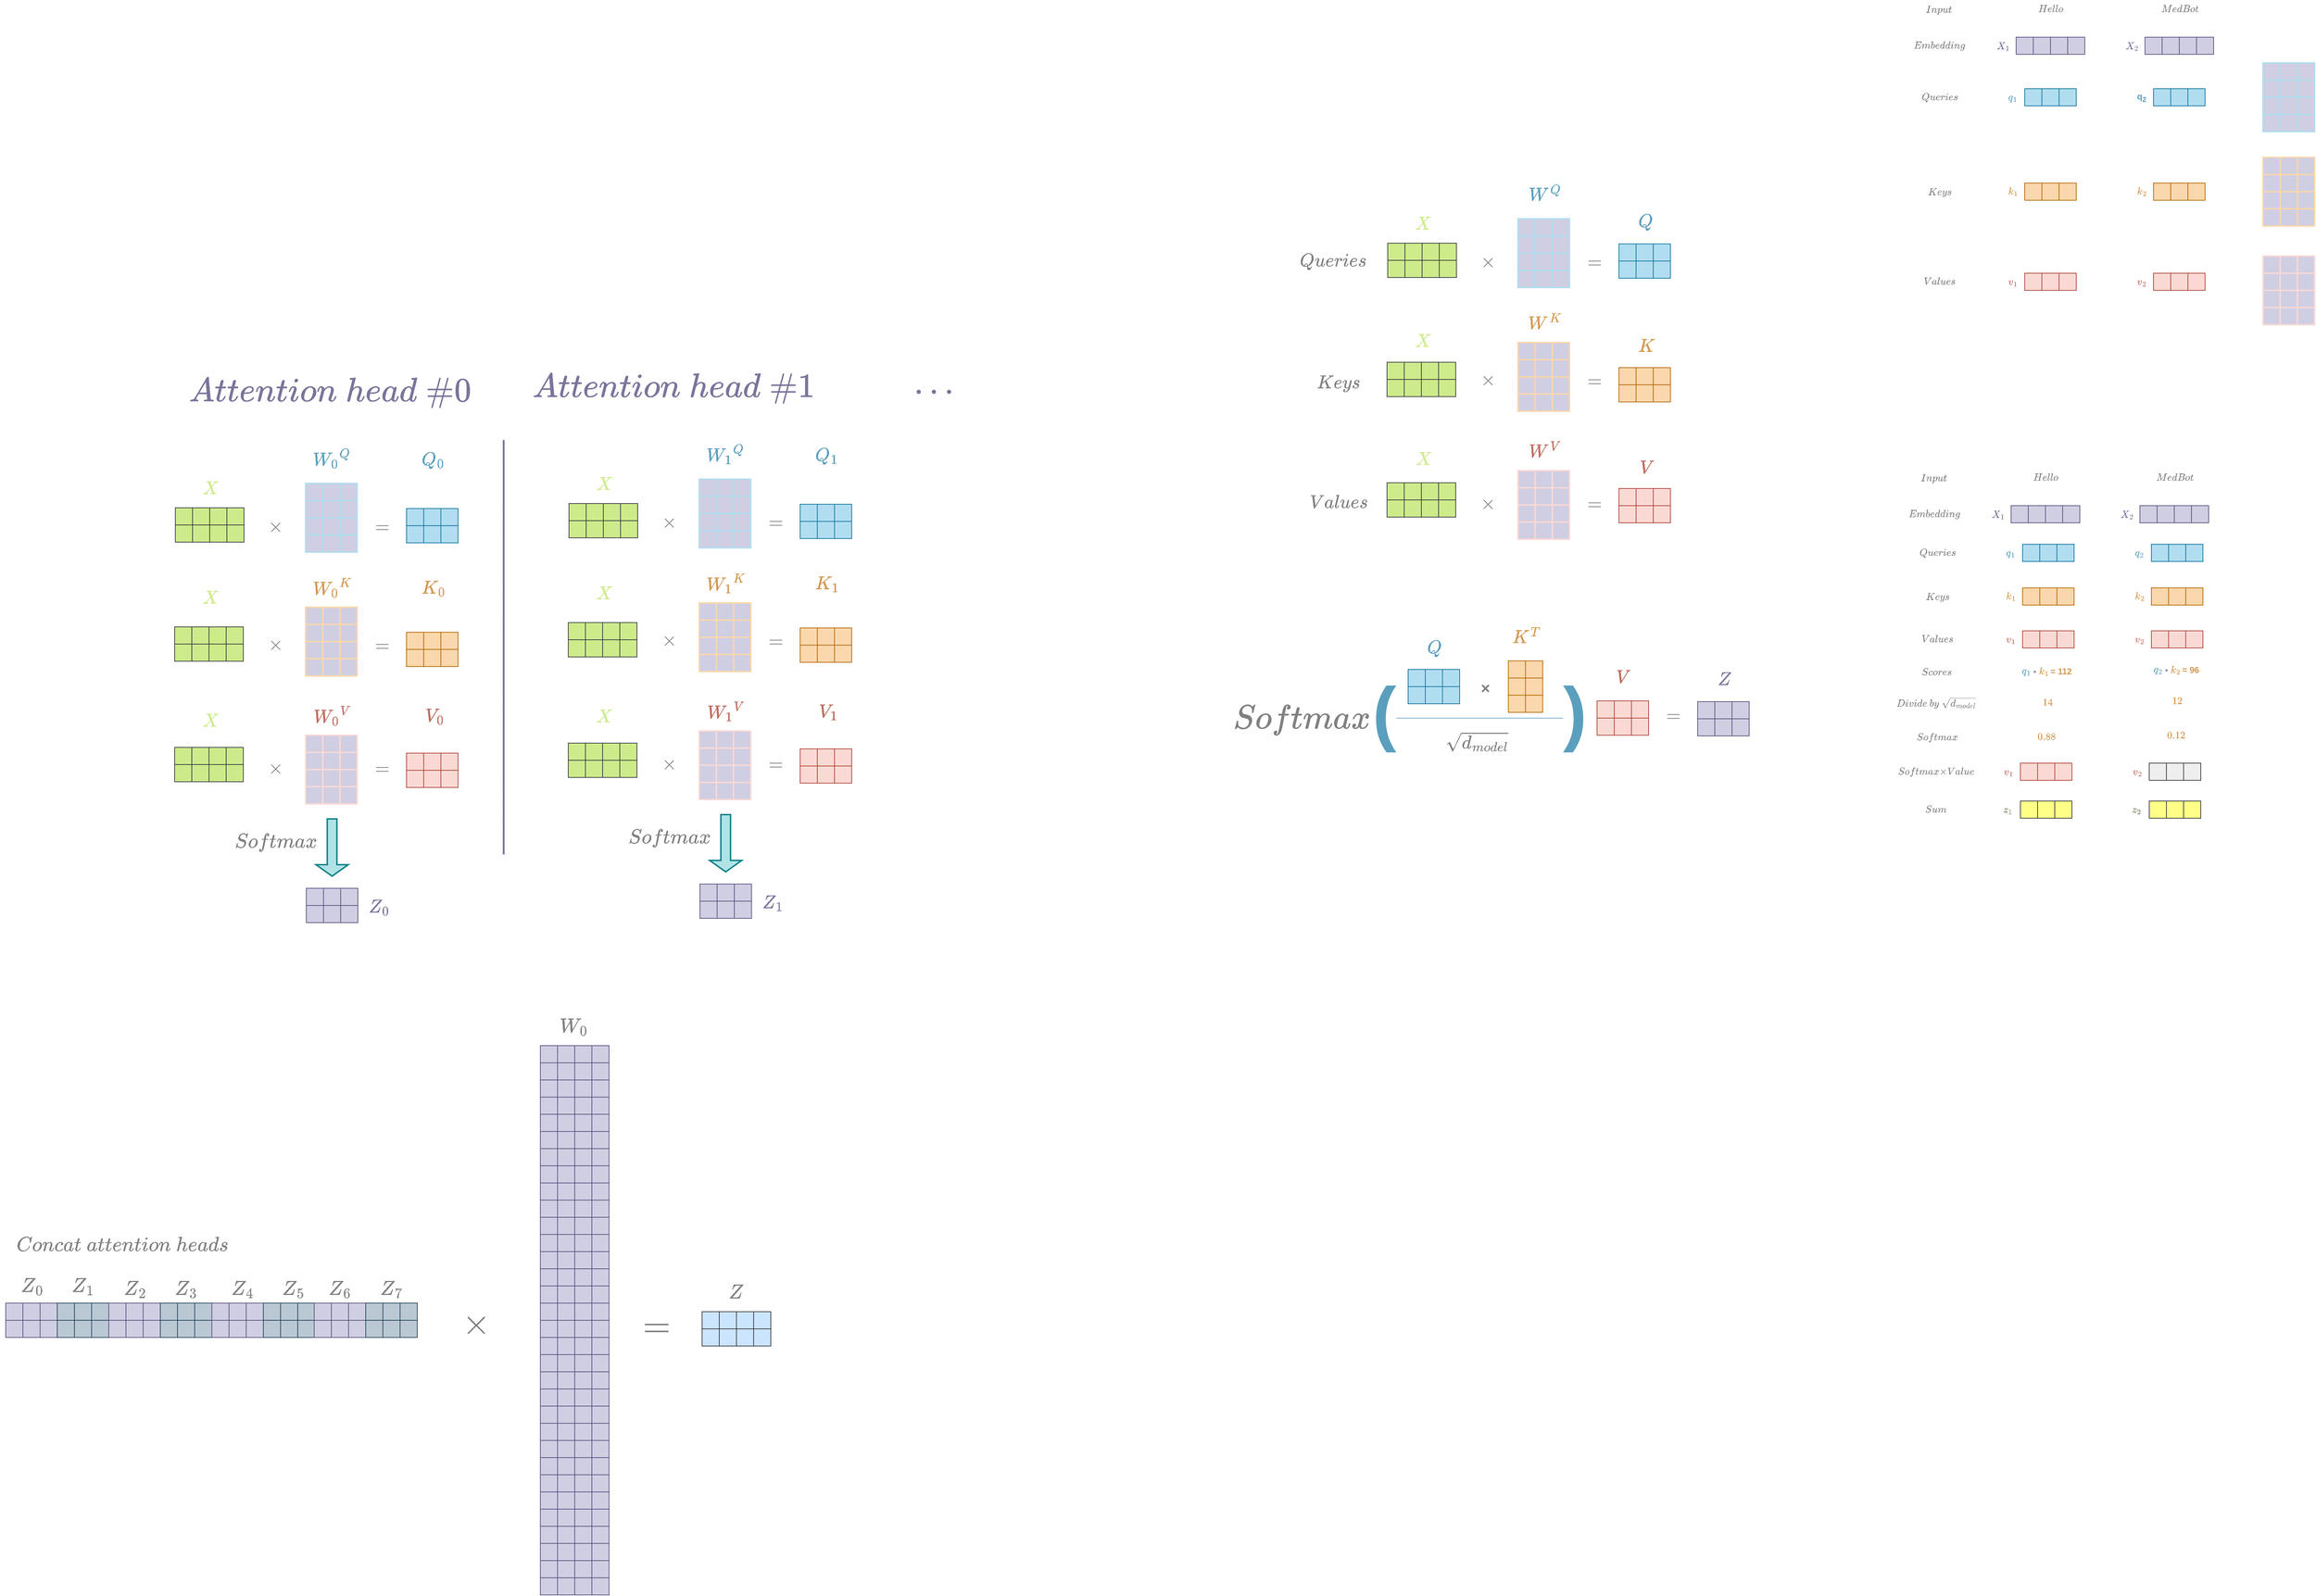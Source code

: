 <mxfile>
    <diagram id="Ixi0bADH_K90Dl_xGKiF" name="Page-1">
        <mxGraphModel dx="4342" dy="940" grid="0" gridSize="6" guides="1" tooltips="1" connect="1" arrows="1" fold="1" page="0" pageScale="1" pageWidth="850" pageHeight="1100" background="#ffffff" math="1" shadow="0">
            <root>
                <mxCell id="0"/>
                <mxCell id="1" parent="0"/>
                <mxCell id="38" value="" style="group" vertex="1" connectable="0" parent="1">
                    <mxGeometry x="219" y="114" width="132" height="36" as="geometry"/>
                </mxCell>
                <mxCell id="25" value="" style="group;fillColor=#d0cee2;strokeColor=#56517e;" vertex="1" connectable="0" parent="38">
                    <mxGeometry x="36" y="6" width="96" height="24" as="geometry"/>
                </mxCell>
                <mxCell id="8" value="" style="strokeWidth=1;shadow=0;dashed=0;align=center;html=1;shape=mxgraph.mockup.forms.rrect;rSize=0;strokeColor=#56517e;fillColor=#d0cee2;perimeterSpacing=0;" parent="25" vertex="1">
                    <mxGeometry width="96" height="24" as="geometry"/>
                </mxCell>
                <mxCell id="13" value="" style="strokeWidth=1;shadow=0;dashed=0;align=center;html=1;shape=mxgraph.mockup.forms.rrect;rSize=0;fontSize=17;fillColor=#d0cee2;strokeColor=#56517e;" parent="8" vertex="1">
                    <mxGeometry x="24" width="24" height="24" as="geometry"/>
                </mxCell>
                <mxCell id="22" value="" style="strokeWidth=1;shadow=0;dashed=0;align=center;html=1;shape=mxgraph.mockup.forms.rrect;rSize=0;fontSize=17;fillColor=#1ba1e2;fontColor=#ffffff;strokeColor=#999999;" vertex="1" parent="8">
                    <mxGeometry x="72" width="24" height="24" as="geometry"/>
                </mxCell>
                <mxCell id="21" value="" style="strokeWidth=1;shadow=0;dashed=0;align=center;html=1;shape=mxgraph.mockup.forms.rrect;rSize=0;fontSize=17;fillColor=#d0cee2;strokeColor=#56517e;" vertex="1" parent="25">
                    <mxGeometry x="72" width="24" height="24" as="geometry"/>
                </mxCell>
                <mxCell id="37" value="&lt;font color=&quot;#79759b&quot;&gt;&lt;b&gt;\(X_1\)&lt;/b&gt;&lt;/font&gt;" style="text;html=1;align=center;verticalAlign=middle;resizable=0;points=[];autosize=1;strokeColor=none;fillColor=none;" vertex="1" parent="38">
                    <mxGeometry x="-9" y="5" width="54" height="26" as="geometry"/>
                </mxCell>
                <mxCell id="42" value="" style="group" vertex="1" connectable="0" parent="1">
                    <mxGeometry x="231" y="186" width="108" height="36" as="geometry"/>
                </mxCell>
                <mxCell id="14" value="" style="strokeWidth=1;shadow=0;dashed=0;align=center;html=1;shape=mxgraph.mockup.forms.rrect;rSize=0;strokeColor=#10739e;fillColor=#b1ddf0;perimeterSpacing=0;" vertex="1" parent="42">
                    <mxGeometry x="36" y="6" width="72" height="24" as="geometry"/>
                </mxCell>
                <mxCell id="15" value="" style="strokeWidth=1;shadow=0;dashed=0;align=center;html=1;shape=mxgraph.mockup.forms.rrect;rSize=0;fontSize=17;fillColor=#b1ddf0;strokeColor=#10739e;" vertex="1" parent="14">
                    <mxGeometry x="24" width="24" height="24" as="geometry"/>
                </mxCell>
                <mxCell id="39" value="&lt;font color=&quot;#5a9fbd&quot;&gt;&lt;b&gt;\(q_1\)&lt;/b&gt;&lt;/font&gt;" style="text;html=1;align=center;verticalAlign=middle;resizable=0;points=[];autosize=1;strokeColor=none;fillColor=none;" vertex="1" parent="42">
                    <mxGeometry x="-8" y="5" width="53" height="26" as="geometry"/>
                </mxCell>
                <mxCell id="43" value="" style="group" vertex="1" connectable="0" parent="1">
                    <mxGeometry x="231" y="318" width="108" height="36" as="geometry"/>
                </mxCell>
                <mxCell id="16" value="" style="strokeWidth=1;shadow=0;dashed=0;align=center;html=1;shape=mxgraph.mockup.forms.rrect;rSize=0;strokeColor=#b46504;fillColor=#fad7ac;perimeterSpacing=0;" vertex="1" parent="43">
                    <mxGeometry x="36" y="6" width="72" height="24" as="geometry"/>
                </mxCell>
                <mxCell id="17" value="" style="strokeWidth=1;shadow=0;dashed=0;align=center;html=1;shape=mxgraph.mockup.forms.rrect;rSize=0;fontSize=17;fillColor=#fad7ac;strokeColor=#b46504;" vertex="1" parent="16">
                    <mxGeometry x="24" width="24" height="24" as="geometry"/>
                </mxCell>
                <mxCell id="40" value="&lt;font color=&quot;#d3974e&quot;&gt;&lt;b&gt;\(k_1\)&lt;/b&gt;&lt;/font&gt;" style="text;html=1;align=center;verticalAlign=middle;resizable=0;points=[];autosize=1;strokeColor=none;fillColor=none;" vertex="1" parent="43">
                    <mxGeometry x="-8" y="5" width="53" height="26" as="geometry"/>
                </mxCell>
                <mxCell id="44" value="" style="group" vertex="1" connectable="0" parent="1">
                    <mxGeometry x="231" y="444" width="108" height="36" as="geometry"/>
                </mxCell>
                <mxCell id="18" value="" style="strokeWidth=1;shadow=0;dashed=0;align=center;html=1;shape=mxgraph.mockup.forms.rrect;rSize=0;strokeColor=#ae4132;fillColor=#fad9d5;perimeterSpacing=0;" vertex="1" parent="44">
                    <mxGeometry x="36" y="6" width="72" height="24" as="geometry"/>
                </mxCell>
                <mxCell id="19" value="" style="strokeWidth=1;shadow=0;dashed=0;align=center;html=1;shape=mxgraph.mockup.forms.rrect;rSize=0;fontSize=17;fillColor=#fad9d5;strokeColor=#ae4132;" vertex="1" parent="18">
                    <mxGeometry x="24" width="24" height="24" as="geometry"/>
                </mxCell>
                <mxCell id="41" value="&lt;font color=&quot;#bf6a5d&quot;&gt;&lt;b&gt;\(v_1\)&lt;/b&gt;&lt;/font&gt;" style="text;html=1;align=center;verticalAlign=middle;resizable=0;points=[];autosize=1;strokeColor=none;fillColor=none;" vertex="1" parent="44">
                    <mxGeometry x="-8" y="5" width="53" height="26" as="geometry"/>
                </mxCell>
                <mxCell id="45" value="" style="group" vertex="1" connectable="0" parent="1">
                    <mxGeometry x="399" y="114" width="132" height="36" as="geometry"/>
                </mxCell>
                <mxCell id="46" value="" style="group;fillColor=#d0cee2;strokeColor=#56517e;" vertex="1" connectable="0" parent="45">
                    <mxGeometry x="36" y="6" width="96" height="24" as="geometry"/>
                </mxCell>
                <mxCell id="47" value="" style="strokeWidth=1;shadow=0;dashed=0;align=center;html=1;shape=mxgraph.mockup.forms.rrect;rSize=0;strokeColor=#56517e;fillColor=#d0cee2;perimeterSpacing=0;" vertex="1" parent="46">
                    <mxGeometry width="96" height="24" as="geometry"/>
                </mxCell>
                <mxCell id="48" value="" style="strokeWidth=1;shadow=0;dashed=0;align=center;html=1;shape=mxgraph.mockup.forms.rrect;rSize=0;fontSize=17;fillColor=#d0cee2;strokeColor=#56517e;" vertex="1" parent="47">
                    <mxGeometry x="24" width="24" height="24" as="geometry"/>
                </mxCell>
                <mxCell id="49" value="" style="strokeWidth=1;shadow=0;dashed=0;align=center;html=1;shape=mxgraph.mockup.forms.rrect;rSize=0;fontSize=17;fillColor=#1ba1e2;fontColor=#ffffff;strokeColor=#999999;" vertex="1" parent="47">
                    <mxGeometry x="72" width="24" height="24" as="geometry"/>
                </mxCell>
                <mxCell id="50" value="" style="strokeWidth=1;shadow=0;dashed=0;align=center;html=1;shape=mxgraph.mockup.forms.rrect;rSize=0;fontSize=17;fillColor=#d0cee2;strokeColor=#56517e;" vertex="1" parent="46">
                    <mxGeometry x="72" width="24" height="24" as="geometry"/>
                </mxCell>
                <mxCell id="51" value="&lt;b style=&quot;color: rgb(121, 117, 155);&quot;&gt;\(X_2\)&lt;/b&gt;" style="text;html=1;align=center;verticalAlign=middle;resizable=0;points=[];autosize=1;strokeColor=none;fillColor=none;" vertex="1" parent="45">
                    <mxGeometry x="-9" y="5" width="54" height="26" as="geometry"/>
                </mxCell>
                <mxCell id="52" value="" style="group" vertex="1" connectable="0" parent="1">
                    <mxGeometry x="411" y="186" width="108" height="36" as="geometry"/>
                </mxCell>
                <mxCell id="53" value="" style="strokeWidth=1;shadow=0;dashed=0;align=center;html=1;shape=mxgraph.mockup.forms.rrect;rSize=0;strokeColor=#10739e;fillColor=#b1ddf0;perimeterSpacing=0;" vertex="1" parent="52">
                    <mxGeometry x="36" y="6" width="72" height="24" as="geometry"/>
                </mxCell>
                <mxCell id="54" value="" style="strokeWidth=1;shadow=0;dashed=0;align=center;html=1;shape=mxgraph.mockup.forms.rrect;rSize=0;fontSize=17;fillColor=#b1ddf0;strokeColor=#10739e;" vertex="1" parent="53">
                    <mxGeometry x="24" width="24" height="24" as="geometry"/>
                </mxCell>
                <mxCell id="55" value="&lt;b style=&quot;&quot;&gt;&lt;font color=&quot;#5a9fbd&quot;&gt;q&lt;sub style=&quot;&quot;&gt;2&lt;/sub&gt;&lt;/font&gt;&lt;/b&gt;" style="text;html=1;align=center;verticalAlign=middle;resizable=0;points=[];autosize=1;strokeColor=none;fillColor=none;" vertex="1" parent="52">
                    <mxGeometry x="3" y="3" width="31" height="30" as="geometry"/>
                </mxCell>
                <mxCell id="56" value="" style="group" vertex="1" connectable="0" parent="1">
                    <mxGeometry x="411" y="318" width="108" height="36" as="geometry"/>
                </mxCell>
                <mxCell id="57" value="" style="strokeWidth=1;shadow=0;dashed=0;align=center;html=1;shape=mxgraph.mockup.forms.rrect;rSize=0;strokeColor=#b46504;fillColor=#fad7ac;perimeterSpacing=0;" vertex="1" parent="56">
                    <mxGeometry x="36" y="6" width="72" height="24" as="geometry"/>
                </mxCell>
                <mxCell id="58" value="" style="strokeWidth=1;shadow=0;dashed=0;align=center;html=1;shape=mxgraph.mockup.forms.rrect;rSize=0;fontSize=17;fillColor=#fad7ac;strokeColor=#b46504;" vertex="1" parent="57">
                    <mxGeometry x="24" width="24" height="24" as="geometry"/>
                </mxCell>
                <mxCell id="59" value="&lt;font color=&quot;#d3974e&quot;&gt;&lt;b&gt;\(k_2\)&lt;/b&gt;&lt;/font&gt;" style="text;html=1;align=center;verticalAlign=middle;resizable=0;points=[];autosize=1;strokeColor=none;fillColor=none;" vertex="1" parent="56">
                    <mxGeometry x="-8" y="5" width="53" height="26" as="geometry"/>
                </mxCell>
                <mxCell id="60" value="" style="group" vertex="1" connectable="0" parent="1">
                    <mxGeometry x="411" y="444" width="108" height="36" as="geometry"/>
                </mxCell>
                <mxCell id="61" value="" style="strokeWidth=1;shadow=0;dashed=0;align=center;html=1;shape=mxgraph.mockup.forms.rrect;rSize=0;strokeColor=#ae4132;fillColor=#fad9d5;perimeterSpacing=0;" vertex="1" parent="60">
                    <mxGeometry x="36" y="6" width="72" height="24" as="geometry"/>
                </mxCell>
                <mxCell id="62" value="" style="strokeWidth=1;shadow=0;dashed=0;align=center;html=1;shape=mxgraph.mockup.forms.rrect;rSize=0;fontSize=17;fillColor=#fad9d5;strokeColor=#ae4132;" vertex="1" parent="61">
                    <mxGeometry x="24" width="24" height="24" as="geometry"/>
                </mxCell>
                <mxCell id="63" value="&lt;font color=&quot;#bf6a5d&quot;&gt;&lt;b&gt;\(v_2\)&lt;/b&gt;&lt;/font&gt;" style="text;html=1;align=center;verticalAlign=middle;resizable=0;points=[];autosize=1;strokeColor=none;fillColor=none;" vertex="1" parent="60">
                    <mxGeometry x="-8" y="5" width="53" height="26" as="geometry"/>
                </mxCell>
                <mxCell id="64" value="&lt;font&gt;&lt;b&gt;\(Embedding\)&lt;/b&gt;&lt;/font&gt;" style="text;html=1;align=center;verticalAlign=middle;resizable=0;points=[];autosize=1;strokeColor=none;fillColor=none;fontColor=#808080;" vertex="1" parent="1">
                    <mxGeometry x="98" y="119" width="98" height="26" as="geometry"/>
                </mxCell>
                <mxCell id="65" value="&lt;font&gt;&lt;b&gt;\(Queries\)&lt;/b&gt;&lt;/font&gt;" style="text;html=1;align=center;verticalAlign=middle;resizable=0;points=[];autosize=1;strokeColor=none;fillColor=none;fontColor=#808080;" vertex="1" parent="1">
                    <mxGeometry x="109" y="191" width="77" height="26" as="geometry"/>
                </mxCell>
                <mxCell id="66" value="&lt;font&gt;&lt;b&gt;\(Keys\)&lt;/b&gt;&lt;/font&gt;" style="text;html=1;align=center;verticalAlign=middle;resizable=0;points=[];autosize=1;strokeColor=none;fillColor=none;fontColor=#808080;" vertex="1" parent="1">
                    <mxGeometry x="117" y="323" width="61" height="26" as="geometry"/>
                </mxCell>
                <mxCell id="67" value="&lt;font&gt;&lt;b&gt;\(Values\)&lt;/b&gt;&lt;/font&gt;" style="text;html=1;align=center;verticalAlign=middle;resizable=0;points=[];autosize=1;strokeColor=none;fillColor=none;fontColor=#808080;" vertex="1" parent="1">
                    <mxGeometry x="112" y="449" width="71" height="26" as="geometry"/>
                </mxCell>
                <mxCell id="88" value="" style="group" vertex="1" connectable="0" parent="1">
                    <mxGeometry x="600" y="156" width="72" height="96" as="geometry"/>
                </mxCell>
                <mxCell id="68" value="" style="group;fillColor=none;strokeColor=#b1ddf0;strokeWidth=2;" vertex="1" connectable="0" parent="88">
                    <mxGeometry y="72" width="72" height="24" as="geometry"/>
                </mxCell>
                <mxCell id="69" value="" style="strokeWidth=2;shadow=0;dashed=0;align=center;html=1;shape=mxgraph.mockup.forms.rrect;rSize=0;fillColor=#d0cee2;perimeterSpacing=0;strokeColor=#b1ddf0;" vertex="1" parent="68">
                    <mxGeometry width="72" height="24" as="geometry"/>
                </mxCell>
                <mxCell id="70" value="" style="strokeWidth=2;shadow=0;dashed=0;align=center;html=1;shape=mxgraph.mockup.forms.rrect;rSize=0;fontSize=17;fillColor=#d0cee2;strokeColor=#b1ddf0;" vertex="1" parent="69">
                    <mxGeometry x="24" width="24" height="24" as="geometry"/>
                </mxCell>
                <mxCell id="79" value="" style="group;fillColor=none;strokeColor=#b1ddf0;strokeWidth=2;" vertex="1" connectable="0" parent="88">
                    <mxGeometry width="72" height="24" as="geometry"/>
                </mxCell>
                <mxCell id="80" value="" style="strokeWidth=2;shadow=0;dashed=0;align=center;html=1;shape=mxgraph.mockup.forms.rrect;rSize=0;fillColor=#d0cee2;perimeterSpacing=0;strokeColor=#b1ddf0;" vertex="1" parent="79">
                    <mxGeometry width="72" height="24" as="geometry"/>
                </mxCell>
                <mxCell id="81" value="" style="strokeWidth=2;shadow=0;dashed=0;align=center;html=1;shape=mxgraph.mockup.forms.rrect;rSize=0;fontSize=17;fillColor=#d0cee2;strokeColor=#b1ddf0;" vertex="1" parent="80">
                    <mxGeometry x="24" width="24" height="24" as="geometry"/>
                </mxCell>
                <mxCell id="82" value="" style="group;fillColor=none;strokeColor=#b1ddf0;strokeWidth=2;" vertex="1" connectable="0" parent="88">
                    <mxGeometry y="24" width="72" height="24" as="geometry"/>
                </mxCell>
                <mxCell id="83" value="" style="strokeWidth=2;shadow=0;dashed=0;align=center;html=1;shape=mxgraph.mockup.forms.rrect;rSize=0;fillColor=#d0cee2;perimeterSpacing=0;strokeColor=#b1ddf0;" vertex="1" parent="82">
                    <mxGeometry width="72" height="24" as="geometry"/>
                </mxCell>
                <mxCell id="84" value="" style="strokeWidth=2;shadow=0;dashed=0;align=center;html=1;shape=mxgraph.mockup.forms.rrect;rSize=0;fontSize=17;fillColor=#d0cee2;strokeColor=#b1ddf0;" vertex="1" parent="83">
                    <mxGeometry x="24" width="24" height="24" as="geometry"/>
                </mxCell>
                <mxCell id="85" value="" style="group;fillColor=none;strokeColor=#b1ddf0;strokeWidth=2;" vertex="1" connectable="0" parent="88">
                    <mxGeometry y="48" width="72" height="24" as="geometry"/>
                </mxCell>
                <mxCell id="86" value="" style="strokeWidth=2;shadow=0;dashed=0;align=center;html=1;shape=mxgraph.mockup.forms.rrect;rSize=0;fillColor=#d0cee2;perimeterSpacing=0;strokeColor=#b1ddf0;" vertex="1" parent="85">
                    <mxGeometry width="72" height="24" as="geometry"/>
                </mxCell>
                <mxCell id="87" value="" style="strokeWidth=2;shadow=0;dashed=0;align=center;html=1;shape=mxgraph.mockup.forms.rrect;rSize=0;fontSize=17;fillColor=#d0cee2;strokeColor=#b1ddf0;" vertex="1" parent="86">
                    <mxGeometry x="24" width="24" height="24" as="geometry"/>
                </mxCell>
                <mxCell id="98" value="" style="group;fillColor=#d0cee2;strokeColor=#fad7ac;" vertex="1" connectable="0" parent="1">
                    <mxGeometry x="600" y="288" width="72" height="96" as="geometry"/>
                </mxCell>
                <mxCell id="73" value="" style="group;fillColor=#d0cee2;strokeColor=#fad7ac;strokeWidth=2;" vertex="1" connectable="0" parent="98">
                    <mxGeometry y="48" width="72" height="24" as="geometry"/>
                </mxCell>
                <mxCell id="74" value="" style="strokeWidth=2;shadow=0;dashed=0;align=center;html=1;shape=mxgraph.mockup.forms.rrect;rSize=0;fillColor=#d0cee2;perimeterSpacing=0;strokeColor=#fad7ac;" vertex="1" parent="73">
                    <mxGeometry width="72" height="24" as="geometry"/>
                </mxCell>
                <mxCell id="75" value="" style="strokeWidth=2;shadow=0;dashed=0;align=center;html=1;shape=mxgraph.mockup.forms.rrect;rSize=0;fontSize=17;fillColor=#d0cee2;strokeColor=#fad7ac;" vertex="1" parent="74">
                    <mxGeometry x="24" width="24" height="24" as="geometry"/>
                </mxCell>
                <mxCell id="89" value="" style="group;fillColor=#d0cee2;strokeColor=#fad7ac;strokeWidth=2;" vertex="1" connectable="0" parent="98">
                    <mxGeometry y="24" width="72" height="24" as="geometry"/>
                </mxCell>
                <mxCell id="90" value="" style="strokeWidth=2;shadow=0;dashed=0;align=center;html=1;shape=mxgraph.mockup.forms.rrect;rSize=0;fillColor=#d0cee2;perimeterSpacing=0;strokeColor=#fad7ac;" vertex="1" parent="89">
                    <mxGeometry width="72" height="24" as="geometry"/>
                </mxCell>
                <mxCell id="91" value="" style="strokeWidth=2;shadow=0;dashed=0;align=center;html=1;shape=mxgraph.mockup.forms.rrect;rSize=0;fontSize=17;fillColor=#d0cee2;strokeColor=#fad7ac;" vertex="1" parent="90">
                    <mxGeometry x="24" width="24" height="24" as="geometry"/>
                </mxCell>
                <mxCell id="92" value="" style="group;fillColor=#d0cee2;strokeColor=#fad7ac;strokeWidth=2;" vertex="1" connectable="0" parent="98">
                    <mxGeometry width="72" height="24" as="geometry"/>
                </mxCell>
                <mxCell id="93" value="" style="strokeWidth=2;shadow=0;dashed=0;align=center;html=1;shape=mxgraph.mockup.forms.rrect;rSize=0;fillColor=#d0cee2;perimeterSpacing=0;strokeColor=#fad7ac;" vertex="1" parent="92">
                    <mxGeometry width="72" height="24" as="geometry"/>
                </mxCell>
                <mxCell id="94" value="" style="strokeWidth=2;shadow=0;dashed=0;align=center;html=1;shape=mxgraph.mockup.forms.rrect;rSize=0;fontSize=17;fillColor=#d0cee2;strokeColor=#fad7ac;" vertex="1" parent="93">
                    <mxGeometry x="24" width="24" height="24" as="geometry"/>
                </mxCell>
                <mxCell id="95" value="" style="group;fillColor=#d0cee2;strokeColor=#fad7ac;strokeWidth=2;" vertex="1" connectable="0" parent="98">
                    <mxGeometry y="72" width="72" height="24" as="geometry"/>
                </mxCell>
                <mxCell id="96" value="" style="strokeWidth=2;shadow=0;dashed=0;align=center;html=1;shape=mxgraph.mockup.forms.rrect;rSize=0;fillColor=#d0cee2;perimeterSpacing=0;strokeColor=#fad7ac;" vertex="1" parent="95">
                    <mxGeometry width="72" height="24" as="geometry"/>
                </mxCell>
                <mxCell id="97" value="" style="strokeWidth=2;shadow=0;dashed=0;align=center;html=1;shape=mxgraph.mockup.forms.rrect;rSize=0;fontSize=17;fillColor=#d0cee2;strokeColor=#fad7ac;" vertex="1" parent="96">
                    <mxGeometry x="24" width="24" height="24" as="geometry"/>
                </mxCell>
                <mxCell id="108" value="" style="group" vertex="1" connectable="0" parent="1">
                    <mxGeometry x="600" y="426" width="72" height="96" as="geometry"/>
                </mxCell>
                <mxCell id="76" value="" style="group;fillColor=none;strokeColor=#b1ddf0;strokeWidth=2;" vertex="1" connectable="0" parent="108">
                    <mxGeometry y="24" width="72" height="24" as="geometry"/>
                </mxCell>
                <mxCell id="77" value="" style="strokeWidth=2;shadow=0;dashed=0;align=center;html=1;shape=mxgraph.mockup.forms.rrect;rSize=0;fillColor=#d0cee2;perimeterSpacing=0;strokeColor=#fad9d5;" vertex="1" parent="76">
                    <mxGeometry width="72" height="24" as="geometry"/>
                </mxCell>
                <mxCell id="78" value="" style="strokeWidth=2;shadow=0;dashed=0;align=center;html=1;shape=mxgraph.mockup.forms.rrect;rSize=0;fontSize=17;fillColor=#d0cee2;strokeColor=#fad9d5;" vertex="1" parent="77">
                    <mxGeometry x="24" width="24" height="24" as="geometry"/>
                </mxCell>
                <mxCell id="99" value="" style="group;fillColor=none;strokeColor=#b1ddf0;strokeWidth=2;" vertex="1" connectable="0" parent="108">
                    <mxGeometry width="72" height="24" as="geometry"/>
                </mxCell>
                <mxCell id="100" value="" style="strokeWidth=2;shadow=0;dashed=0;align=center;html=1;shape=mxgraph.mockup.forms.rrect;rSize=0;fillColor=#d0cee2;perimeterSpacing=0;strokeColor=#fad9d5;" vertex="1" parent="99">
                    <mxGeometry width="72" height="24" as="geometry"/>
                </mxCell>
                <mxCell id="101" value="" style="strokeWidth=2;shadow=0;dashed=0;align=center;html=1;shape=mxgraph.mockup.forms.rrect;rSize=0;fontSize=17;fillColor=#d0cee2;strokeColor=#fad9d5;" vertex="1" parent="100">
                    <mxGeometry x="24" width="24" height="24" as="geometry"/>
                </mxCell>
                <mxCell id="102" value="" style="group;fillColor=none;strokeColor=#b1ddf0;strokeWidth=2;" vertex="1" connectable="0" parent="108">
                    <mxGeometry y="48" width="72" height="24" as="geometry"/>
                </mxCell>
                <mxCell id="103" value="" style="strokeWidth=2;shadow=0;dashed=0;align=center;html=1;shape=mxgraph.mockup.forms.rrect;rSize=0;fillColor=#d0cee2;perimeterSpacing=0;strokeColor=#fad9d5;" vertex="1" parent="102">
                    <mxGeometry width="72" height="24" as="geometry"/>
                </mxCell>
                <mxCell id="104" value="" style="strokeWidth=2;shadow=0;dashed=0;align=center;html=1;shape=mxgraph.mockup.forms.rrect;rSize=0;fontSize=17;fillColor=#d0cee2;strokeColor=#fad9d5;" vertex="1" parent="103">
                    <mxGeometry x="24" width="24" height="24" as="geometry"/>
                </mxCell>
                <mxCell id="105" value="" style="group;fillColor=none;strokeColor=#b1ddf0;strokeWidth=2;" vertex="1" connectable="0" parent="108">
                    <mxGeometry y="72" width="72" height="24" as="geometry"/>
                </mxCell>
                <mxCell id="106" value="" style="strokeWidth=2;shadow=0;dashed=0;align=center;html=1;shape=mxgraph.mockup.forms.rrect;rSize=0;fillColor=#d0cee2;perimeterSpacing=0;strokeColor=#fad9d5;" vertex="1" parent="105">
                    <mxGeometry width="72" height="24" as="geometry"/>
                </mxCell>
                <mxCell id="107" value="" style="strokeWidth=2;shadow=0;dashed=0;align=center;html=1;shape=mxgraph.mockup.forms.rrect;rSize=0;fontSize=17;fillColor=#d0cee2;strokeColor=#fad9d5;" vertex="1" parent="106">
                    <mxGeometry x="24" width="24" height="24" as="geometry"/>
                </mxCell>
                <mxCell id="109" value="&lt;font&gt;&lt;b&gt;\(Input\)&lt;/b&gt;&lt;/font&gt;" style="text;html=1;align=center;verticalAlign=middle;resizable=0;points=[];autosize=1;strokeColor=none;fillColor=none;fontColor=#808080;" vertex="1" parent="1">
                    <mxGeometry x="116" y="68" width="62" height="26" as="geometry"/>
                </mxCell>
                <mxCell id="110" value="&lt;font&gt;&lt;b&gt;\(Hello\)&lt;/b&gt;&lt;/font&gt;" style="text;html=1;align=center;verticalAlign=middle;resizable=0;points=[];autosize=1;strokeColor=none;fillColor=none;fontColor=#808080;" vertex="1" parent="1">
                    <mxGeometry x="272" y="68" width="62" height="26" as="geometry"/>
                </mxCell>
                <mxCell id="111" value="&lt;font&gt;&lt;b&gt;\(MedBot\)&lt;/b&gt;&lt;/font&gt;" style="text;html=1;align=center;verticalAlign=middle;resizable=0;points=[];autosize=1;strokeColor=none;fillColor=none;fontColor=#808080;" vertex="1" parent="1">
                    <mxGeometry x="445" y="68" width="77" height="26" as="geometry"/>
                </mxCell>
                <mxCell id="112" value="" style="group" vertex="1" connectable="0" parent="1">
                    <mxGeometry x="212" y="769" width="132" height="36" as="geometry"/>
                </mxCell>
                <mxCell id="113" value="" style="group;fillColor=#d0cee2;strokeColor=#56517e;" vertex="1" connectable="0" parent="112">
                    <mxGeometry x="36" y="6" width="96" height="24" as="geometry"/>
                </mxCell>
                <mxCell id="114" value="" style="strokeWidth=1;shadow=0;dashed=0;align=center;html=1;shape=mxgraph.mockup.forms.rrect;rSize=0;strokeColor=#56517e;fillColor=#d0cee2;perimeterSpacing=0;" vertex="1" parent="113">
                    <mxGeometry width="96" height="24" as="geometry"/>
                </mxCell>
                <mxCell id="115" value="" style="strokeWidth=1;shadow=0;dashed=0;align=center;html=1;shape=mxgraph.mockup.forms.rrect;rSize=0;fontSize=17;fillColor=#d0cee2;strokeColor=#56517e;" vertex="1" parent="114">
                    <mxGeometry x="24" width="24" height="24" as="geometry"/>
                </mxCell>
                <mxCell id="116" value="" style="strokeWidth=1;shadow=0;dashed=0;align=center;html=1;shape=mxgraph.mockup.forms.rrect;rSize=0;fontSize=17;fillColor=#1ba1e2;fontColor=#ffffff;strokeColor=#999999;" vertex="1" parent="114">
                    <mxGeometry x="72" width="24" height="24" as="geometry"/>
                </mxCell>
                <mxCell id="117" value="" style="strokeWidth=1;shadow=0;dashed=0;align=center;html=1;shape=mxgraph.mockup.forms.rrect;rSize=0;fontSize=17;fillColor=#d0cee2;strokeColor=#56517e;" vertex="1" parent="113">
                    <mxGeometry x="72" width="24" height="24" as="geometry"/>
                </mxCell>
                <mxCell id="118" value="&lt;font color=&quot;#79759b&quot;&gt;&lt;b&gt;\(X_1\)&lt;/b&gt;&lt;/font&gt;" style="text;html=1;align=center;verticalAlign=middle;resizable=0;points=[];autosize=1;strokeColor=none;fillColor=none;" vertex="1" parent="112">
                    <mxGeometry x="-9" y="5" width="54" height="26" as="geometry"/>
                </mxCell>
                <mxCell id="119" value="" style="group" vertex="1" connectable="0" parent="1">
                    <mxGeometry x="228" y="823" width="108" height="36" as="geometry"/>
                </mxCell>
                <mxCell id="120" value="" style="strokeWidth=1;shadow=0;dashed=0;align=center;html=1;shape=mxgraph.mockup.forms.rrect;rSize=0;strokeColor=#10739e;fillColor=#b1ddf0;perimeterSpacing=0;" vertex="1" parent="119">
                    <mxGeometry x="36" y="6" width="72" height="24" as="geometry"/>
                </mxCell>
                <mxCell id="121" value="" style="strokeWidth=1;shadow=0;dashed=0;align=center;html=1;shape=mxgraph.mockup.forms.rrect;rSize=0;fontSize=17;fillColor=#b1ddf0;strokeColor=#10739e;" vertex="1" parent="120">
                    <mxGeometry x="24" width="24" height="24" as="geometry"/>
                </mxCell>
                <mxCell id="122" value="&lt;font color=&quot;#5a9fbd&quot;&gt;&lt;b&gt;\(q_1\)&lt;/b&gt;&lt;/font&gt;" style="text;html=1;align=center;verticalAlign=middle;resizable=0;points=[];autosize=1;strokeColor=none;fillColor=none;" vertex="1" parent="119">
                    <mxGeometry x="-8" y="5" width="53" height="26" as="geometry"/>
                </mxCell>
                <mxCell id="123" value="" style="group" vertex="1" connectable="0" parent="1">
                    <mxGeometry x="228" y="884" width="108" height="36" as="geometry"/>
                </mxCell>
                <mxCell id="124" value="" style="strokeWidth=1;shadow=0;dashed=0;align=center;html=1;shape=mxgraph.mockup.forms.rrect;rSize=0;strokeColor=#b46504;fillColor=#fad7ac;perimeterSpacing=0;" vertex="1" parent="123">
                    <mxGeometry x="36" y="6" width="72" height="24" as="geometry"/>
                </mxCell>
                <mxCell id="125" value="" style="strokeWidth=1;shadow=0;dashed=0;align=center;html=1;shape=mxgraph.mockup.forms.rrect;rSize=0;fontSize=17;fillColor=#fad7ac;strokeColor=#b46504;" vertex="1" parent="124">
                    <mxGeometry x="24" width="24" height="24" as="geometry"/>
                </mxCell>
                <mxCell id="126" value="&lt;font color=&quot;#d3974e&quot;&gt;&lt;b&gt;\(k_1\)&lt;/b&gt;&lt;/font&gt;" style="text;html=1;align=center;verticalAlign=middle;resizable=0;points=[];autosize=1;strokeColor=none;fillColor=none;" vertex="1" parent="123">
                    <mxGeometry x="-8" y="5" width="53" height="26" as="geometry"/>
                </mxCell>
                <mxCell id="127" value="" style="group" vertex="1" connectable="0" parent="1">
                    <mxGeometry x="228" y="944" width="108" height="36" as="geometry"/>
                </mxCell>
                <mxCell id="128" value="" style="strokeWidth=1;shadow=0;dashed=0;align=center;html=1;shape=mxgraph.mockup.forms.rrect;rSize=0;strokeColor=#ae4132;fillColor=#fad9d5;perimeterSpacing=0;" vertex="1" parent="127">
                    <mxGeometry x="36" y="6" width="72" height="24" as="geometry"/>
                </mxCell>
                <mxCell id="129" value="" style="strokeWidth=1;shadow=0;dashed=0;align=center;html=1;shape=mxgraph.mockup.forms.rrect;rSize=0;fontSize=17;fillColor=#fad9d5;strokeColor=#ae4132;" vertex="1" parent="128">
                    <mxGeometry x="24" width="24" height="24" as="geometry"/>
                </mxCell>
                <mxCell id="130" value="&lt;font color=&quot;#bf6a5d&quot;&gt;&lt;b&gt;\(v_1\)&lt;/b&gt;&lt;/font&gt;" style="text;html=1;align=center;verticalAlign=middle;resizable=0;points=[];autosize=1;strokeColor=none;fillColor=none;" vertex="1" parent="127">
                    <mxGeometry x="-8" y="5" width="53" height="26" as="geometry"/>
                </mxCell>
                <mxCell id="131" value="" style="group" vertex="1" connectable="0" parent="1">
                    <mxGeometry x="392" y="769" width="132" height="36" as="geometry"/>
                </mxCell>
                <mxCell id="132" value="" style="group;fillColor=#d0cee2;strokeColor=#56517e;" vertex="1" connectable="0" parent="131">
                    <mxGeometry x="36" y="6" width="96" height="24" as="geometry"/>
                </mxCell>
                <mxCell id="133" value="" style="strokeWidth=1;shadow=0;dashed=0;align=center;html=1;shape=mxgraph.mockup.forms.rrect;rSize=0;strokeColor=#56517e;fillColor=#d0cee2;perimeterSpacing=0;" vertex="1" parent="132">
                    <mxGeometry width="96" height="24" as="geometry"/>
                </mxCell>
                <mxCell id="134" value="" style="strokeWidth=1;shadow=0;dashed=0;align=center;html=1;shape=mxgraph.mockup.forms.rrect;rSize=0;fontSize=17;fillColor=#d0cee2;strokeColor=#56517e;" vertex="1" parent="133">
                    <mxGeometry x="24" width="24" height="24" as="geometry"/>
                </mxCell>
                <mxCell id="135" value="" style="strokeWidth=1;shadow=0;dashed=0;align=center;html=1;shape=mxgraph.mockup.forms.rrect;rSize=0;fontSize=17;fillColor=#1ba1e2;fontColor=#ffffff;strokeColor=#999999;" vertex="1" parent="133">
                    <mxGeometry x="72" width="24" height="24" as="geometry"/>
                </mxCell>
                <mxCell id="136" value="" style="strokeWidth=1;shadow=0;dashed=0;align=center;html=1;shape=mxgraph.mockup.forms.rrect;rSize=0;fontSize=17;fillColor=#d0cee2;strokeColor=#56517e;" vertex="1" parent="132">
                    <mxGeometry x="72" width="24" height="24" as="geometry"/>
                </mxCell>
                <mxCell id="137" value="&lt;font color=&quot;#79759b&quot;&gt;&lt;b&gt;\(X_2\)&lt;/b&gt;&lt;/font&gt;" style="text;html=1;align=center;verticalAlign=middle;resizable=0;points=[];autosize=1;strokeColor=none;fillColor=none;" vertex="1" parent="131">
                    <mxGeometry x="-9" y="5" width="54" height="26" as="geometry"/>
                </mxCell>
                <mxCell id="138" value="" style="group" vertex="1" connectable="0" parent="1">
                    <mxGeometry x="408" y="823" width="108" height="36" as="geometry"/>
                </mxCell>
                <mxCell id="139" value="" style="strokeWidth=1;shadow=0;dashed=0;align=center;html=1;shape=mxgraph.mockup.forms.rrect;rSize=0;strokeColor=#10739e;fillColor=#b1ddf0;perimeterSpacing=0;" vertex="1" parent="138">
                    <mxGeometry x="36" y="6" width="72" height="24" as="geometry"/>
                </mxCell>
                <mxCell id="140" value="" style="strokeWidth=1;shadow=0;dashed=0;align=center;html=1;shape=mxgraph.mockup.forms.rrect;rSize=0;fontSize=17;fillColor=#b1ddf0;strokeColor=#10739e;" vertex="1" parent="139">
                    <mxGeometry x="24" width="24" height="24" as="geometry"/>
                </mxCell>
                <mxCell id="141" value="&lt;font color=&quot;#5a9fbd&quot;&gt;&lt;b&gt;\(q_2\)&lt;/b&gt;&lt;/font&gt;" style="text;html=1;align=center;verticalAlign=middle;resizable=0;points=[];autosize=1;strokeColor=none;fillColor=none;" vertex="1" parent="138">
                    <mxGeometry x="-8" y="5" width="53" height="26" as="geometry"/>
                </mxCell>
                <mxCell id="142" value="" style="group" vertex="1" connectable="0" parent="1">
                    <mxGeometry x="408" y="884" width="108" height="36" as="geometry"/>
                </mxCell>
                <mxCell id="143" value="" style="strokeWidth=1;shadow=0;dashed=0;align=center;html=1;shape=mxgraph.mockup.forms.rrect;rSize=0;strokeColor=#b46504;fillColor=#fad7ac;perimeterSpacing=0;" vertex="1" parent="142">
                    <mxGeometry x="36" y="6" width="72" height="24" as="geometry"/>
                </mxCell>
                <mxCell id="144" value="" style="strokeWidth=1;shadow=0;dashed=0;align=center;html=1;shape=mxgraph.mockup.forms.rrect;rSize=0;fontSize=17;fillColor=#fad7ac;strokeColor=#b46504;" vertex="1" parent="143">
                    <mxGeometry x="24" width="24" height="24" as="geometry"/>
                </mxCell>
                <mxCell id="145" value="&lt;font color=&quot;#d3974e&quot;&gt;&lt;b&gt;\(k_2\)&lt;/b&gt;&lt;/font&gt;" style="text;html=1;align=center;verticalAlign=middle;resizable=0;points=[];autosize=1;strokeColor=none;fillColor=none;" vertex="1" parent="142">
                    <mxGeometry x="-8" y="5" width="53" height="26" as="geometry"/>
                </mxCell>
                <mxCell id="146" value="" style="group" vertex="1" connectable="0" parent="1">
                    <mxGeometry x="408" y="944" width="108" height="36" as="geometry"/>
                </mxCell>
                <mxCell id="147" value="" style="strokeWidth=1;shadow=0;dashed=0;align=center;html=1;shape=mxgraph.mockup.forms.rrect;rSize=0;strokeColor=#ae4132;fillColor=#fad9d5;perimeterSpacing=0;" vertex="1" parent="146">
                    <mxGeometry x="36" y="6" width="72" height="24" as="geometry"/>
                </mxCell>
                <mxCell id="148" value="" style="strokeWidth=1;shadow=0;dashed=0;align=center;html=1;shape=mxgraph.mockup.forms.rrect;rSize=0;fontSize=17;fillColor=#fad9d5;strokeColor=#ae4132;" vertex="1" parent="147">
                    <mxGeometry x="24" width="24" height="24" as="geometry"/>
                </mxCell>
                <mxCell id="149" value="&lt;font color=&quot;#bf6a5d&quot;&gt;&lt;b&gt;\(v_2\)&lt;/b&gt;&lt;/font&gt;" style="text;html=1;align=center;verticalAlign=middle;resizable=0;points=[];autosize=1;strokeColor=none;fillColor=none;" vertex="1" parent="146">
                    <mxGeometry x="-8" y="5" width="53" height="26" as="geometry"/>
                </mxCell>
                <mxCell id="150" value="&lt;font&gt;&lt;b&gt;\(Embedding\)&lt;/b&gt;&lt;/font&gt;" style="text;html=1;align=center;verticalAlign=middle;resizable=0;points=[];autosize=1;strokeColor=none;fillColor=none;fontColor=#808080;" vertex="1" parent="1">
                    <mxGeometry x="91" y="774" width="98" height="26" as="geometry"/>
                </mxCell>
                <mxCell id="151" value="&lt;font&gt;&lt;b&gt;\(Queries\)&lt;/b&gt;&lt;/font&gt;" style="text;html=1;align=center;verticalAlign=middle;resizable=0;points=[];autosize=1;strokeColor=none;fillColor=none;fontColor=#808080;" vertex="1" parent="1">
                    <mxGeometry x="106" y="828" width="77" height="26" as="geometry"/>
                </mxCell>
                <mxCell id="152" value="&lt;font&gt;&lt;b&gt;\(Keys\)&lt;/b&gt;&lt;/font&gt;" style="text;html=1;align=center;verticalAlign=middle;resizable=0;points=[];autosize=1;strokeColor=none;fillColor=none;fontColor=#808080;" vertex="1" parent="1">
                    <mxGeometry x="114" y="889" width="61" height="26" as="geometry"/>
                </mxCell>
                <mxCell id="153" value="&lt;font&gt;&lt;b&gt;\(Values\)&lt;/b&gt;&lt;/font&gt;" style="text;html=1;align=center;verticalAlign=middle;resizable=0;points=[];autosize=1;strokeColor=none;fillColor=none;fontColor=#808080;" vertex="1" parent="1">
                    <mxGeometry x="109" y="949" width="71" height="26" as="geometry"/>
                </mxCell>
                <mxCell id="154" value="&lt;font&gt;&lt;b&gt;\(Input\)&lt;/b&gt;&lt;/font&gt;" style="text;html=1;align=center;verticalAlign=middle;resizable=0;points=[];autosize=1;strokeColor=none;fillColor=none;fontColor=#808080;" vertex="1" parent="1">
                    <mxGeometry x="109" y="723" width="62" height="26" as="geometry"/>
                </mxCell>
                <mxCell id="155" value="&lt;font&gt;&lt;b&gt;\(Hello\)&lt;/b&gt;&lt;/font&gt;" style="text;html=1;align=center;verticalAlign=middle;resizable=0;points=[];autosize=1;strokeColor=none;fillColor=none;fontColor=#808080;" vertex="1" parent="1">
                    <mxGeometry x="265" y="723" width="62" height="26" as="geometry"/>
                </mxCell>
                <mxCell id="156" value="&lt;font&gt;&lt;b&gt;\(MedBot\)&lt;/b&gt;&lt;/font&gt;" style="text;html=1;align=center;verticalAlign=middle;resizable=0;points=[];autosize=1;strokeColor=none;fillColor=none;fontColor=#808080;" vertex="1" parent="1">
                    <mxGeometry x="438" y="723" width="77" height="26" as="geometry"/>
                </mxCell>
                <mxCell id="157" value="&lt;font&gt;&lt;b&gt;\(Scores\)&lt;/b&gt;&lt;/font&gt;" style="text;html=1;align=center;verticalAlign=middle;resizable=0;points=[];autosize=1;strokeColor=none;fillColor=none;fontColor=#808080;" vertex="1" parent="1">
                    <mxGeometry x="107" y="995" width="73" height="26" as="geometry"/>
                </mxCell>
                <mxCell id="158" value="&lt;b style=&quot;&quot;&gt;&lt;font color=&quot;#5a9fbd&quot;&gt;&lt;span style=&quot;font-size: 12px;&quot;&gt;\(q_1\)&lt;/span&gt;&amp;nbsp;&lt;/font&gt;&lt;font color=&quot;#999999&quot;&gt;•&lt;/font&gt;&lt;font color=&quot;#5a9fbd&quot;&gt; &lt;/font&gt;&lt;font color=&quot;#d3974e&quot;&gt;\(k_1\)&lt;sub style=&quot;&quot;&gt;&amp;nbsp;&lt;/sub&gt;= 112&amp;nbsp;&lt;/font&gt;&lt;/b&gt;" style="text;html=1;align=center;verticalAlign=middle;resizable=0;points=[];autosize=1;strokeColor=none;fillColor=none;" vertex="1" parent="1">
                    <mxGeometry x="231" y="993" width="135" height="30" as="geometry"/>
                </mxCell>
                <mxCell id="159" value="&lt;b style=&quot;&quot;&gt;&lt;font color=&quot;#5a9fbd&quot;&gt;\(q_2\)&amp;nbsp;&lt;/font&gt;&lt;font color=&quot;#999999&quot;&gt;•&lt;/font&gt;&lt;font color=&quot;#5a9fbd&quot;&gt;&amp;nbsp;&lt;/font&gt;&lt;font color=&quot;#d3974e&quot;&gt;\(k_2\)&lt;sub style=&quot;&quot;&gt;&amp;nbsp;&lt;/sub&gt;= 96&amp;nbsp;&lt;/font&gt;&lt;/b&gt;" style="text;html=1;align=center;verticalAlign=middle;resizable=0;points=[];autosize=1;strokeColor=none;fillColor=none;" vertex="1" parent="1">
                    <mxGeometry x="415" y="991" width="129" height="30" as="geometry"/>
                </mxCell>
                <mxCell id="160" value="&lt;font&gt;&lt;b&gt;\(Divide\) \(by\) \(\sqrt{d_{model}}\)&lt;/b&gt;&lt;b&gt;&amp;nbsp;&amp;nbsp;&lt;/b&gt;&lt;/font&gt;" style="text;html=1;align=center;verticalAlign=middle;resizable=0;points=[];autosize=1;strokeColor=none;fillColor=none;fontColor=#808080;" vertex="1" parent="1">
                    <mxGeometry x="36" y="1038" width="219" height="26" as="geometry"/>
                </mxCell>
                <mxCell id="161" value="&lt;b style=&quot;&quot;&gt;&lt;font color=&quot;#d3974e&quot;&gt;\(14\)&lt;/font&gt;&lt;/b&gt;" style="text;html=1;align=center;verticalAlign=middle;resizable=0;points=[];autosize=1;strokeColor=none;fillColor=none;" vertex="1" parent="1">
                    <mxGeometry x="276" y="1037" width="46" height="26" as="geometry"/>
                </mxCell>
                <mxCell id="162" value="&lt;b style=&quot;&quot;&gt;&lt;font color=&quot;#d3974e&quot;&gt;\(12\)&lt;/font&gt;&lt;/b&gt;" style="text;html=1;align=center;verticalAlign=middle;resizable=0;points=[];autosize=1;strokeColor=none;fillColor=none;" vertex="1" parent="1">
                    <mxGeometry x="457" y="1035" width="46" height="26" as="geometry"/>
                </mxCell>
                <mxCell id="163" value="&lt;b&gt;\(Softmax\)&lt;/b&gt;" style="text;html=1;align=center;verticalAlign=middle;resizable=0;points=[];autosize=1;strokeColor=none;fillColor=none;fontColor=#808080;" vertex="1" parent="1">
                    <mxGeometry x="104" y="1086" width="80" height="26" as="geometry"/>
                </mxCell>
                <mxCell id="164" value="&lt;b style=&quot;&quot;&gt;&lt;font color=&quot;#d3974e&quot;&gt;\(0.88\)&lt;/font&gt;&lt;/b&gt;" style="text;html=1;align=center;verticalAlign=middle;resizable=0;points=[];autosize=1;strokeColor=none;fillColor=none;" vertex="1" parent="1">
                    <mxGeometry x="269" y="1085" width="56" height="26" as="geometry"/>
                </mxCell>
                <mxCell id="165" value="&lt;b style=&quot;&quot;&gt;&lt;font color=&quot;#d3974e&quot;&gt;\(0.12\)&lt;/font&gt;&lt;/b&gt;" style="text;html=1;align=center;verticalAlign=middle;resizable=0;points=[];autosize=1;strokeColor=none;fillColor=none;" vertex="1" parent="1">
                    <mxGeometry x="450" y="1083" width="56" height="26" as="geometry"/>
                </mxCell>
                <mxCell id="166" value="" style="group" vertex="1" connectable="0" parent="1">
                    <mxGeometry x="225" y="1129" width="108" height="36" as="geometry"/>
                </mxCell>
                <mxCell id="167" value="" style="strokeWidth=1;shadow=0;dashed=0;align=center;html=1;shape=mxgraph.mockup.forms.rrect;rSize=0;strokeColor=#ae4132;fillColor=#fad9d5;perimeterSpacing=0;" vertex="1" parent="166">
                    <mxGeometry x="36" y="6" width="72" height="24" as="geometry"/>
                </mxCell>
                <mxCell id="168" value="" style="strokeWidth=1;shadow=0;dashed=0;align=center;html=1;shape=mxgraph.mockup.forms.rrect;rSize=0;fontSize=17;fillColor=#fad9d5;strokeColor=#ae4132;" vertex="1" parent="167">
                    <mxGeometry x="24" width="24" height="24" as="geometry"/>
                </mxCell>
                <mxCell id="169" value="&lt;font color=&quot;#bf6a5d&quot;&gt;&lt;b&gt;\(v_1\)&lt;/b&gt;&lt;/font&gt;" style="text;html=1;align=center;verticalAlign=middle;resizable=0;points=[];autosize=1;strokeColor=none;fillColor=none;" vertex="1" parent="166">
                    <mxGeometry x="-8" y="5" width="53" height="26" as="geometry"/>
                </mxCell>
                <mxCell id="170" value="" style="group" vertex="1" connectable="0" parent="1">
                    <mxGeometry x="405" y="1129" width="108" height="36" as="geometry"/>
                </mxCell>
                <mxCell id="171" value="" style="strokeWidth=1;shadow=0;dashed=0;align=center;html=1;shape=mxgraph.mockup.forms.rrect;rSize=0;strokeColor=#36393d;fillColor=#eeeeee;perimeterSpacing=0;" vertex="1" parent="170">
                    <mxGeometry x="36" y="6" width="72" height="24" as="geometry"/>
                </mxCell>
                <mxCell id="172" value="" style="strokeWidth=1;shadow=0;dashed=0;align=center;html=1;shape=mxgraph.mockup.forms.rrect;rSize=0;fontSize=17;fillColor=#eeeeee;strokeColor=#36393d;" vertex="1" parent="171">
                    <mxGeometry x="24" width="24" height="24" as="geometry"/>
                </mxCell>
                <mxCell id="173" value="&lt;font color=&quot;#bf6a5d&quot;&gt;&lt;b&gt;\(v_2\)&lt;/b&gt;&lt;/font&gt;" style="text;html=1;align=center;verticalAlign=middle;resizable=0;points=[];autosize=1;strokeColor=none;fillColor=none;" vertex="1" parent="170">
                    <mxGeometry x="-8" y="5" width="53" height="26" as="geometry"/>
                </mxCell>
                <mxCell id="174" value="&lt;font&gt;&lt;b&gt;\(Softmax × Value\)&lt;/b&gt;&lt;/font&gt;" style="text;html=1;align=center;verticalAlign=middle;resizable=0;points=[];autosize=1;strokeColor=none;fillColor=none;fontColor=#808080;" vertex="1" parent="1">
                    <mxGeometry x="80" y="1134" width="125" height="26" as="geometry"/>
                </mxCell>
                <mxCell id="175" value="" style="group" vertex="1" connectable="0" parent="1">
                    <mxGeometry x="225" y="1182" width="108" height="36" as="geometry"/>
                </mxCell>
                <mxCell id="176" value="" style="strokeWidth=1;shadow=0;dashed=0;align=center;html=1;shape=mxgraph.mockup.forms.rrect;rSize=0;strokeColor=#36393d;fillColor=#ffff88;perimeterSpacing=0;" vertex="1" parent="175">
                    <mxGeometry x="36" y="6" width="72" height="24" as="geometry"/>
                </mxCell>
                <mxCell id="177" value="" style="strokeWidth=1;shadow=0;dashed=0;align=center;html=1;shape=mxgraph.mockup.forms.rrect;rSize=0;fontSize=17;fillColor=#ffff88;strokeColor=#36393d;" vertex="1" parent="176">
                    <mxGeometry x="24" width="24" height="24" as="geometry"/>
                </mxCell>
                <mxCell id="178" value="&lt;font color=&quot;#737554&quot;&gt;&lt;b&gt;\(z_1\)&lt;/b&gt;&lt;/font&gt;" style="text;html=1;align=center;verticalAlign=middle;resizable=0;points=[];autosize=1;strokeColor=none;fillColor=none;" vertex="1" parent="175">
                    <mxGeometry x="-8" y="5" width="52" height="26" as="geometry"/>
                </mxCell>
                <mxCell id="179" value="" style="group" vertex="1" connectable="0" parent="1">
                    <mxGeometry x="405" y="1182" width="108" height="36" as="geometry"/>
                </mxCell>
                <mxCell id="180" value="" style="strokeWidth=1;shadow=0;dashed=0;align=center;html=1;shape=mxgraph.mockup.forms.rrect;rSize=0;strokeColor=#36393d;fillColor=#ffff88;perimeterSpacing=0;" vertex="1" parent="179">
                    <mxGeometry x="36" y="6" width="72" height="24" as="geometry"/>
                </mxCell>
                <mxCell id="181" value="" style="strokeWidth=1;shadow=0;dashed=0;align=center;html=1;shape=mxgraph.mockup.forms.rrect;rSize=0;fontSize=17;fillColor=#ffff88;strokeColor=#36393d;" vertex="1" parent="180">
                    <mxGeometry x="24" width="24" height="24" as="geometry"/>
                </mxCell>
                <mxCell id="182" value="&lt;font color=&quot;#737554&quot;&gt;&lt;b&gt;\(z_2\)&lt;/b&gt;&lt;/font&gt;" style="text;html=1;align=center;verticalAlign=middle;resizable=0;points=[];autosize=1;strokeColor=none;fillColor=none;" vertex="1" parent="179">
                    <mxGeometry x="-8" y="5" width="52" height="26" as="geometry"/>
                </mxCell>
                <mxCell id="183" value="&lt;font&gt;&lt;b&gt;\(Sum\)&lt;/b&gt;&lt;/font&gt;" style="text;html=1;align=center;verticalAlign=middle;resizable=0;points=[];autosize=1;strokeColor=none;fillColor=none;fontColor=#808080;" vertex="1" parent="1">
                    <mxGeometry x="113" y="1187" width="59" height="26" as="geometry"/>
                </mxCell>
                <mxCell id="208" value="&lt;font&gt;&lt;b style=&quot;font-size: 22px;&quot;&gt;\(Queries\)&lt;/b&gt;&lt;/font&gt;" style="text;html=1;align=center;verticalAlign=middle;resizable=0;points=[];autosize=1;strokeColor=none;fillColor=none;fontColor=#808080;" vertex="1" parent="1">
                    <mxGeometry x="-764" y="414" width="127" height="38" as="geometry"/>
                </mxCell>
                <mxCell id="209" value="&lt;font&gt;&lt;b style=&quot;font-size: 22px;&quot;&gt;\(Keys\)&lt;/b&gt;&lt;/font&gt;" style="text;html=1;align=center;verticalAlign=middle;resizable=0;points=[];autosize=1;strokeColor=none;fillColor=none;fontColor=#808080;" vertex="1" parent="1">
                    <mxGeometry x="-741" y="585" width="97" height="38" as="geometry"/>
                </mxCell>
                <mxCell id="210" value="&lt;font&gt;&lt;b style=&quot;font-size: 22px;&quot;&gt;\(Values\)&lt;/b&gt;&lt;/font&gt;" style="text;html=1;align=center;verticalAlign=middle;resizable=0;points=[];autosize=1;strokeColor=none;fillColor=none;fontColor=#808080;" vertex="1" parent="1">
                    <mxGeometry x="-750" y="752" width="115" height="38" as="geometry"/>
                </mxCell>
                <mxCell id="211" value="" style="group" vertex="1" connectable="0" parent="1">
                    <mxGeometry x="-441" y="374" width="72" height="96" as="geometry"/>
                </mxCell>
                <mxCell id="212" value="" style="group;fillColor=none;strokeColor=#b1ddf0;strokeWidth=2;" vertex="1" connectable="0" parent="211">
                    <mxGeometry y="72" width="72" height="24" as="geometry"/>
                </mxCell>
                <mxCell id="213" value="" style="strokeWidth=2;shadow=0;dashed=0;align=center;html=1;shape=mxgraph.mockup.forms.rrect;rSize=0;fillColor=#d0cee2;perimeterSpacing=0;strokeColor=#b1ddf0;" vertex="1" parent="212">
                    <mxGeometry width="72" height="24" as="geometry"/>
                </mxCell>
                <mxCell id="214" value="" style="strokeWidth=2;shadow=0;dashed=0;align=center;html=1;shape=mxgraph.mockup.forms.rrect;rSize=0;fontSize=17;fillColor=#d0cee2;strokeColor=#b1ddf0;" vertex="1" parent="213">
                    <mxGeometry x="24" width="24" height="24" as="geometry"/>
                </mxCell>
                <mxCell id="215" value="" style="group;fillColor=none;strokeColor=#b1ddf0;strokeWidth=2;" vertex="1" connectable="0" parent="211">
                    <mxGeometry width="72" height="24" as="geometry"/>
                </mxCell>
                <mxCell id="216" value="" style="strokeWidth=2;shadow=0;dashed=0;align=center;html=1;shape=mxgraph.mockup.forms.rrect;rSize=0;fillColor=#d0cee2;perimeterSpacing=0;strokeColor=#b1ddf0;" vertex="1" parent="215">
                    <mxGeometry width="72" height="24" as="geometry"/>
                </mxCell>
                <mxCell id="217" value="" style="strokeWidth=2;shadow=0;dashed=0;align=center;html=1;shape=mxgraph.mockup.forms.rrect;rSize=0;fontSize=17;fillColor=#d0cee2;strokeColor=#b1ddf0;" vertex="1" parent="216">
                    <mxGeometry x="24" width="24" height="24" as="geometry"/>
                </mxCell>
                <mxCell id="218" value="" style="group;fillColor=none;strokeColor=#b1ddf0;strokeWidth=2;" vertex="1" connectable="0" parent="211">
                    <mxGeometry y="24" width="72" height="24" as="geometry"/>
                </mxCell>
                <mxCell id="219" value="" style="strokeWidth=2;shadow=0;dashed=0;align=center;html=1;shape=mxgraph.mockup.forms.rrect;rSize=0;fillColor=#d0cee2;perimeterSpacing=0;strokeColor=#b1ddf0;" vertex="1" parent="218">
                    <mxGeometry width="72" height="24" as="geometry"/>
                </mxCell>
                <mxCell id="220" value="" style="strokeWidth=2;shadow=0;dashed=0;align=center;html=1;shape=mxgraph.mockup.forms.rrect;rSize=0;fontSize=17;fillColor=#d0cee2;strokeColor=#b1ddf0;" vertex="1" parent="219">
                    <mxGeometry x="24" width="24" height="24" as="geometry"/>
                </mxCell>
                <mxCell id="221" value="" style="group;fillColor=none;strokeColor=#b1ddf0;strokeWidth=2;" vertex="1" connectable="0" parent="211">
                    <mxGeometry y="48" width="72" height="24" as="geometry"/>
                </mxCell>
                <mxCell id="222" value="" style="strokeWidth=2;shadow=0;dashed=0;align=center;html=1;shape=mxgraph.mockup.forms.rrect;rSize=0;fillColor=#d0cee2;perimeterSpacing=0;strokeColor=#b1ddf0;" vertex="1" parent="221">
                    <mxGeometry width="72" height="24" as="geometry"/>
                </mxCell>
                <mxCell id="223" value="" style="strokeWidth=2;shadow=0;dashed=0;align=center;html=1;shape=mxgraph.mockup.forms.rrect;rSize=0;fontSize=17;fillColor=#d0cee2;strokeColor=#b1ddf0;" vertex="1" parent="222">
                    <mxGeometry x="24" width="24" height="24" as="geometry"/>
                </mxCell>
                <mxCell id="224" value="" style="group;fillColor=#d0cee2;strokeColor=#fad7ac;" vertex="1" connectable="0" parent="1">
                    <mxGeometry x="-441" y="547" width="72" height="96" as="geometry"/>
                </mxCell>
                <mxCell id="225" value="" style="group;fillColor=#d0cee2;strokeColor=#fad7ac;strokeWidth=2;" vertex="1" connectable="0" parent="224">
                    <mxGeometry y="48" width="72" height="24" as="geometry"/>
                </mxCell>
                <mxCell id="226" value="" style="strokeWidth=2;shadow=0;dashed=0;align=center;html=1;shape=mxgraph.mockup.forms.rrect;rSize=0;fillColor=#d0cee2;perimeterSpacing=0;strokeColor=#fad7ac;" vertex="1" parent="225">
                    <mxGeometry width="72" height="24" as="geometry"/>
                </mxCell>
                <mxCell id="227" value="" style="strokeWidth=2;shadow=0;dashed=0;align=center;html=1;shape=mxgraph.mockup.forms.rrect;rSize=0;fontSize=17;fillColor=#d0cee2;strokeColor=#fad7ac;" vertex="1" parent="226">
                    <mxGeometry x="24" width="24" height="24" as="geometry"/>
                </mxCell>
                <mxCell id="228" value="" style="group;fillColor=#d0cee2;strokeColor=#fad7ac;strokeWidth=2;" vertex="1" connectable="0" parent="224">
                    <mxGeometry y="24" width="72" height="24" as="geometry"/>
                </mxCell>
                <mxCell id="229" value="" style="strokeWidth=2;shadow=0;dashed=0;align=center;html=1;shape=mxgraph.mockup.forms.rrect;rSize=0;fillColor=#d0cee2;perimeterSpacing=0;strokeColor=#fad7ac;" vertex="1" parent="228">
                    <mxGeometry width="72" height="24" as="geometry"/>
                </mxCell>
                <mxCell id="230" value="" style="strokeWidth=2;shadow=0;dashed=0;align=center;html=1;shape=mxgraph.mockup.forms.rrect;rSize=0;fontSize=17;fillColor=#d0cee2;strokeColor=#fad7ac;" vertex="1" parent="229">
                    <mxGeometry x="24" width="24" height="24" as="geometry"/>
                </mxCell>
                <mxCell id="231" value="" style="group;fillColor=#d0cee2;strokeColor=#fad7ac;strokeWidth=2;" vertex="1" connectable="0" parent="224">
                    <mxGeometry width="72" height="24" as="geometry"/>
                </mxCell>
                <mxCell id="232" value="" style="strokeWidth=2;shadow=0;dashed=0;align=center;html=1;shape=mxgraph.mockup.forms.rrect;rSize=0;fillColor=#d0cee2;perimeterSpacing=0;strokeColor=#fad7ac;" vertex="1" parent="231">
                    <mxGeometry width="72" height="24" as="geometry"/>
                </mxCell>
                <mxCell id="233" value="" style="strokeWidth=2;shadow=0;dashed=0;align=center;html=1;shape=mxgraph.mockup.forms.rrect;rSize=0;fontSize=17;fillColor=#d0cee2;strokeColor=#fad7ac;" vertex="1" parent="232">
                    <mxGeometry x="24" width="24" height="24" as="geometry"/>
                </mxCell>
                <mxCell id="234" value="" style="group;fillColor=#d0cee2;strokeColor=#fad7ac;strokeWidth=2;" vertex="1" connectable="0" parent="224">
                    <mxGeometry y="72" width="72" height="24" as="geometry"/>
                </mxCell>
                <mxCell id="235" value="" style="strokeWidth=2;shadow=0;dashed=0;align=center;html=1;shape=mxgraph.mockup.forms.rrect;rSize=0;fillColor=#d0cee2;perimeterSpacing=0;strokeColor=#fad7ac;" vertex="1" parent="234">
                    <mxGeometry width="72" height="24" as="geometry"/>
                </mxCell>
                <mxCell id="236" value="" style="strokeWidth=2;shadow=0;dashed=0;align=center;html=1;shape=mxgraph.mockup.forms.rrect;rSize=0;fontSize=17;fillColor=#d0cee2;strokeColor=#fad7ac;" vertex="1" parent="235">
                    <mxGeometry x="24" width="24" height="24" as="geometry"/>
                </mxCell>
                <mxCell id="237" value="" style="group" vertex="1" connectable="0" parent="1">
                    <mxGeometry x="-441" y="726" width="72" height="96" as="geometry"/>
                </mxCell>
                <mxCell id="238" value="" style="group;fillColor=none;strokeColor=#b1ddf0;strokeWidth=2;" vertex="1" connectable="0" parent="237">
                    <mxGeometry y="24" width="72" height="24" as="geometry"/>
                </mxCell>
                <mxCell id="239" value="" style="strokeWidth=2;shadow=0;dashed=0;align=center;html=1;shape=mxgraph.mockup.forms.rrect;rSize=0;fillColor=#d0cee2;perimeterSpacing=0;strokeColor=#fad9d5;" vertex="1" parent="238">
                    <mxGeometry width="72" height="24" as="geometry"/>
                </mxCell>
                <mxCell id="240" value="" style="strokeWidth=2;shadow=0;dashed=0;align=center;html=1;shape=mxgraph.mockup.forms.rrect;rSize=0;fontSize=17;fillColor=#d0cee2;strokeColor=#fad9d5;" vertex="1" parent="239">
                    <mxGeometry x="24" width="24" height="24" as="geometry"/>
                </mxCell>
                <mxCell id="241" value="" style="group;fillColor=none;strokeColor=#b1ddf0;strokeWidth=2;" vertex="1" connectable="0" parent="237">
                    <mxGeometry width="72" height="24" as="geometry"/>
                </mxCell>
                <mxCell id="242" value="" style="strokeWidth=2;shadow=0;dashed=0;align=center;html=1;shape=mxgraph.mockup.forms.rrect;rSize=0;fillColor=#d0cee2;perimeterSpacing=0;strokeColor=#fad9d5;" vertex="1" parent="241">
                    <mxGeometry width="72" height="24" as="geometry"/>
                </mxCell>
                <mxCell id="243" value="" style="strokeWidth=2;shadow=0;dashed=0;align=center;html=1;shape=mxgraph.mockup.forms.rrect;rSize=0;fontSize=17;fillColor=#d0cee2;strokeColor=#fad9d5;" vertex="1" parent="242">
                    <mxGeometry x="24" width="24" height="24" as="geometry"/>
                </mxCell>
                <mxCell id="244" value="" style="group;fillColor=none;strokeColor=#b1ddf0;strokeWidth=2;" vertex="1" connectable="0" parent="237">
                    <mxGeometry y="48" width="72" height="24" as="geometry"/>
                </mxCell>
                <mxCell id="245" value="" style="strokeWidth=2;shadow=0;dashed=0;align=center;html=1;shape=mxgraph.mockup.forms.rrect;rSize=0;fillColor=#d0cee2;perimeterSpacing=0;strokeColor=#fad9d5;" vertex="1" parent="244">
                    <mxGeometry width="72" height="24" as="geometry"/>
                </mxCell>
                <mxCell id="246" value="" style="strokeWidth=2;shadow=0;dashed=0;align=center;html=1;shape=mxgraph.mockup.forms.rrect;rSize=0;fontSize=17;fillColor=#d0cee2;strokeColor=#fad9d5;" vertex="1" parent="245">
                    <mxGeometry x="24" width="24" height="24" as="geometry"/>
                </mxCell>
                <mxCell id="247" value="" style="group;fillColor=none;strokeColor=#b1ddf0;strokeWidth=2;" vertex="1" connectable="0" parent="237">
                    <mxGeometry y="72" width="72" height="24" as="geometry"/>
                </mxCell>
                <mxCell id="248" value="" style="strokeWidth=2;shadow=0;dashed=0;align=center;html=1;shape=mxgraph.mockup.forms.rrect;rSize=0;fillColor=#d0cee2;perimeterSpacing=0;strokeColor=#fad9d5;" vertex="1" parent="247">
                    <mxGeometry width="72" height="24" as="geometry"/>
                </mxCell>
                <mxCell id="249" value="" style="strokeWidth=2;shadow=0;dashed=0;align=center;html=1;shape=mxgraph.mockup.forms.rrect;rSize=0;fontSize=17;fillColor=#d0cee2;strokeColor=#fad9d5;" vertex="1" parent="248">
                    <mxGeometry x="24" width="24" height="24" as="geometry"/>
                </mxCell>
                <mxCell id="251" value="" style="group" vertex="1" connectable="0" parent="1">
                    <mxGeometry x="-659" y="402" width="132" height="55" as="geometry"/>
                </mxCell>
                <mxCell id="267" value="" style="group" vertex="1" connectable="0" parent="251">
                    <mxGeometry x="36" y="6" width="96" height="48" as="geometry"/>
                </mxCell>
                <mxCell id="262" value="" style="group" vertex="1" connectable="0" parent="267">
                    <mxGeometry width="96" height="24" as="geometry"/>
                </mxCell>
                <mxCell id="250" value="" style="strokeWidth=1;shadow=0;dashed=0;align=center;html=1;shape=mxgraph.mockup.forms.rrect;rSize=0;fontSize=17;fillColor=#cdeb8b;strokeColor=#36393d;" vertex="1" parent="262">
                    <mxGeometry x="72" width="24" height="24" as="geometry"/>
                </mxCell>
                <mxCell id="185" value="" style="strokeWidth=1;shadow=0;dashed=0;align=center;html=1;shape=mxgraph.mockup.forms.rrect;rSize=0;strokeColor=#36393d;fillColor=#cdeb8b;perimeterSpacing=0;" vertex="1" parent="262">
                    <mxGeometry width="72" height="24" as="geometry"/>
                </mxCell>
                <mxCell id="186" value="" style="strokeWidth=1;shadow=0;dashed=0;align=center;html=1;shape=mxgraph.mockup.forms.rrect;rSize=0;fontSize=17;fillColor=#cdeb8b;strokeColor=#36393d;" vertex="1" parent="185">
                    <mxGeometry x="24" width="24" height="24" as="geometry"/>
                </mxCell>
                <mxCell id="263" value="" style="group" vertex="1" connectable="0" parent="267">
                    <mxGeometry y="24" width="96" height="24" as="geometry"/>
                </mxCell>
                <mxCell id="264" value="" style="strokeWidth=1;shadow=0;dashed=0;align=center;html=1;shape=mxgraph.mockup.forms.rrect;rSize=0;fontSize=17;fillColor=#cdeb8b;strokeColor=#36393d;" vertex="1" parent="263">
                    <mxGeometry x="72" width="24" height="24" as="geometry"/>
                </mxCell>
                <mxCell id="265" value="" style="strokeWidth=1;shadow=0;dashed=0;align=center;html=1;shape=mxgraph.mockup.forms.rrect;rSize=0;strokeColor=#36393d;fillColor=#cdeb8b;perimeterSpacing=0;" vertex="1" parent="263">
                    <mxGeometry width="72" height="24" as="geometry"/>
                </mxCell>
                <mxCell id="266" value="" style="strokeWidth=1;shadow=0;dashed=0;align=center;html=1;shape=mxgraph.mockup.forms.rrect;rSize=0;fontSize=17;fillColor=#cdeb8b;strokeColor=#36393d;" vertex="1" parent="265">
                    <mxGeometry x="24" width="24" height="24" as="geometry"/>
                </mxCell>
                <mxCell id="268" value="" style="group" vertex="1" connectable="0" parent="1">
                    <mxGeometry x="-660" y="568.5" width="132" height="55" as="geometry"/>
                </mxCell>
                <mxCell id="270" value="" style="group" vertex="1" connectable="0" parent="268">
                    <mxGeometry x="36" y="6" width="96" height="48" as="geometry"/>
                </mxCell>
                <mxCell id="271" value="" style="group" vertex="1" connectable="0" parent="270">
                    <mxGeometry width="96" height="24" as="geometry"/>
                </mxCell>
                <mxCell id="272" value="" style="strokeWidth=1;shadow=0;dashed=0;align=center;html=1;shape=mxgraph.mockup.forms.rrect;rSize=0;fontSize=17;fillColor=#cdeb8b;strokeColor=#36393d;" vertex="1" parent="271">
                    <mxGeometry x="72" width="24" height="24" as="geometry"/>
                </mxCell>
                <mxCell id="273" value="" style="strokeWidth=1;shadow=0;dashed=0;align=center;html=1;shape=mxgraph.mockup.forms.rrect;rSize=0;strokeColor=#36393d;fillColor=#cdeb8b;perimeterSpacing=0;" vertex="1" parent="271">
                    <mxGeometry width="72" height="24" as="geometry"/>
                </mxCell>
                <mxCell id="274" value="" style="strokeWidth=1;shadow=0;dashed=0;align=center;html=1;shape=mxgraph.mockup.forms.rrect;rSize=0;fontSize=17;fillColor=#cdeb8b;strokeColor=#36393d;" vertex="1" parent="273">
                    <mxGeometry x="24" width="24" height="24" as="geometry"/>
                </mxCell>
                <mxCell id="275" value="" style="group" vertex="1" connectable="0" parent="270">
                    <mxGeometry y="24" width="96" height="24" as="geometry"/>
                </mxCell>
                <mxCell id="276" value="" style="strokeWidth=1;shadow=0;dashed=0;align=center;html=1;shape=mxgraph.mockup.forms.rrect;rSize=0;fontSize=17;fillColor=#cdeb8b;strokeColor=#36393d;" vertex="1" parent="275">
                    <mxGeometry x="72" width="24" height="24" as="geometry"/>
                </mxCell>
                <mxCell id="277" value="" style="strokeWidth=1;shadow=0;dashed=0;align=center;html=1;shape=mxgraph.mockup.forms.rrect;rSize=0;strokeColor=#36393d;fillColor=#cdeb8b;perimeterSpacing=0;" vertex="1" parent="275">
                    <mxGeometry width="72" height="24" as="geometry"/>
                </mxCell>
                <mxCell id="278" value="" style="strokeWidth=1;shadow=0;dashed=0;align=center;html=1;shape=mxgraph.mockup.forms.rrect;rSize=0;fontSize=17;fillColor=#cdeb8b;strokeColor=#36393d;" vertex="1" parent="277">
                    <mxGeometry x="24" width="24" height="24" as="geometry"/>
                </mxCell>
                <mxCell id="279" value="" style="group" vertex="1" connectable="0" parent="1">
                    <mxGeometry x="-660" y="737" width="132" height="55" as="geometry"/>
                </mxCell>
                <mxCell id="281" value="" style="group" vertex="1" connectable="0" parent="279">
                    <mxGeometry x="36" y="6" width="96" height="48" as="geometry"/>
                </mxCell>
                <mxCell id="282" value="" style="group" vertex="1" connectable="0" parent="281">
                    <mxGeometry width="96" height="24" as="geometry"/>
                </mxCell>
                <mxCell id="283" value="" style="strokeWidth=1;shadow=0;dashed=0;align=center;html=1;shape=mxgraph.mockup.forms.rrect;rSize=0;fontSize=17;fillColor=#cdeb8b;strokeColor=#36393d;" vertex="1" parent="282">
                    <mxGeometry x="72" width="24" height="24" as="geometry"/>
                </mxCell>
                <mxCell id="284" value="" style="strokeWidth=1;shadow=0;dashed=0;align=center;html=1;shape=mxgraph.mockup.forms.rrect;rSize=0;strokeColor=#36393d;fillColor=#cdeb8b;perimeterSpacing=0;" vertex="1" parent="282">
                    <mxGeometry width="72" height="24" as="geometry"/>
                </mxCell>
                <mxCell id="285" value="" style="strokeWidth=1;shadow=0;dashed=0;align=center;html=1;shape=mxgraph.mockup.forms.rrect;rSize=0;fontSize=17;fillColor=#cdeb8b;strokeColor=#36393d;" vertex="1" parent="284">
                    <mxGeometry x="24" width="24" height="24" as="geometry"/>
                </mxCell>
                <mxCell id="286" value="" style="group" vertex="1" connectable="0" parent="281">
                    <mxGeometry y="24" width="96" height="24" as="geometry"/>
                </mxCell>
                <mxCell id="287" value="" style="strokeWidth=1;shadow=0;dashed=0;align=center;html=1;shape=mxgraph.mockup.forms.rrect;rSize=0;fontSize=17;fillColor=#cdeb8b;strokeColor=#36393d;" vertex="1" parent="286">
                    <mxGeometry x="72" width="24" height="24" as="geometry"/>
                </mxCell>
                <mxCell id="288" value="" style="strokeWidth=1;shadow=0;dashed=0;align=center;html=1;shape=mxgraph.mockup.forms.rrect;rSize=0;strokeColor=#36393d;fillColor=#cdeb8b;perimeterSpacing=0;" vertex="1" parent="286">
                    <mxGeometry width="72" height="24" as="geometry"/>
                </mxCell>
                <mxCell id="289" value="" style="strokeWidth=1;shadow=0;dashed=0;align=center;html=1;shape=mxgraph.mockup.forms.rrect;rSize=0;fontSize=17;fillColor=#cdeb8b;strokeColor=#36393d;" vertex="1" parent="288">
                    <mxGeometry x="24" width="24" height="24" as="geometry"/>
                </mxCell>
                <mxCell id="187" value="&lt;b style=&quot;&quot;&gt;&lt;font style=&quot;font-size: 22px;&quot; color=&quot;#cdeb8b&quot;&gt;\(X\)&lt;/font&gt;&lt;/b&gt;" style="text;html=1;align=center;verticalAlign=middle;resizable=0;points=[];autosize=1;strokeColor=none;fillColor=none;" vertex="1" parent="1">
                    <mxGeometry x="-604" y="363" width="60" height="38" as="geometry"/>
                </mxCell>
                <mxCell id="296" value="&lt;b style=&quot;&quot;&gt;&lt;font style=&quot;font-size: 22px;&quot; color=&quot;#cdeb8b&quot;&gt;\(X\)&lt;/font&gt;&lt;/b&gt;" style="text;html=1;align=center;verticalAlign=middle;resizable=0;points=[];autosize=1;strokeColor=none;fillColor=none;" vertex="1" parent="1">
                    <mxGeometry x="-604" y="527" width="60" height="38" as="geometry"/>
                </mxCell>
                <mxCell id="297" value="&lt;b style=&quot;&quot;&gt;&lt;font style=&quot;font-size: 22px;&quot; color=&quot;#cdeb8b&quot;&gt;\(X\)&lt;/font&gt;&lt;/b&gt;" style="text;html=1;align=center;verticalAlign=middle;resizable=0;points=[];autosize=1;strokeColor=none;fillColor=none;" vertex="1" parent="1">
                    <mxGeometry x="-603" y="692" width="60" height="38" as="geometry"/>
                </mxCell>
                <mxCell id="298" value="&lt;b style=&quot;&quot;&gt;&lt;font style=&quot;&quot; color=&quot;#5a9fbd&quot;&gt;&lt;span style=&quot;font-size: 22px;&quot;&gt;\(W^Q\)&lt;/span&gt;&lt;/font&gt;&lt;/b&gt;" style="text;html=1;align=center;verticalAlign=middle;resizable=0;points=[];autosize=1;strokeColor=none;fillColor=none;" vertex="1" parent="1">
                    <mxGeometry x="-452.5" y="321" width="96" height="38" as="geometry"/>
                </mxCell>
                <mxCell id="299" value="&lt;font color=&quot;#d3974e&quot;&gt;&lt;span style=&quot;font-size: 22px;&quot;&gt;&lt;b&gt;\(W^K\)&lt;/b&gt;&lt;/span&gt;&lt;/font&gt;" style="text;html=1;align=center;verticalAlign=middle;resizable=0;points=[];autosize=1;strokeColor=none;fillColor=none;" vertex="1" parent="1">
                    <mxGeometry x="-451.5" y="501" width="94" height="38" as="geometry"/>
                </mxCell>
                <mxCell id="300" value="&lt;font color=&quot;#bf6a5d&quot;&gt;&lt;span style=&quot;font-size: 22px;&quot;&gt;&lt;b&gt;\(W^V\)&lt;/b&gt;&lt;/span&gt;&lt;/font&gt;" style="text;html=1;align=center;verticalAlign=middle;resizable=0;points=[];autosize=1;strokeColor=none;fillColor=none;" vertex="1" parent="1">
                    <mxGeometry x="-450.5" y="680" width="93" height="38" as="geometry"/>
                </mxCell>
                <mxCell id="301" value="&lt;font size=&quot;1&quot;&gt;&lt;b style=&quot;font-size: 22px;&quot;&gt;\(×\)&lt;/b&gt;&lt;/font&gt;" style="text;html=1;align=center;verticalAlign=middle;resizable=0;points=[];autosize=1;strokeColor=none;fillColor=none;fontColor=#808080;" vertex="1" parent="1">
                    <mxGeometry x="-512" y="416" width="58" height="38" as="geometry"/>
                </mxCell>
                <mxCell id="302" value="&lt;font size=&quot;1&quot;&gt;&lt;b style=&quot;font-size: 22px;&quot;&gt;\(×\)&lt;/b&gt;&lt;/font&gt;" style="text;html=1;align=center;verticalAlign=middle;resizable=0;points=[];autosize=1;strokeColor=none;fillColor=none;fontColor=#808080;" vertex="1" parent="1">
                    <mxGeometry x="-512" y="581" width="58" height="38" as="geometry"/>
                </mxCell>
                <mxCell id="303" value="&lt;font size=&quot;1&quot;&gt;&lt;b style=&quot;font-size: 22px;&quot;&gt;\(×\)&lt;/b&gt;&lt;/font&gt;" style="text;html=1;align=center;verticalAlign=middle;resizable=0;points=[];autosize=1;strokeColor=none;fillColor=none;fontColor=#808080;" vertex="1" parent="1">
                    <mxGeometry x="-512" y="754" width="58" height="38" as="geometry"/>
                </mxCell>
                <mxCell id="304" value="&lt;font size=&quot;1&quot;&gt;&lt;b style=&quot;font-size: 22px;&quot;&gt;\(=\)&lt;/b&gt;&lt;/font&gt;" style="text;html=1;align=center;verticalAlign=middle;resizable=0;points=[];autosize=1;strokeColor=none;fillColor=none;fontColor=#808080;" vertex="1" parent="1">
                    <mxGeometry x="-363" y="416" width="58" height="38" as="geometry"/>
                </mxCell>
                <mxCell id="305" value="&lt;font size=&quot;1&quot;&gt;&lt;b style=&quot;font-size: 22px;&quot;&gt;\(=\)&lt;/b&gt;&lt;/font&gt;" style="text;html=1;align=center;verticalAlign=middle;resizable=0;points=[];autosize=1;strokeColor=none;fillColor=none;fontColor=#808080;" vertex="1" parent="1">
                    <mxGeometry x="-363" y="582" width="58" height="38" as="geometry"/>
                </mxCell>
                <mxCell id="306" value="&lt;font size=&quot;1&quot;&gt;&lt;b style=&quot;font-size: 22px;&quot;&gt;\(=\)&lt;/b&gt;&lt;/font&gt;" style="text;html=1;align=center;verticalAlign=middle;resizable=0;points=[];autosize=1;strokeColor=none;fillColor=none;fontColor=#808080;" vertex="1" parent="1">
                    <mxGeometry x="-363" y="754" width="58" height="38" as="geometry"/>
                </mxCell>
                <mxCell id="307" value="&lt;font color=&quot;#5a9fbd&quot;&gt;&lt;span style=&quot;font-size: 22px;&quot;&gt;&lt;b&gt;\(Q\)&lt;/b&gt;&lt;/span&gt;&lt;/font&gt;" style="text;html=1;align=center;verticalAlign=middle;resizable=0;points=[];autosize=1;strokeColor=none;fillColor=none;" vertex="1" parent="1">
                    <mxGeometry x="-294.5" y="359" width="62" height="38" as="geometry"/>
                </mxCell>
                <mxCell id="308" value="&lt;font color=&quot;#d3974e&quot;&gt;&lt;span style=&quot;font-size: 22px;&quot;&gt;&lt;b&gt;\(K\)&lt;/b&gt;&lt;/span&gt;&lt;/font&gt;" style="text;html=1;align=center;verticalAlign=middle;resizable=0;points=[];autosize=1;strokeColor=none;fillColor=none;" vertex="1" parent="1">
                    <mxGeometry x="-292.5" y="534" width="61" height="38" as="geometry"/>
                </mxCell>
                <mxCell id="309" value="&lt;font size=&quot;1&quot; color=&quot;#bf6a5d&quot;&gt;&lt;b style=&quot;font-size: 22px;&quot;&gt;\(V\)&lt;/b&gt;&lt;/font&gt;" style="text;html=1;align=center;verticalAlign=middle;resizable=0;points=[];autosize=1;strokeColor=none;fillColor=none;" vertex="1" parent="1">
                    <mxGeometry x="-291.5" y="704" width="60" height="38" as="geometry"/>
                </mxCell>
                <mxCell id="310" value="&lt;b style=&quot;font-size: 100px;&quot;&gt;&amp;nbsp;&lt;font style=&quot;font-size: 100px;&quot;&gt;(&lt;/font&gt;&lt;/b&gt;" style="text;html=1;align=center;verticalAlign=middle;resizable=0;points=[];autosize=1;strokeColor=none;fillColor=none;fontSize=22;fontColor=#5A9FBD;shadow=0;sketch=0;strokeWidth=2;" vertex="1" parent="1">
                    <mxGeometry x="-682" y="997" width="79" height="132" as="geometry"/>
                </mxCell>
                <mxCell id="311" value="" style="group" vertex="1" connectable="0" parent="1">
                    <mxGeometry x="-300" y="409" width="72" height="48" as="geometry"/>
                </mxCell>
                <mxCell id="256" value="" style="strokeWidth=1;shadow=0;dashed=0;align=center;html=1;shape=mxgraph.mockup.forms.rrect;rSize=0;strokeColor=#10739e;fillColor=#b1ddf0;perimeterSpacing=0;" vertex="1" parent="311">
                    <mxGeometry width="72" height="24" as="geometry"/>
                </mxCell>
                <mxCell id="257" value="" style="strokeWidth=1;shadow=0;dashed=0;align=center;html=1;shape=mxgraph.mockup.forms.rrect;rSize=0;fontSize=17;fillColor=#b1ddf0;strokeColor=#10739e;" vertex="1" parent="256">
                    <mxGeometry x="24" width="24" height="24" as="geometry"/>
                </mxCell>
                <mxCell id="290" value="" style="strokeWidth=1;shadow=0;dashed=0;align=center;html=1;shape=mxgraph.mockup.forms.rrect;rSize=0;strokeColor=#10739e;fillColor=#b1ddf0;perimeterSpacing=0;" vertex="1" parent="311">
                    <mxGeometry y="24" width="72" height="24" as="geometry"/>
                </mxCell>
                <mxCell id="291" value="" style="strokeWidth=1;shadow=0;dashed=0;align=center;html=1;shape=mxgraph.mockup.forms.rrect;rSize=0;fontSize=17;fillColor=#b1ddf0;strokeColor=#10739e;" vertex="1" parent="290">
                    <mxGeometry x="24" width="24" height="24" as="geometry"/>
                </mxCell>
                <mxCell id="312" value="" style="group" vertex="1" connectable="0" parent="1">
                    <mxGeometry x="-300" y="582" width="72" height="48" as="geometry"/>
                </mxCell>
                <mxCell id="258" value="" style="strokeWidth=1;shadow=0;dashed=0;align=center;html=1;shape=mxgraph.mockup.forms.rrect;rSize=0;strokeColor=#b46504;fillColor=#fad7ac;perimeterSpacing=0;" vertex="1" parent="312">
                    <mxGeometry width="72" height="24" as="geometry"/>
                </mxCell>
                <mxCell id="259" value="" style="strokeWidth=1;shadow=0;dashed=0;align=center;html=1;shape=mxgraph.mockup.forms.rrect;rSize=0;fontSize=17;fillColor=#fad7ac;strokeColor=#b46504;" vertex="1" parent="258">
                    <mxGeometry x="24" width="24" height="24" as="geometry"/>
                </mxCell>
                <mxCell id="292" value="" style="strokeWidth=1;shadow=0;dashed=0;align=center;html=1;shape=mxgraph.mockup.forms.rrect;rSize=0;strokeColor=#b46504;fillColor=#fad7ac;perimeterSpacing=0;" vertex="1" parent="312">
                    <mxGeometry y="24" width="72" height="24" as="geometry"/>
                </mxCell>
                <mxCell id="293" value="" style="strokeWidth=1;shadow=0;dashed=0;align=center;html=1;shape=mxgraph.mockup.forms.rrect;rSize=0;fontSize=17;fillColor=#fad7ac;strokeColor=#b46504;" vertex="1" parent="292">
                    <mxGeometry x="24" width="24" height="24" as="geometry"/>
                </mxCell>
                <mxCell id="313" value="" style="group" vertex="1" connectable="0" parent="1">
                    <mxGeometry x="-300" y="751" width="72" height="48" as="geometry"/>
                </mxCell>
                <mxCell id="260" value="" style="strokeWidth=1;shadow=0;dashed=0;align=center;html=1;shape=mxgraph.mockup.forms.rrect;rSize=0;strokeColor=#ae4132;fillColor=#fad9d5;perimeterSpacing=0;" vertex="1" parent="313">
                    <mxGeometry width="72" height="24" as="geometry"/>
                </mxCell>
                <mxCell id="261" value="" style="strokeWidth=1;shadow=0;dashed=0;align=center;html=1;shape=mxgraph.mockup.forms.rrect;rSize=0;fontSize=17;fillColor=#fad9d5;strokeColor=#ae4132;" vertex="1" parent="260">
                    <mxGeometry x="24" width="24" height="24" as="geometry"/>
                </mxCell>
                <mxCell id="294" value="" style="strokeWidth=1;shadow=0;dashed=0;align=center;html=1;shape=mxgraph.mockup.forms.rrect;rSize=0;strokeColor=#ae4132;fillColor=#fad9d5;perimeterSpacing=0;" vertex="1" parent="313">
                    <mxGeometry y="24" width="72" height="24" as="geometry"/>
                </mxCell>
                <mxCell id="295" value="" style="strokeWidth=1;shadow=0;dashed=0;align=center;html=1;shape=mxgraph.mockup.forms.rrect;rSize=0;fontSize=17;fillColor=#fad9d5;strokeColor=#ae4132;" vertex="1" parent="294">
                    <mxGeometry x="24" width="24" height="24" as="geometry"/>
                </mxCell>
                <mxCell id="314" value="" style="group" vertex="1" connectable="0" parent="1">
                    <mxGeometry x="-594.5" y="1004" width="72" height="48" as="geometry"/>
                </mxCell>
                <mxCell id="315" value="" style="strokeWidth=1;shadow=0;dashed=0;align=center;html=1;shape=mxgraph.mockup.forms.rrect;rSize=0;strokeColor=#10739e;fillColor=#b1ddf0;perimeterSpacing=0;" vertex="1" parent="314">
                    <mxGeometry width="72" height="24" as="geometry"/>
                </mxCell>
                <mxCell id="316" value="" style="strokeWidth=1;shadow=0;dashed=0;align=center;html=1;shape=mxgraph.mockup.forms.rrect;rSize=0;fontSize=17;fillColor=#b1ddf0;strokeColor=#10739e;" vertex="1" parent="315">
                    <mxGeometry x="24" width="24" height="24" as="geometry"/>
                </mxCell>
                <mxCell id="317" value="" style="strokeWidth=1;shadow=0;dashed=0;align=center;html=1;shape=mxgraph.mockup.forms.rrect;rSize=0;strokeColor=#10739e;fillColor=#b1ddf0;perimeterSpacing=0;" vertex="1" parent="314">
                    <mxGeometry y="24" width="72" height="24" as="geometry"/>
                </mxCell>
                <mxCell id="318" value="" style="strokeWidth=1;shadow=0;dashed=0;align=center;html=1;shape=mxgraph.mockup.forms.rrect;rSize=0;fontSize=17;fillColor=#b1ddf0;strokeColor=#10739e;" vertex="1" parent="317">
                    <mxGeometry x="24" width="24" height="24" as="geometry"/>
                </mxCell>
                <mxCell id="319" value="" style="group;rotation=90;" vertex="1" connectable="0" parent="1">
                    <mxGeometry x="-466.5" y="1004" width="72" height="48" as="geometry"/>
                </mxCell>
                <mxCell id="320" value="" style="strokeWidth=1;shadow=0;dashed=0;align=center;html=1;shape=mxgraph.mockup.forms.rrect;rSize=0;strokeColor=#b46504;fillColor=#fad7ac;perimeterSpacing=0;rotation=90;" vertex="1" parent="319">
                    <mxGeometry x="12" y="12" width="72" height="24" as="geometry"/>
                </mxCell>
                <mxCell id="321" value="" style="strokeWidth=1;shadow=0;dashed=0;align=center;html=1;shape=mxgraph.mockup.forms.rrect;rSize=0;fontSize=17;fillColor=#fad7ac;strokeColor=#b46504;rotation=90;" vertex="1" parent="320">
                    <mxGeometry x="24" width="24" height="24" as="geometry"/>
                </mxCell>
                <mxCell id="322" value="" style="strokeWidth=1;shadow=0;dashed=0;align=center;html=1;shape=mxgraph.mockup.forms.rrect;rSize=0;strokeColor=#b46504;fillColor=#fad7ac;perimeterSpacing=0;rotation=90;" vertex="1" parent="319">
                    <mxGeometry x="-12" y="12" width="72" height="24" as="geometry"/>
                </mxCell>
                <mxCell id="323" value="" style="strokeWidth=1;shadow=0;dashed=0;align=center;html=1;shape=mxgraph.mockup.forms.rrect;rSize=0;fontSize=17;fillColor=#fad7ac;strokeColor=#b46504;rotation=90;" vertex="1" parent="322">
                    <mxGeometry x="24" width="24" height="24" as="geometry"/>
                </mxCell>
                <mxCell id="324" value="&lt;b&gt;___________________&lt;/b&gt;" style="text;html=1;align=center;verticalAlign=middle;resizable=0;points=[];autosize=1;strokeColor=none;fillColor=none;fontSize=22;fontColor=#5A9FBD;shadow=0;sketch=0;strokeWidth=2;" vertex="1" parent="1">
                    <mxGeometry x="-620.5" y="1044" width="250" height="38" as="geometry"/>
                </mxCell>
                <mxCell id="325" value="&lt;font size=&quot;1&quot;&gt;&lt;b style=&quot;font-size: 22px;&quot;&gt;×&lt;/b&gt;&lt;/font&gt;" style="text;html=1;align=center;verticalAlign=middle;resizable=0;points=[];autosize=1;strokeColor=none;fillColor=none;fontColor=#808080;" vertex="1" parent="1">
                    <mxGeometry x="-502.5" y="1012" width="31" height="38" as="geometry"/>
                </mxCell>
                <mxCell id="326" value="&lt;font size=&quot;1&quot;&gt;&lt;b style=&quot;font-size: 22px;&quot;&gt;\(\sqrt{d_{model}}\)&lt;/b&gt;&lt;/font&gt;" style="text;html=1;align=center;verticalAlign=middle;resizable=0;points=[];autosize=1;strokeColor=none;fillColor=none;fontColor=#808080;" vertex="1" parent="1">
                    <mxGeometry x="-607.5" y="1086" width="217" height="38" as="geometry"/>
                </mxCell>
                <mxCell id="327" value="&lt;span style=&quot;font-size: 100px;&quot;&gt;&lt;b&gt;)&lt;/b&gt;&lt;/span&gt;" style="text;html=1;align=center;verticalAlign=middle;resizable=0;points=[];autosize=1;strokeColor=none;fillColor=none;fontSize=22;fontColor=#5A9FBD;shadow=0;sketch=0;strokeWidth=2;" vertex="1" parent="1">
                    <mxGeometry x="-387.5" y="997" width="51" height="132" as="geometry"/>
                </mxCell>
                <mxCell id="328" value="" style="group" vertex="1" connectable="0" parent="1">
                    <mxGeometry x="-330.5" y="1048" width="72" height="48" as="geometry"/>
                </mxCell>
                <mxCell id="329" value="" style="strokeWidth=1;shadow=0;dashed=0;align=center;html=1;shape=mxgraph.mockup.forms.rrect;rSize=0;strokeColor=#ae4132;fillColor=#fad9d5;perimeterSpacing=0;" vertex="1" parent="328">
                    <mxGeometry width="72" height="24" as="geometry"/>
                </mxCell>
                <mxCell id="330" value="" style="strokeWidth=1;shadow=0;dashed=0;align=center;html=1;shape=mxgraph.mockup.forms.rrect;rSize=0;fontSize=17;fillColor=#fad9d5;strokeColor=#ae4132;" vertex="1" parent="329">
                    <mxGeometry x="24" width="24" height="24" as="geometry"/>
                </mxCell>
                <mxCell id="331" value="" style="strokeWidth=1;shadow=0;dashed=0;align=center;html=1;shape=mxgraph.mockup.forms.rrect;rSize=0;strokeColor=#ae4132;fillColor=#fad9d5;perimeterSpacing=0;" vertex="1" parent="328">
                    <mxGeometry y="24" width="72" height="24" as="geometry"/>
                </mxCell>
                <mxCell id="332" value="" style="strokeWidth=1;shadow=0;dashed=0;align=center;html=1;shape=mxgraph.mockup.forms.rrect;rSize=0;fontSize=17;fillColor=#fad9d5;strokeColor=#ae4132;" vertex="1" parent="331">
                    <mxGeometry x="24" width="24" height="24" as="geometry"/>
                </mxCell>
                <mxCell id="333" value="&lt;font size=&quot;1&quot;&gt;&lt;b style=&quot;font-size: 22px;&quot;&gt;\(=\)&lt;/b&gt;&lt;/font&gt;" style="text;html=1;align=center;verticalAlign=middle;resizable=0;points=[];autosize=1;strokeColor=none;fillColor=none;fontColor=#808080;" vertex="1" parent="1">
                    <mxGeometry x="-253" y="1050" width="58" height="38" as="geometry"/>
                </mxCell>
                <mxCell id="334" value="&lt;font color=&quot;#5a9fbd&quot;&gt;&lt;span style=&quot;font-size: 22px;&quot;&gt;&lt;b&gt;\(Q\)&lt;/b&gt;&lt;/span&gt;&lt;/font&gt;" style="text;html=1;align=center;verticalAlign=middle;resizable=0;points=[];autosize=1;strokeColor=none;fillColor=none;" vertex="1" parent="1">
                    <mxGeometry x="-589" y="955" width="62" height="38" as="geometry"/>
                </mxCell>
                <mxCell id="335" value="&lt;font color=&quot;#d3974e&quot;&gt;&lt;span style=&quot;font-size: 22px;&quot;&gt;&lt;b&gt;\(K^T\)&lt;/b&gt;&lt;/span&gt;&lt;/font&gt;" style="text;html=1;align=center;verticalAlign=middle;resizable=0;points=[];autosize=1;strokeColor=none;fillColor=none;" vertex="1" parent="1">
                    <mxGeometry x="-473.5" y="940" width="87" height="38" as="geometry"/>
                </mxCell>
                <mxCell id="336" value="&lt;font size=&quot;1&quot; color=&quot;#bf6a5d&quot;&gt;&lt;b style=&quot;font-size: 22px;&quot;&gt;\(V\)&lt;/b&gt;&lt;/font&gt;" style="text;html=1;align=center;verticalAlign=middle;resizable=0;points=[];autosize=1;strokeColor=none;fillColor=none;" vertex="1" parent="1">
                    <mxGeometry x="-324" y="997" width="60" height="38" as="geometry"/>
                </mxCell>
                <mxCell id="337" value="" style="group;fillColor=#cdeb8b;strokeColor=#36393d;" vertex="1" connectable="0" parent="1">
                    <mxGeometry x="-190" y="1049" width="72" height="48" as="geometry"/>
                </mxCell>
                <mxCell id="338" value="" style="strokeWidth=1;shadow=0;dashed=0;align=center;html=1;shape=mxgraph.mockup.forms.rrect;rSize=0;strokeColor=#56517e;fillColor=#d0cee2;perimeterSpacing=0;" vertex="1" parent="337">
                    <mxGeometry width="72" height="24" as="geometry"/>
                </mxCell>
                <mxCell id="339" value="" style="strokeWidth=1;shadow=0;dashed=0;align=center;html=1;shape=mxgraph.mockup.forms.rrect;rSize=0;fontSize=17;fillColor=#d0cee2;strokeColor=#56517e;" vertex="1" parent="338">
                    <mxGeometry x="24" width="24" height="24" as="geometry"/>
                </mxCell>
                <mxCell id="340" value="" style="strokeWidth=1;shadow=0;dashed=0;align=center;html=1;shape=mxgraph.mockup.forms.rrect;rSize=0;strokeColor=#56517e;fillColor=#d0cee2;perimeterSpacing=0;" vertex="1" parent="337">
                    <mxGeometry y="24" width="72" height="24" as="geometry"/>
                </mxCell>
                <mxCell id="341" value="" style="strokeWidth=1;shadow=0;dashed=0;align=center;html=1;shape=mxgraph.mockup.forms.rrect;rSize=0;fontSize=17;fillColor=#d0cee2;strokeColor=#56517e;" vertex="1" parent="340">
                    <mxGeometry x="24" width="24" height="24" as="geometry"/>
                </mxCell>
                <mxCell id="342" value="&lt;font color=&quot;#79759b&quot; size=&quot;1&quot;&gt;&lt;b style=&quot;font-size: 22px;&quot;&gt;\(Z\)&lt;/b&gt;&lt;/font&gt;" style="text;html=1;align=center;verticalAlign=middle;resizable=0;points=[];autosize=1;strokeColor=none;fillColor=none;" vertex="1" parent="1">
                    <mxGeometry x="-182.5" y="1000" width="58" height="38" as="geometry"/>
                </mxCell>
                <mxCell id="343" value="&lt;font size=&quot;1&quot;&gt;&lt;b style=&quot;font-size: 40px;&quot;&gt;\(Softmax\)&lt;/b&gt;&lt;/font&gt;" style="text;html=1;align=center;verticalAlign=middle;resizable=0;points=[];autosize=1;strokeColor=none;fillColor=none;fontColor=#808080;" vertex="1" parent="1">
                    <mxGeometry x="-856" y="1042" width="225" height="60" as="geometry"/>
                </mxCell>
                <mxCell id="407" value="" style="group" vertex="1" connectable="0" parent="1">
                    <mxGeometry x="-2135" y="744" width="72" height="96" as="geometry"/>
                </mxCell>
                <mxCell id="408" value="" style="group;fillColor=none;strokeColor=#b1ddf0;strokeWidth=2;" vertex="1" connectable="0" parent="407">
                    <mxGeometry y="72" width="72" height="24" as="geometry"/>
                </mxCell>
                <mxCell id="409" value="" style="strokeWidth=2;shadow=0;dashed=0;align=center;html=1;shape=mxgraph.mockup.forms.rrect;rSize=0;fillColor=#d0cee2;perimeterSpacing=0;strokeColor=#b1ddf0;" vertex="1" parent="408">
                    <mxGeometry width="72" height="24" as="geometry"/>
                </mxCell>
                <mxCell id="410" value="" style="strokeWidth=2;shadow=0;dashed=0;align=center;html=1;shape=mxgraph.mockup.forms.rrect;rSize=0;fontSize=17;fillColor=#d0cee2;strokeColor=#b1ddf0;" vertex="1" parent="409">
                    <mxGeometry x="24" width="24" height="24" as="geometry"/>
                </mxCell>
                <mxCell id="411" value="" style="group;fillColor=none;strokeColor=#b1ddf0;strokeWidth=2;" vertex="1" connectable="0" parent="407">
                    <mxGeometry width="72" height="24" as="geometry"/>
                </mxCell>
                <mxCell id="412" value="" style="strokeWidth=2;shadow=0;dashed=0;align=center;html=1;shape=mxgraph.mockup.forms.rrect;rSize=0;fillColor=#d0cee2;perimeterSpacing=0;strokeColor=#b1ddf0;" vertex="1" parent="411">
                    <mxGeometry width="72" height="24" as="geometry"/>
                </mxCell>
                <mxCell id="413" value="" style="strokeWidth=2;shadow=0;dashed=0;align=center;html=1;shape=mxgraph.mockup.forms.rrect;rSize=0;fontSize=17;fillColor=#d0cee2;strokeColor=#b1ddf0;" vertex="1" parent="412">
                    <mxGeometry x="24" width="24" height="24" as="geometry"/>
                </mxCell>
                <mxCell id="414" value="" style="group;fillColor=none;strokeColor=#b1ddf0;strokeWidth=2;" vertex="1" connectable="0" parent="407">
                    <mxGeometry y="24" width="72" height="24" as="geometry"/>
                </mxCell>
                <mxCell id="415" value="" style="strokeWidth=2;shadow=0;dashed=0;align=center;html=1;shape=mxgraph.mockup.forms.rrect;rSize=0;fillColor=#d0cee2;perimeterSpacing=0;strokeColor=#b1ddf0;" vertex="1" parent="414">
                    <mxGeometry width="72" height="24" as="geometry"/>
                </mxCell>
                <mxCell id="416" value="" style="strokeWidth=2;shadow=0;dashed=0;align=center;html=1;shape=mxgraph.mockup.forms.rrect;rSize=0;fontSize=17;fillColor=#d0cee2;strokeColor=#b1ddf0;" vertex="1" parent="415">
                    <mxGeometry x="24" width="24" height="24" as="geometry"/>
                </mxCell>
                <mxCell id="417" value="" style="group;fillColor=none;strokeColor=#b1ddf0;strokeWidth=2;" vertex="1" connectable="0" parent="407">
                    <mxGeometry y="48" width="72" height="24" as="geometry"/>
                </mxCell>
                <mxCell id="418" value="" style="strokeWidth=2;shadow=0;dashed=0;align=center;html=1;shape=mxgraph.mockup.forms.rrect;rSize=0;fillColor=#d0cee2;perimeterSpacing=0;strokeColor=#b1ddf0;" vertex="1" parent="417">
                    <mxGeometry width="72" height="24" as="geometry"/>
                </mxCell>
                <mxCell id="419" value="" style="strokeWidth=2;shadow=0;dashed=0;align=center;html=1;shape=mxgraph.mockup.forms.rrect;rSize=0;fontSize=17;fillColor=#d0cee2;strokeColor=#b1ddf0;" vertex="1" parent="418">
                    <mxGeometry x="24" width="24" height="24" as="geometry"/>
                </mxCell>
                <mxCell id="420" value="" style="group;fillColor=#d0cee2;strokeColor=#fad7ac;" vertex="1" connectable="0" parent="1">
                    <mxGeometry x="-2135" y="917" width="72" height="96" as="geometry"/>
                </mxCell>
                <mxCell id="421" value="" style="group;fillColor=#d0cee2;strokeColor=#fad7ac;strokeWidth=2;" vertex="1" connectable="0" parent="420">
                    <mxGeometry y="48" width="72" height="24" as="geometry"/>
                </mxCell>
                <mxCell id="422" value="" style="strokeWidth=2;shadow=0;dashed=0;align=center;html=1;shape=mxgraph.mockup.forms.rrect;rSize=0;fillColor=#d0cee2;perimeterSpacing=0;strokeColor=#fad7ac;" vertex="1" parent="421">
                    <mxGeometry width="72" height="24" as="geometry"/>
                </mxCell>
                <mxCell id="423" value="" style="strokeWidth=2;shadow=0;dashed=0;align=center;html=1;shape=mxgraph.mockup.forms.rrect;rSize=0;fontSize=17;fillColor=#d0cee2;strokeColor=#fad7ac;" vertex="1" parent="422">
                    <mxGeometry x="24" width="24" height="24" as="geometry"/>
                </mxCell>
                <mxCell id="424" value="" style="group;fillColor=#d0cee2;strokeColor=#fad7ac;strokeWidth=2;" vertex="1" connectable="0" parent="420">
                    <mxGeometry y="24" width="72" height="24" as="geometry"/>
                </mxCell>
                <mxCell id="425" value="" style="strokeWidth=2;shadow=0;dashed=0;align=center;html=1;shape=mxgraph.mockup.forms.rrect;rSize=0;fillColor=#d0cee2;perimeterSpacing=0;strokeColor=#fad7ac;" vertex="1" parent="424">
                    <mxGeometry width="72" height="24" as="geometry"/>
                </mxCell>
                <mxCell id="426" value="" style="strokeWidth=2;shadow=0;dashed=0;align=center;html=1;shape=mxgraph.mockup.forms.rrect;rSize=0;fontSize=17;fillColor=#d0cee2;strokeColor=#fad7ac;" vertex="1" parent="425">
                    <mxGeometry x="24" width="24" height="24" as="geometry"/>
                </mxCell>
                <mxCell id="427" value="" style="group;fillColor=#d0cee2;strokeColor=#fad7ac;strokeWidth=2;" vertex="1" connectable="0" parent="420">
                    <mxGeometry width="72" height="24" as="geometry"/>
                </mxCell>
                <mxCell id="428" value="" style="strokeWidth=2;shadow=0;dashed=0;align=center;html=1;shape=mxgraph.mockup.forms.rrect;rSize=0;fillColor=#d0cee2;perimeterSpacing=0;strokeColor=#fad7ac;" vertex="1" parent="427">
                    <mxGeometry width="72" height="24" as="geometry"/>
                </mxCell>
                <mxCell id="429" value="" style="strokeWidth=2;shadow=0;dashed=0;align=center;html=1;shape=mxgraph.mockup.forms.rrect;rSize=0;fontSize=17;fillColor=#d0cee2;strokeColor=#fad7ac;" vertex="1" parent="428">
                    <mxGeometry x="24" width="24" height="24" as="geometry"/>
                </mxCell>
                <mxCell id="430" value="" style="group;fillColor=#d0cee2;strokeColor=#fad7ac;strokeWidth=2;" vertex="1" connectable="0" parent="420">
                    <mxGeometry y="72" width="72" height="24" as="geometry"/>
                </mxCell>
                <mxCell id="431" value="" style="strokeWidth=2;shadow=0;dashed=0;align=center;html=1;shape=mxgraph.mockup.forms.rrect;rSize=0;fillColor=#d0cee2;perimeterSpacing=0;strokeColor=#fad7ac;" vertex="1" parent="430">
                    <mxGeometry width="72" height="24" as="geometry"/>
                </mxCell>
                <mxCell id="432" value="" style="strokeWidth=2;shadow=0;dashed=0;align=center;html=1;shape=mxgraph.mockup.forms.rrect;rSize=0;fontSize=17;fillColor=#d0cee2;strokeColor=#fad7ac;" vertex="1" parent="431">
                    <mxGeometry x="24" width="24" height="24" as="geometry"/>
                </mxCell>
                <mxCell id="433" value="" style="group" vertex="1" connectable="0" parent="1">
                    <mxGeometry x="-2135" y="1096" width="72" height="96" as="geometry"/>
                </mxCell>
                <mxCell id="434" value="" style="group;fillColor=none;strokeColor=#b1ddf0;strokeWidth=2;" vertex="1" connectable="0" parent="433">
                    <mxGeometry y="24" width="72" height="24" as="geometry"/>
                </mxCell>
                <mxCell id="435" value="" style="strokeWidth=2;shadow=0;dashed=0;align=center;html=1;shape=mxgraph.mockup.forms.rrect;rSize=0;fillColor=#d0cee2;perimeterSpacing=0;strokeColor=#fad9d5;" vertex="1" parent="434">
                    <mxGeometry width="72" height="24" as="geometry"/>
                </mxCell>
                <mxCell id="436" value="" style="strokeWidth=2;shadow=0;dashed=0;align=center;html=1;shape=mxgraph.mockup.forms.rrect;rSize=0;fontSize=17;fillColor=#d0cee2;strokeColor=#fad9d5;" vertex="1" parent="435">
                    <mxGeometry x="24" width="24" height="24" as="geometry"/>
                </mxCell>
                <mxCell id="437" value="" style="group;fillColor=none;strokeColor=#b1ddf0;strokeWidth=2;" vertex="1" connectable="0" parent="433">
                    <mxGeometry width="72" height="24" as="geometry"/>
                </mxCell>
                <mxCell id="438" value="" style="strokeWidth=2;shadow=0;dashed=0;align=center;html=1;shape=mxgraph.mockup.forms.rrect;rSize=0;fillColor=#d0cee2;perimeterSpacing=0;strokeColor=#fad9d5;" vertex="1" parent="437">
                    <mxGeometry width="72" height="24" as="geometry"/>
                </mxCell>
                <mxCell id="439" value="" style="strokeWidth=2;shadow=0;dashed=0;align=center;html=1;shape=mxgraph.mockup.forms.rrect;rSize=0;fontSize=17;fillColor=#d0cee2;strokeColor=#fad9d5;" vertex="1" parent="438">
                    <mxGeometry x="24" width="24" height="24" as="geometry"/>
                </mxCell>
                <mxCell id="440" value="" style="group;fillColor=none;strokeColor=#b1ddf0;strokeWidth=2;" vertex="1" connectable="0" parent="433">
                    <mxGeometry y="48" width="72" height="24" as="geometry"/>
                </mxCell>
                <mxCell id="441" value="" style="strokeWidth=2;shadow=0;dashed=0;align=center;html=1;shape=mxgraph.mockup.forms.rrect;rSize=0;fillColor=#d0cee2;perimeterSpacing=0;strokeColor=#fad9d5;" vertex="1" parent="440">
                    <mxGeometry width="72" height="24" as="geometry"/>
                </mxCell>
                <mxCell id="442" value="" style="strokeWidth=2;shadow=0;dashed=0;align=center;html=1;shape=mxgraph.mockup.forms.rrect;rSize=0;fontSize=17;fillColor=#d0cee2;strokeColor=#fad9d5;" vertex="1" parent="441">
                    <mxGeometry x="24" width="24" height="24" as="geometry"/>
                </mxCell>
                <mxCell id="443" value="" style="group;fillColor=none;strokeColor=#b1ddf0;strokeWidth=2;" vertex="1" connectable="0" parent="433">
                    <mxGeometry y="72" width="72" height="24" as="geometry"/>
                </mxCell>
                <mxCell id="444" value="" style="strokeWidth=2;shadow=0;dashed=0;align=center;html=1;shape=mxgraph.mockup.forms.rrect;rSize=0;fillColor=#d0cee2;perimeterSpacing=0;strokeColor=#fad9d5;" vertex="1" parent="443">
                    <mxGeometry width="72" height="24" as="geometry"/>
                </mxCell>
                <mxCell id="445" value="" style="strokeWidth=2;shadow=0;dashed=0;align=center;html=1;shape=mxgraph.mockup.forms.rrect;rSize=0;fontSize=17;fillColor=#d0cee2;strokeColor=#fad9d5;" vertex="1" parent="444">
                    <mxGeometry x="24" width="24" height="24" as="geometry"/>
                </mxCell>
                <mxCell id="446" value="" style="group" vertex="1" connectable="0" parent="1">
                    <mxGeometry x="-2317" y="778" width="96" height="48" as="geometry"/>
                </mxCell>
                <mxCell id="447" value="" style="group" vertex="1" connectable="0" parent="446">
                    <mxGeometry width="96" height="24" as="geometry"/>
                </mxCell>
                <mxCell id="448" value="" style="strokeWidth=1;shadow=0;dashed=0;align=center;html=1;shape=mxgraph.mockup.forms.rrect;rSize=0;fontSize=17;fillColor=#cdeb8b;strokeColor=#36393d;" vertex="1" parent="447">
                    <mxGeometry x="72" width="24" height="24" as="geometry"/>
                </mxCell>
                <mxCell id="449" value="" style="strokeWidth=1;shadow=0;dashed=0;align=center;html=1;shape=mxgraph.mockup.forms.rrect;rSize=0;strokeColor=#36393d;fillColor=#cdeb8b;perimeterSpacing=0;" vertex="1" parent="447">
                    <mxGeometry width="72" height="24" as="geometry"/>
                </mxCell>
                <mxCell id="450" value="" style="strokeWidth=1;shadow=0;dashed=0;align=center;html=1;shape=mxgraph.mockup.forms.rrect;rSize=0;fontSize=17;fillColor=#cdeb8b;strokeColor=#36393d;" vertex="1" parent="449">
                    <mxGeometry x="24" width="24" height="24" as="geometry"/>
                </mxCell>
                <mxCell id="451" value="" style="group" vertex="1" connectable="0" parent="446">
                    <mxGeometry y="24" width="96" height="24" as="geometry"/>
                </mxCell>
                <mxCell id="452" value="" style="strokeWidth=1;shadow=0;dashed=0;align=center;html=1;shape=mxgraph.mockup.forms.rrect;rSize=0;fontSize=17;fillColor=#cdeb8b;strokeColor=#36393d;" vertex="1" parent="451">
                    <mxGeometry x="72" width="24" height="24" as="geometry"/>
                </mxCell>
                <mxCell id="453" value="" style="strokeWidth=1;shadow=0;dashed=0;align=center;html=1;shape=mxgraph.mockup.forms.rrect;rSize=0;strokeColor=#36393d;fillColor=#cdeb8b;perimeterSpacing=0;" vertex="1" parent="451">
                    <mxGeometry width="72" height="24" as="geometry"/>
                </mxCell>
                <mxCell id="454" value="" style="strokeWidth=1;shadow=0;dashed=0;align=center;html=1;shape=mxgraph.mockup.forms.rrect;rSize=0;fontSize=17;fillColor=#cdeb8b;strokeColor=#36393d;" vertex="1" parent="453">
                    <mxGeometry x="24" width="24" height="24" as="geometry"/>
                </mxCell>
                <mxCell id="455" value="" style="group" vertex="1" connectable="0" parent="1">
                    <mxGeometry x="-2318" y="944.5" width="96" height="48" as="geometry"/>
                </mxCell>
                <mxCell id="456" value="" style="group" vertex="1" connectable="0" parent="455">
                    <mxGeometry width="96" height="24" as="geometry"/>
                </mxCell>
                <mxCell id="457" value="" style="strokeWidth=1;shadow=0;dashed=0;align=center;html=1;shape=mxgraph.mockup.forms.rrect;rSize=0;fontSize=17;fillColor=#cdeb8b;strokeColor=#36393d;" vertex="1" parent="456">
                    <mxGeometry x="72" width="24" height="24" as="geometry"/>
                </mxCell>
                <mxCell id="458" value="" style="strokeWidth=1;shadow=0;dashed=0;align=center;html=1;shape=mxgraph.mockup.forms.rrect;rSize=0;strokeColor=#36393d;fillColor=#cdeb8b;perimeterSpacing=0;" vertex="1" parent="456">
                    <mxGeometry width="72" height="24" as="geometry"/>
                </mxCell>
                <mxCell id="459" value="" style="strokeWidth=1;shadow=0;dashed=0;align=center;html=1;shape=mxgraph.mockup.forms.rrect;rSize=0;fontSize=17;fillColor=#cdeb8b;strokeColor=#36393d;" vertex="1" parent="458">
                    <mxGeometry x="24" width="24" height="24" as="geometry"/>
                </mxCell>
                <mxCell id="460" value="" style="group" vertex="1" connectable="0" parent="455">
                    <mxGeometry y="24" width="96" height="24" as="geometry"/>
                </mxCell>
                <mxCell id="461" value="" style="strokeWidth=1;shadow=0;dashed=0;align=center;html=1;shape=mxgraph.mockup.forms.rrect;rSize=0;fontSize=17;fillColor=#cdeb8b;strokeColor=#36393d;" vertex="1" parent="460">
                    <mxGeometry x="72" width="24" height="24" as="geometry"/>
                </mxCell>
                <mxCell id="462" value="" style="strokeWidth=1;shadow=0;dashed=0;align=center;html=1;shape=mxgraph.mockup.forms.rrect;rSize=0;strokeColor=#36393d;fillColor=#cdeb8b;perimeterSpacing=0;" vertex="1" parent="460">
                    <mxGeometry width="72" height="24" as="geometry"/>
                </mxCell>
                <mxCell id="463" value="" style="strokeWidth=1;shadow=0;dashed=0;align=center;html=1;shape=mxgraph.mockup.forms.rrect;rSize=0;fontSize=17;fillColor=#cdeb8b;strokeColor=#36393d;" vertex="1" parent="462">
                    <mxGeometry x="24" width="24" height="24" as="geometry"/>
                </mxCell>
                <mxCell id="464" value="" style="group" vertex="1" connectable="0" parent="1">
                    <mxGeometry x="-2318" y="1113" width="96" height="48" as="geometry"/>
                </mxCell>
                <mxCell id="465" value="" style="group" vertex="1" connectable="0" parent="464">
                    <mxGeometry width="96" height="24" as="geometry"/>
                </mxCell>
                <mxCell id="466" value="" style="strokeWidth=1;shadow=0;dashed=0;align=center;html=1;shape=mxgraph.mockup.forms.rrect;rSize=0;fontSize=17;fillColor=#cdeb8b;strokeColor=#36393d;" vertex="1" parent="465">
                    <mxGeometry x="72" width="24" height="24" as="geometry"/>
                </mxCell>
                <mxCell id="467" value="" style="strokeWidth=1;shadow=0;dashed=0;align=center;html=1;shape=mxgraph.mockup.forms.rrect;rSize=0;strokeColor=#36393d;fillColor=#cdeb8b;perimeterSpacing=0;" vertex="1" parent="465">
                    <mxGeometry width="72" height="24" as="geometry"/>
                </mxCell>
                <mxCell id="468" value="" style="strokeWidth=1;shadow=0;dashed=0;align=center;html=1;shape=mxgraph.mockup.forms.rrect;rSize=0;fontSize=17;fillColor=#cdeb8b;strokeColor=#36393d;" vertex="1" parent="467">
                    <mxGeometry x="24" width="24" height="24" as="geometry"/>
                </mxCell>
                <mxCell id="469" value="" style="group" vertex="1" connectable="0" parent="464">
                    <mxGeometry y="24" width="96" height="24" as="geometry"/>
                </mxCell>
                <mxCell id="470" value="" style="strokeWidth=1;shadow=0;dashed=0;align=center;html=1;shape=mxgraph.mockup.forms.rrect;rSize=0;fontSize=17;fillColor=#cdeb8b;strokeColor=#36393d;" vertex="1" parent="469">
                    <mxGeometry x="72" width="24" height="24" as="geometry"/>
                </mxCell>
                <mxCell id="471" value="" style="strokeWidth=1;shadow=0;dashed=0;align=center;html=1;shape=mxgraph.mockup.forms.rrect;rSize=0;strokeColor=#36393d;fillColor=#cdeb8b;perimeterSpacing=0;" vertex="1" parent="469">
                    <mxGeometry width="72" height="24" as="geometry"/>
                </mxCell>
                <mxCell id="472" value="" style="strokeWidth=1;shadow=0;dashed=0;align=center;html=1;shape=mxgraph.mockup.forms.rrect;rSize=0;fontSize=17;fillColor=#cdeb8b;strokeColor=#36393d;" vertex="1" parent="471">
                    <mxGeometry x="24" width="24" height="24" as="geometry"/>
                </mxCell>
                <mxCell id="473" value="&lt;b style=&quot;&quot;&gt;&lt;font style=&quot;font-size: 22px;&quot; color=&quot;#cdeb8b&quot;&gt;\(X\)&lt;/font&gt;&lt;/b&gt;" style="text;html=1;align=center;verticalAlign=middle;resizable=0;points=[];autosize=1;strokeColor=none;fillColor=none;" vertex="1" parent="1">
                    <mxGeometry x="-2298" y="733" width="60" height="38" as="geometry"/>
                </mxCell>
                <mxCell id="476" value="&lt;font color=&quot;#5a9fbd&quot;&gt;&lt;span style=&quot;font-size: 22px;&quot;&gt;&lt;b&gt;\({W_0}^Q\)&lt;/b&gt;&lt;/span&gt;&lt;/font&gt;" style="text;html=1;align=center;verticalAlign=middle;resizable=0;points=[];autosize=1;strokeColor=none;fillColor=none;" vertex="1" parent="1">
                    <mxGeometry x="-2167.5" y="691" width="137" height="38" as="geometry"/>
                </mxCell>
                <mxCell id="477" value="&lt;font color=&quot;#d3974e&quot;&gt;&lt;span style=&quot;font-size: 22px;&quot;&gt;&lt;b&gt;\({W_0}^K\)&lt;/b&gt;&lt;/span&gt;&lt;/font&gt;" style="text;html=1;align=center;verticalAlign=middle;resizable=0;points=[];autosize=1;strokeColor=none;fillColor=none;" vertex="1" parent="1">
                    <mxGeometry x="-2166.5" y="871" width="136" height="38" as="geometry"/>
                </mxCell>
                <mxCell id="478" value="&lt;font color=&quot;#bf6a5d&quot;&gt;&lt;span style=&quot;font-size: 22px;&quot;&gt;&lt;b&gt;\({W_0}^V\)&lt;/b&gt;&lt;/span&gt;&lt;/font&gt;" style="text;html=1;align=center;verticalAlign=middle;resizable=0;points=[];autosize=1;strokeColor=none;fillColor=none;" vertex="1" parent="1">
                    <mxGeometry x="-2165.5" y="1050" width="135" height="38" as="geometry"/>
                </mxCell>
                <mxCell id="479" value="&lt;font size=&quot;1&quot;&gt;&lt;b style=&quot;font-size: 22px;&quot;&gt;\(×\)&lt;/b&gt;&lt;/font&gt;" style="text;html=1;align=center;verticalAlign=middle;resizable=0;points=[];autosize=1;strokeColor=none;fillColor=none;fontColor=#808080;" vertex="1" parent="1">
                    <mxGeometry x="-2206" y="786" width="58" height="38" as="geometry"/>
                </mxCell>
                <mxCell id="480" value="&lt;font size=&quot;1&quot;&gt;&lt;b style=&quot;font-size: 22px;&quot;&gt;\(×\)&lt;/b&gt;&lt;/font&gt;" style="text;html=1;align=center;verticalAlign=middle;resizable=0;points=[];autosize=1;strokeColor=none;fillColor=none;fontColor=#808080;" vertex="1" parent="1">
                    <mxGeometry x="-2206" y="951" width="58" height="38" as="geometry"/>
                </mxCell>
                <mxCell id="481" value="&lt;font size=&quot;1&quot;&gt;&lt;b style=&quot;font-size: 22px;&quot;&gt;\(×\)&lt;/b&gt;&lt;/font&gt;" style="text;html=1;align=center;verticalAlign=middle;resizable=0;points=[];autosize=1;strokeColor=none;fillColor=none;fontColor=#808080;" vertex="1" parent="1">
                    <mxGeometry x="-2206" y="1124" width="58" height="38" as="geometry"/>
                </mxCell>
                <mxCell id="482" value="&lt;font size=&quot;1&quot;&gt;&lt;b style=&quot;font-size: 22px;&quot;&gt;\(=\)&lt;/b&gt;&lt;/font&gt;" style="text;html=1;align=center;verticalAlign=middle;resizable=0;points=[];autosize=1;strokeColor=none;fillColor=none;fontColor=#808080;" vertex="1" parent="1">
                    <mxGeometry x="-2057" y="786" width="58" height="38" as="geometry"/>
                </mxCell>
                <mxCell id="483" value="&lt;font size=&quot;1&quot;&gt;&lt;b style=&quot;font-size: 22px;&quot;&gt;\(=\)&lt;/b&gt;&lt;/font&gt;" style="text;html=1;align=center;verticalAlign=middle;resizable=0;points=[];autosize=1;strokeColor=none;fillColor=none;fontColor=#808080;" vertex="1" parent="1">
                    <mxGeometry x="-2057" y="952" width="58" height="38" as="geometry"/>
                </mxCell>
                <mxCell id="484" value="&lt;font size=&quot;1&quot;&gt;&lt;b style=&quot;font-size: 22px;&quot;&gt;\(=\)&lt;/b&gt;&lt;/font&gt;" style="text;html=1;align=center;verticalAlign=middle;resizable=0;points=[];autosize=1;strokeColor=none;fillColor=none;fontColor=#808080;" vertex="1" parent="1">
                    <mxGeometry x="-2057" y="1124" width="58" height="38" as="geometry"/>
                </mxCell>
                <mxCell id="485" value="&lt;font color=&quot;#5a9fbd&quot;&gt;&lt;span style=&quot;font-size: 22px;&quot;&gt;&lt;b&gt;\(Q_0\)&lt;/b&gt;&lt;/span&gt;&lt;/font&gt;" style="text;html=1;align=center;verticalAlign=middle;resizable=0;points=[];autosize=1;strokeColor=none;fillColor=none;" vertex="1" parent="1">
                    <mxGeometry x="-2000.5" y="692" width="86" height="38" as="geometry"/>
                </mxCell>
                <mxCell id="486" value="&lt;font color=&quot;#d3974e&quot;&gt;&lt;span style=&quot;font-size: 22px;&quot;&gt;&lt;b&gt;\(K_0\)&lt;/b&gt;&lt;/span&gt;&lt;/font&gt;" style="text;html=1;align=center;verticalAlign=middle;resizable=0;points=[];autosize=1;strokeColor=none;fillColor=none;" vertex="1" parent="1">
                    <mxGeometry x="-1999.5" y="872" width="85" height="38" as="geometry"/>
                </mxCell>
                <mxCell id="487" value="&lt;font color=&quot;#bf6a5d&quot;&gt;&lt;span style=&quot;font-size: 22px;&quot;&gt;&lt;b&gt;\(V_0\)&lt;/b&gt;&lt;/span&gt;&lt;/font&gt;" style="text;html=1;align=center;verticalAlign=middle;resizable=0;points=[];autosize=1;strokeColor=none;fillColor=none;" vertex="1" parent="1">
                    <mxGeometry x="-1997.5" y="1051" width="84" height="38" as="geometry"/>
                </mxCell>
                <mxCell id="488" value="" style="group" vertex="1" connectable="0" parent="1">
                    <mxGeometry x="-1994" y="779" width="72" height="48" as="geometry"/>
                </mxCell>
                <mxCell id="489" value="" style="strokeWidth=1;shadow=0;dashed=0;align=center;html=1;shape=mxgraph.mockup.forms.rrect;rSize=0;strokeColor=#10739e;fillColor=#b1ddf0;perimeterSpacing=0;" vertex="1" parent="488">
                    <mxGeometry width="72" height="24" as="geometry"/>
                </mxCell>
                <mxCell id="490" value="" style="strokeWidth=1;shadow=0;dashed=0;align=center;html=1;shape=mxgraph.mockup.forms.rrect;rSize=0;fontSize=17;fillColor=#b1ddf0;strokeColor=#10739e;" vertex="1" parent="489">
                    <mxGeometry x="24" width="24" height="24" as="geometry"/>
                </mxCell>
                <mxCell id="491" value="" style="strokeWidth=1;shadow=0;dashed=0;align=center;html=1;shape=mxgraph.mockup.forms.rrect;rSize=0;strokeColor=#10739e;fillColor=#b1ddf0;perimeterSpacing=0;" vertex="1" parent="488">
                    <mxGeometry y="24" width="72" height="24" as="geometry"/>
                </mxCell>
                <mxCell id="492" value="" style="strokeWidth=1;shadow=0;dashed=0;align=center;html=1;shape=mxgraph.mockup.forms.rrect;rSize=0;fontSize=17;fillColor=#b1ddf0;strokeColor=#10739e;" vertex="1" parent="491">
                    <mxGeometry x="24" width="24" height="24" as="geometry"/>
                </mxCell>
                <mxCell id="493" value="" style="group" vertex="1" connectable="0" parent="1">
                    <mxGeometry x="-1994" y="952" width="72" height="48" as="geometry"/>
                </mxCell>
                <mxCell id="494" value="" style="strokeWidth=1;shadow=0;dashed=0;align=center;html=1;shape=mxgraph.mockup.forms.rrect;rSize=0;strokeColor=#b46504;fillColor=#fad7ac;perimeterSpacing=0;" vertex="1" parent="493">
                    <mxGeometry width="72" height="24" as="geometry"/>
                </mxCell>
                <mxCell id="495" value="" style="strokeWidth=1;shadow=0;dashed=0;align=center;html=1;shape=mxgraph.mockup.forms.rrect;rSize=0;fontSize=17;fillColor=#fad7ac;strokeColor=#b46504;" vertex="1" parent="494">
                    <mxGeometry x="24" width="24" height="24" as="geometry"/>
                </mxCell>
                <mxCell id="496" value="" style="strokeWidth=1;shadow=0;dashed=0;align=center;html=1;shape=mxgraph.mockup.forms.rrect;rSize=0;strokeColor=#b46504;fillColor=#fad7ac;perimeterSpacing=0;" vertex="1" parent="493">
                    <mxGeometry y="24" width="72" height="24" as="geometry"/>
                </mxCell>
                <mxCell id="497" value="" style="strokeWidth=1;shadow=0;dashed=0;align=center;html=1;shape=mxgraph.mockup.forms.rrect;rSize=0;fontSize=17;fillColor=#fad7ac;strokeColor=#b46504;" vertex="1" parent="496">
                    <mxGeometry x="24" width="24" height="24" as="geometry"/>
                </mxCell>
                <mxCell id="498" value="" style="group" vertex="1" connectable="0" parent="1">
                    <mxGeometry x="-1994" y="1121" width="72" height="48" as="geometry"/>
                </mxCell>
                <mxCell id="499" value="" style="strokeWidth=1;shadow=0;dashed=0;align=center;html=1;shape=mxgraph.mockup.forms.rrect;rSize=0;strokeColor=#ae4132;fillColor=#fad9d5;perimeterSpacing=0;" vertex="1" parent="498">
                    <mxGeometry width="72" height="24" as="geometry"/>
                </mxCell>
                <mxCell id="500" value="" style="strokeWidth=1;shadow=0;dashed=0;align=center;html=1;shape=mxgraph.mockup.forms.rrect;rSize=0;fontSize=17;fillColor=#fad9d5;strokeColor=#ae4132;" vertex="1" parent="499">
                    <mxGeometry x="24" width="24" height="24" as="geometry"/>
                </mxCell>
                <mxCell id="501" value="" style="strokeWidth=1;shadow=0;dashed=0;align=center;html=1;shape=mxgraph.mockup.forms.rrect;rSize=0;strokeColor=#ae4132;fillColor=#fad9d5;perimeterSpacing=0;" vertex="1" parent="498">
                    <mxGeometry y="24" width="72" height="24" as="geometry"/>
                </mxCell>
                <mxCell id="502" value="" style="strokeWidth=1;shadow=0;dashed=0;align=center;html=1;shape=mxgraph.mockup.forms.rrect;rSize=0;fontSize=17;fillColor=#fad9d5;strokeColor=#ae4132;" vertex="1" parent="501">
                    <mxGeometry x="24" width="24" height="24" as="geometry"/>
                </mxCell>
                <mxCell id="599" value="__________________________" style="text;html=1;align=center;verticalAlign=middle;resizable=0;points=[];autosize=1;strokeColor=none;fillColor=none;fontSize=40;fontColor=#79759B;rotation=90;" vertex="1" parent="1">
                    <mxGeometry x="-2134.5" y="942" width="596" height="60" as="geometry"/>
                </mxCell>
                <mxCell id="600" value="&lt;b&gt;\(Attention\ head\ \#0\)&lt;/b&gt;" style="text;html=1;align=center;verticalAlign=middle;resizable=0;points=[];autosize=1;strokeColor=none;fillColor=none;fontSize=40;fontColor=#79759B;" vertex="1" parent="1">
                    <mxGeometry x="-2319" y="585" width="436" height="60" as="geometry"/>
                </mxCell>
                <mxCell id="601" value="&lt;b&gt;\(Attention\ head\ \#1\)&lt;/b&gt;" style="text;html=1;align=center;verticalAlign=middle;resizable=0;points=[];autosize=1;strokeColor=none;fillColor=none;fontSize=40;fontColor=#79759B;" vertex="1" parent="1">
                    <mxGeometry x="-1839" y="579" width="436" height="60" as="geometry"/>
                </mxCell>
                <mxCell id="602" value="&lt;b&gt;\(...\)&lt;/b&gt;" style="text;html=1;align=center;verticalAlign=middle;resizable=0;points=[];autosize=1;strokeColor=none;fillColor=none;fontSize=40;fontColor=#79759B;" vertex="1" parent="1">
                    <mxGeometry x="-1308" y="574" width="100" height="60" as="geometry"/>
                </mxCell>
                <mxCell id="627" value="" style="group;fillColor=#cdeb8b;strokeColor=#36393d;" vertex="1" connectable="0" parent="1">
                    <mxGeometry x="-2134" y="1310" width="72" height="48" as="geometry"/>
                </mxCell>
                <mxCell id="628" value="" style="strokeWidth=1;shadow=0;dashed=0;align=center;html=1;shape=mxgraph.mockup.forms.rrect;rSize=0;strokeColor=#56517e;fillColor=#d0cee2;perimeterSpacing=0;" vertex="1" parent="627">
                    <mxGeometry width="72" height="24" as="geometry"/>
                </mxCell>
                <mxCell id="629" value="" style="strokeWidth=1;shadow=0;dashed=0;align=center;html=1;shape=mxgraph.mockup.forms.rrect;rSize=0;fontSize=17;fillColor=#d0cee2;strokeColor=#56517e;" vertex="1" parent="628">
                    <mxGeometry x="24" width="24" height="24" as="geometry"/>
                </mxCell>
                <mxCell id="630" value="" style="strokeWidth=1;shadow=0;dashed=0;align=center;html=1;shape=mxgraph.mockup.forms.rrect;rSize=0;strokeColor=#56517e;fillColor=#d0cee2;perimeterSpacing=0;" vertex="1" parent="627">
                    <mxGeometry y="24" width="72" height="24" as="geometry"/>
                </mxCell>
                <mxCell id="631" value="" style="strokeWidth=1;shadow=0;dashed=0;align=center;html=1;shape=mxgraph.mockup.forms.rrect;rSize=0;fontSize=17;fillColor=#d0cee2;strokeColor=#56517e;" vertex="1" parent="630">
                    <mxGeometry x="24" width="24" height="24" as="geometry"/>
                </mxCell>
                <mxCell id="632" value="&lt;font color=&quot;#79759b&quot;&gt;&lt;span style=&quot;font-size: 22px;&quot;&gt;&lt;b&gt;\(Z_0\)&lt;/b&gt;&lt;/span&gt;&lt;/font&gt;" style="text;html=1;align=center;verticalAlign=middle;resizable=0;points=[];autosize=1;strokeColor=none;fillColor=none;" vertex="1" parent="1">
                    <mxGeometry x="-2075" y="1318" width="83" height="38" as="geometry"/>
                </mxCell>
                <mxCell id="635" value="" style="shape=singleArrow;direction=south;whiteSpace=wrap;html=1;shadow=0;sketch=0;strokeWidth=2;fontSize=40;fillColor=#b0e3e6;strokeColor=#0e8088;" vertex="1" parent="1">
                    <mxGeometry x="-2120.5" y="1213" width="45" height="80" as="geometry"/>
                </mxCell>
                <mxCell id="636" value="&lt;font size=&quot;1&quot;&gt;&lt;b style=&quot;font-size: 24px;&quot;&gt;\(Softmax\)&lt;/b&gt;&lt;/font&gt;" style="text;html=1;align=center;verticalAlign=middle;resizable=0;points=[];autosize=1;strokeColor=none;fillColor=none;fontColor=#808080;" vertex="1" parent="1">
                    <mxGeometry x="-2248" y="1224" width="142" height="41" as="geometry"/>
                </mxCell>
                <mxCell id="637" value="&lt;b style=&quot;&quot;&gt;&lt;font style=&quot;font-size: 22px;&quot; color=&quot;#cdeb8b&quot;&gt;\(X\)&lt;/font&gt;&lt;/b&gt;" style="text;html=1;align=center;verticalAlign=middle;resizable=0;points=[];autosize=1;strokeColor=none;fillColor=none;" vertex="1" parent="1">
                    <mxGeometry x="-2298" y="886" width="60" height="38" as="geometry"/>
                </mxCell>
                <mxCell id="638" value="&lt;b style=&quot;&quot;&gt;&lt;font style=&quot;font-size: 22px;&quot; color=&quot;#cdeb8b&quot;&gt;\(X\)&lt;/font&gt;&lt;/b&gt;" style="text;html=1;align=center;verticalAlign=middle;resizable=0;points=[];autosize=1;strokeColor=none;fillColor=none;" vertex="1" parent="1">
                    <mxGeometry x="-2298" y="1058" width="60" height="38" as="geometry"/>
                </mxCell>
                <mxCell id="639" value="" style="group" vertex="1" connectable="0" parent="1">
                    <mxGeometry x="-1585" y="738" width="72" height="96" as="geometry"/>
                </mxCell>
                <mxCell id="640" value="" style="group;fillColor=none;strokeColor=#b1ddf0;strokeWidth=2;" vertex="1" connectable="0" parent="639">
                    <mxGeometry y="72" width="72" height="24" as="geometry"/>
                </mxCell>
                <mxCell id="641" value="" style="strokeWidth=2;shadow=0;dashed=0;align=center;html=1;shape=mxgraph.mockup.forms.rrect;rSize=0;fillColor=#d0cee2;perimeterSpacing=0;strokeColor=#b1ddf0;" vertex="1" parent="640">
                    <mxGeometry width="72" height="24" as="geometry"/>
                </mxCell>
                <mxCell id="642" value="" style="strokeWidth=2;shadow=0;dashed=0;align=center;html=1;shape=mxgraph.mockup.forms.rrect;rSize=0;fontSize=17;fillColor=#d0cee2;strokeColor=#b1ddf0;" vertex="1" parent="641">
                    <mxGeometry x="24" width="24" height="24" as="geometry"/>
                </mxCell>
                <mxCell id="643" value="" style="group;fillColor=none;strokeColor=#b1ddf0;strokeWidth=2;" vertex="1" connectable="0" parent="639">
                    <mxGeometry width="72" height="24" as="geometry"/>
                </mxCell>
                <mxCell id="644" value="" style="strokeWidth=2;shadow=0;dashed=0;align=center;html=1;shape=mxgraph.mockup.forms.rrect;rSize=0;fillColor=#d0cee2;perimeterSpacing=0;strokeColor=#b1ddf0;" vertex="1" parent="643">
                    <mxGeometry width="72" height="24" as="geometry"/>
                </mxCell>
                <mxCell id="645" value="" style="strokeWidth=2;shadow=0;dashed=0;align=center;html=1;shape=mxgraph.mockup.forms.rrect;rSize=0;fontSize=17;fillColor=#d0cee2;strokeColor=#b1ddf0;" vertex="1" parent="644">
                    <mxGeometry x="24" width="24" height="24" as="geometry"/>
                </mxCell>
                <mxCell id="646" value="" style="group;fillColor=none;strokeColor=#b1ddf0;strokeWidth=2;" vertex="1" connectable="0" parent="639">
                    <mxGeometry y="24" width="72" height="24" as="geometry"/>
                </mxCell>
                <mxCell id="647" value="" style="strokeWidth=2;shadow=0;dashed=0;align=center;html=1;shape=mxgraph.mockup.forms.rrect;rSize=0;fillColor=#d0cee2;perimeterSpacing=0;strokeColor=#b1ddf0;" vertex="1" parent="646">
                    <mxGeometry width="72" height="24" as="geometry"/>
                </mxCell>
                <mxCell id="648" value="" style="strokeWidth=2;shadow=0;dashed=0;align=center;html=1;shape=mxgraph.mockup.forms.rrect;rSize=0;fontSize=17;fillColor=#d0cee2;strokeColor=#b1ddf0;" vertex="1" parent="647">
                    <mxGeometry x="24" width="24" height="24" as="geometry"/>
                </mxCell>
                <mxCell id="649" value="" style="group;fillColor=none;strokeColor=#b1ddf0;strokeWidth=2;" vertex="1" connectable="0" parent="639">
                    <mxGeometry y="48" width="72" height="24" as="geometry"/>
                </mxCell>
                <mxCell id="650" value="" style="strokeWidth=2;shadow=0;dashed=0;align=center;html=1;shape=mxgraph.mockup.forms.rrect;rSize=0;fillColor=#d0cee2;perimeterSpacing=0;strokeColor=#b1ddf0;" vertex="1" parent="649">
                    <mxGeometry width="72" height="24" as="geometry"/>
                </mxCell>
                <mxCell id="651" value="" style="strokeWidth=2;shadow=0;dashed=0;align=center;html=1;shape=mxgraph.mockup.forms.rrect;rSize=0;fontSize=17;fillColor=#d0cee2;strokeColor=#b1ddf0;" vertex="1" parent="650">
                    <mxGeometry x="24" width="24" height="24" as="geometry"/>
                </mxCell>
                <mxCell id="652" value="" style="group;fillColor=#d0cee2;strokeColor=#fad7ac;" vertex="1" connectable="0" parent="1">
                    <mxGeometry x="-1585" y="911" width="72" height="96" as="geometry"/>
                </mxCell>
                <mxCell id="653" value="" style="group;fillColor=#d0cee2;strokeColor=#fad7ac;strokeWidth=2;" vertex="1" connectable="0" parent="652">
                    <mxGeometry y="48" width="72" height="24" as="geometry"/>
                </mxCell>
                <mxCell id="654" value="" style="strokeWidth=2;shadow=0;dashed=0;align=center;html=1;shape=mxgraph.mockup.forms.rrect;rSize=0;fillColor=#d0cee2;perimeterSpacing=0;strokeColor=#fad7ac;" vertex="1" parent="653">
                    <mxGeometry width="72" height="24" as="geometry"/>
                </mxCell>
                <mxCell id="655" value="" style="strokeWidth=2;shadow=0;dashed=0;align=center;html=1;shape=mxgraph.mockup.forms.rrect;rSize=0;fontSize=17;fillColor=#d0cee2;strokeColor=#fad7ac;" vertex="1" parent="654">
                    <mxGeometry x="24" width="24" height="24" as="geometry"/>
                </mxCell>
                <mxCell id="656" value="" style="group;fillColor=#d0cee2;strokeColor=#fad7ac;strokeWidth=2;" vertex="1" connectable="0" parent="652">
                    <mxGeometry y="24" width="72" height="24" as="geometry"/>
                </mxCell>
                <mxCell id="657" value="" style="strokeWidth=2;shadow=0;dashed=0;align=center;html=1;shape=mxgraph.mockup.forms.rrect;rSize=0;fillColor=#d0cee2;perimeterSpacing=0;strokeColor=#fad7ac;" vertex="1" parent="656">
                    <mxGeometry width="72" height="24" as="geometry"/>
                </mxCell>
                <mxCell id="658" value="" style="strokeWidth=2;shadow=0;dashed=0;align=center;html=1;shape=mxgraph.mockup.forms.rrect;rSize=0;fontSize=17;fillColor=#d0cee2;strokeColor=#fad7ac;" vertex="1" parent="657">
                    <mxGeometry x="24" width="24" height="24" as="geometry"/>
                </mxCell>
                <mxCell id="659" value="" style="group;fillColor=#d0cee2;strokeColor=#fad7ac;strokeWidth=2;" vertex="1" connectable="0" parent="652">
                    <mxGeometry width="72" height="24" as="geometry"/>
                </mxCell>
                <mxCell id="660" value="" style="strokeWidth=2;shadow=0;dashed=0;align=center;html=1;shape=mxgraph.mockup.forms.rrect;rSize=0;fillColor=#d0cee2;perimeterSpacing=0;strokeColor=#fad7ac;" vertex="1" parent="659">
                    <mxGeometry width="72" height="24" as="geometry"/>
                </mxCell>
                <mxCell id="661" value="" style="strokeWidth=2;shadow=0;dashed=0;align=center;html=1;shape=mxgraph.mockup.forms.rrect;rSize=0;fontSize=17;fillColor=#d0cee2;strokeColor=#fad7ac;" vertex="1" parent="660">
                    <mxGeometry x="24" width="24" height="24" as="geometry"/>
                </mxCell>
                <mxCell id="662" value="" style="group;fillColor=#d0cee2;strokeColor=#fad7ac;strokeWidth=2;" vertex="1" connectable="0" parent="652">
                    <mxGeometry y="72" width="72" height="24" as="geometry"/>
                </mxCell>
                <mxCell id="663" value="" style="strokeWidth=2;shadow=0;dashed=0;align=center;html=1;shape=mxgraph.mockup.forms.rrect;rSize=0;fillColor=#d0cee2;perimeterSpacing=0;strokeColor=#fad7ac;" vertex="1" parent="662">
                    <mxGeometry width="72" height="24" as="geometry"/>
                </mxCell>
                <mxCell id="664" value="" style="strokeWidth=2;shadow=0;dashed=0;align=center;html=1;shape=mxgraph.mockup.forms.rrect;rSize=0;fontSize=17;fillColor=#d0cee2;strokeColor=#fad7ac;" vertex="1" parent="663">
                    <mxGeometry x="24" width="24" height="24" as="geometry"/>
                </mxCell>
                <mxCell id="665" value="" style="group" vertex="1" connectable="0" parent="1">
                    <mxGeometry x="-1585" y="1090" width="72" height="96" as="geometry"/>
                </mxCell>
                <mxCell id="666" value="" style="group;fillColor=none;strokeColor=#b1ddf0;strokeWidth=2;" vertex="1" connectable="0" parent="665">
                    <mxGeometry y="24" width="72" height="24" as="geometry"/>
                </mxCell>
                <mxCell id="667" value="" style="strokeWidth=2;shadow=0;dashed=0;align=center;html=1;shape=mxgraph.mockup.forms.rrect;rSize=0;fillColor=#d0cee2;perimeterSpacing=0;strokeColor=#fad9d5;" vertex="1" parent="666">
                    <mxGeometry width="72" height="24" as="geometry"/>
                </mxCell>
                <mxCell id="668" value="" style="strokeWidth=2;shadow=0;dashed=0;align=center;html=1;shape=mxgraph.mockup.forms.rrect;rSize=0;fontSize=17;fillColor=#d0cee2;strokeColor=#fad9d5;" vertex="1" parent="667">
                    <mxGeometry x="24" width="24" height="24" as="geometry"/>
                </mxCell>
                <mxCell id="669" value="" style="group;fillColor=none;strokeColor=#b1ddf0;strokeWidth=2;" vertex="1" connectable="0" parent="665">
                    <mxGeometry width="72" height="24" as="geometry"/>
                </mxCell>
                <mxCell id="670" value="" style="strokeWidth=2;shadow=0;dashed=0;align=center;html=1;shape=mxgraph.mockup.forms.rrect;rSize=0;fillColor=#d0cee2;perimeterSpacing=0;strokeColor=#fad9d5;" vertex="1" parent="669">
                    <mxGeometry width="72" height="24" as="geometry"/>
                </mxCell>
                <mxCell id="671" value="" style="strokeWidth=2;shadow=0;dashed=0;align=center;html=1;shape=mxgraph.mockup.forms.rrect;rSize=0;fontSize=17;fillColor=#d0cee2;strokeColor=#fad9d5;" vertex="1" parent="670">
                    <mxGeometry x="24" width="24" height="24" as="geometry"/>
                </mxCell>
                <mxCell id="672" value="" style="group;fillColor=none;strokeColor=#b1ddf0;strokeWidth=2;" vertex="1" connectable="0" parent="665">
                    <mxGeometry y="48" width="72" height="24" as="geometry"/>
                </mxCell>
                <mxCell id="673" value="" style="strokeWidth=2;shadow=0;dashed=0;align=center;html=1;shape=mxgraph.mockup.forms.rrect;rSize=0;fillColor=#d0cee2;perimeterSpacing=0;strokeColor=#fad9d5;" vertex="1" parent="672">
                    <mxGeometry width="72" height="24" as="geometry"/>
                </mxCell>
                <mxCell id="674" value="" style="strokeWidth=2;shadow=0;dashed=0;align=center;html=1;shape=mxgraph.mockup.forms.rrect;rSize=0;fontSize=17;fillColor=#d0cee2;strokeColor=#fad9d5;" vertex="1" parent="673">
                    <mxGeometry x="24" width="24" height="24" as="geometry"/>
                </mxCell>
                <mxCell id="675" value="" style="group;fillColor=none;strokeColor=#b1ddf0;strokeWidth=2;" vertex="1" connectable="0" parent="665">
                    <mxGeometry y="72" width="72" height="24" as="geometry"/>
                </mxCell>
                <mxCell id="676" value="" style="strokeWidth=2;shadow=0;dashed=0;align=center;html=1;shape=mxgraph.mockup.forms.rrect;rSize=0;fillColor=#d0cee2;perimeterSpacing=0;strokeColor=#fad9d5;" vertex="1" parent="675">
                    <mxGeometry width="72" height="24" as="geometry"/>
                </mxCell>
                <mxCell id="677" value="" style="strokeWidth=2;shadow=0;dashed=0;align=center;html=1;shape=mxgraph.mockup.forms.rrect;rSize=0;fontSize=17;fillColor=#d0cee2;strokeColor=#fad9d5;" vertex="1" parent="676">
                    <mxGeometry x="24" width="24" height="24" as="geometry"/>
                </mxCell>
                <mxCell id="678" value="" style="group" vertex="1" connectable="0" parent="1">
                    <mxGeometry x="-1767" y="772" width="96" height="48" as="geometry"/>
                </mxCell>
                <mxCell id="679" value="" style="group" vertex="1" connectable="0" parent="678">
                    <mxGeometry width="96" height="24" as="geometry"/>
                </mxCell>
                <mxCell id="680" value="" style="strokeWidth=1;shadow=0;dashed=0;align=center;html=1;shape=mxgraph.mockup.forms.rrect;rSize=0;fontSize=17;fillColor=#cdeb8b;strokeColor=#36393d;" vertex="1" parent="679">
                    <mxGeometry x="72" width="24" height="24" as="geometry"/>
                </mxCell>
                <mxCell id="681" value="" style="strokeWidth=1;shadow=0;dashed=0;align=center;html=1;shape=mxgraph.mockup.forms.rrect;rSize=0;strokeColor=#36393d;fillColor=#cdeb8b;perimeterSpacing=0;" vertex="1" parent="679">
                    <mxGeometry width="72" height="24" as="geometry"/>
                </mxCell>
                <mxCell id="682" value="" style="strokeWidth=1;shadow=0;dashed=0;align=center;html=1;shape=mxgraph.mockup.forms.rrect;rSize=0;fontSize=17;fillColor=#cdeb8b;strokeColor=#36393d;" vertex="1" parent="681">
                    <mxGeometry x="24" width="24" height="24" as="geometry"/>
                </mxCell>
                <mxCell id="683" value="" style="group" vertex="1" connectable="0" parent="678">
                    <mxGeometry y="24" width="96" height="24" as="geometry"/>
                </mxCell>
                <mxCell id="684" value="" style="strokeWidth=1;shadow=0;dashed=0;align=center;html=1;shape=mxgraph.mockup.forms.rrect;rSize=0;fontSize=17;fillColor=#cdeb8b;strokeColor=#36393d;" vertex="1" parent="683">
                    <mxGeometry x="72" width="24" height="24" as="geometry"/>
                </mxCell>
                <mxCell id="685" value="" style="strokeWidth=1;shadow=0;dashed=0;align=center;html=1;shape=mxgraph.mockup.forms.rrect;rSize=0;strokeColor=#36393d;fillColor=#cdeb8b;perimeterSpacing=0;" vertex="1" parent="683">
                    <mxGeometry width="72" height="24" as="geometry"/>
                </mxCell>
                <mxCell id="686" value="" style="strokeWidth=1;shadow=0;dashed=0;align=center;html=1;shape=mxgraph.mockup.forms.rrect;rSize=0;fontSize=17;fillColor=#cdeb8b;strokeColor=#36393d;" vertex="1" parent="685">
                    <mxGeometry x="24" width="24" height="24" as="geometry"/>
                </mxCell>
                <mxCell id="687" value="" style="group" vertex="1" connectable="0" parent="1">
                    <mxGeometry x="-1768" y="938.5" width="96" height="48" as="geometry"/>
                </mxCell>
                <mxCell id="688" value="" style="group" vertex="1" connectable="0" parent="687">
                    <mxGeometry width="96" height="24" as="geometry"/>
                </mxCell>
                <mxCell id="689" value="" style="strokeWidth=1;shadow=0;dashed=0;align=center;html=1;shape=mxgraph.mockup.forms.rrect;rSize=0;fontSize=17;fillColor=#cdeb8b;strokeColor=#36393d;" vertex="1" parent="688">
                    <mxGeometry x="72" width="24" height="24" as="geometry"/>
                </mxCell>
                <mxCell id="690" value="" style="strokeWidth=1;shadow=0;dashed=0;align=center;html=1;shape=mxgraph.mockup.forms.rrect;rSize=0;strokeColor=#36393d;fillColor=#cdeb8b;perimeterSpacing=0;" vertex="1" parent="688">
                    <mxGeometry width="72" height="24" as="geometry"/>
                </mxCell>
                <mxCell id="691" value="" style="strokeWidth=1;shadow=0;dashed=0;align=center;html=1;shape=mxgraph.mockup.forms.rrect;rSize=0;fontSize=17;fillColor=#cdeb8b;strokeColor=#36393d;" vertex="1" parent="690">
                    <mxGeometry x="24" width="24" height="24" as="geometry"/>
                </mxCell>
                <mxCell id="692" value="" style="group" vertex="1" connectable="0" parent="687">
                    <mxGeometry y="24" width="96" height="24" as="geometry"/>
                </mxCell>
                <mxCell id="693" value="" style="strokeWidth=1;shadow=0;dashed=0;align=center;html=1;shape=mxgraph.mockup.forms.rrect;rSize=0;fontSize=17;fillColor=#cdeb8b;strokeColor=#36393d;" vertex="1" parent="692">
                    <mxGeometry x="72" width="24" height="24" as="geometry"/>
                </mxCell>
                <mxCell id="694" value="" style="strokeWidth=1;shadow=0;dashed=0;align=center;html=1;shape=mxgraph.mockup.forms.rrect;rSize=0;strokeColor=#36393d;fillColor=#cdeb8b;perimeterSpacing=0;" vertex="1" parent="692">
                    <mxGeometry width="72" height="24" as="geometry"/>
                </mxCell>
                <mxCell id="695" value="" style="strokeWidth=1;shadow=0;dashed=0;align=center;html=1;shape=mxgraph.mockup.forms.rrect;rSize=0;fontSize=17;fillColor=#cdeb8b;strokeColor=#36393d;" vertex="1" parent="694">
                    <mxGeometry x="24" width="24" height="24" as="geometry"/>
                </mxCell>
                <mxCell id="696" value="" style="group" vertex="1" connectable="0" parent="1">
                    <mxGeometry x="-1768" y="1107" width="96" height="48" as="geometry"/>
                </mxCell>
                <mxCell id="697" value="" style="group" vertex="1" connectable="0" parent="696">
                    <mxGeometry width="96" height="24" as="geometry"/>
                </mxCell>
                <mxCell id="698" value="" style="strokeWidth=1;shadow=0;dashed=0;align=center;html=1;shape=mxgraph.mockup.forms.rrect;rSize=0;fontSize=17;fillColor=#cdeb8b;strokeColor=#36393d;" vertex="1" parent="697">
                    <mxGeometry x="72" width="24" height="24" as="geometry"/>
                </mxCell>
                <mxCell id="699" value="" style="strokeWidth=1;shadow=0;dashed=0;align=center;html=1;shape=mxgraph.mockup.forms.rrect;rSize=0;strokeColor=#36393d;fillColor=#cdeb8b;perimeterSpacing=0;" vertex="1" parent="697">
                    <mxGeometry width="72" height="24" as="geometry"/>
                </mxCell>
                <mxCell id="700" value="" style="strokeWidth=1;shadow=0;dashed=0;align=center;html=1;shape=mxgraph.mockup.forms.rrect;rSize=0;fontSize=17;fillColor=#cdeb8b;strokeColor=#36393d;" vertex="1" parent="699">
                    <mxGeometry x="24" width="24" height="24" as="geometry"/>
                </mxCell>
                <mxCell id="701" value="" style="group" vertex="1" connectable="0" parent="696">
                    <mxGeometry y="24" width="96" height="24" as="geometry"/>
                </mxCell>
                <mxCell id="702" value="" style="strokeWidth=1;shadow=0;dashed=0;align=center;html=1;shape=mxgraph.mockup.forms.rrect;rSize=0;fontSize=17;fillColor=#cdeb8b;strokeColor=#36393d;" vertex="1" parent="701">
                    <mxGeometry x="72" width="24" height="24" as="geometry"/>
                </mxCell>
                <mxCell id="703" value="" style="strokeWidth=1;shadow=0;dashed=0;align=center;html=1;shape=mxgraph.mockup.forms.rrect;rSize=0;strokeColor=#36393d;fillColor=#cdeb8b;perimeterSpacing=0;" vertex="1" parent="701">
                    <mxGeometry width="72" height="24" as="geometry"/>
                </mxCell>
                <mxCell id="704" value="" style="strokeWidth=1;shadow=0;dashed=0;align=center;html=1;shape=mxgraph.mockup.forms.rrect;rSize=0;fontSize=17;fillColor=#cdeb8b;strokeColor=#36393d;" vertex="1" parent="703">
                    <mxGeometry x="24" width="24" height="24" as="geometry"/>
                </mxCell>
                <mxCell id="705" value="&lt;b style=&quot;&quot;&gt;&lt;font style=&quot;font-size: 22px;&quot; color=&quot;#cdeb8b&quot;&gt;\(X\)&lt;/font&gt;&lt;/b&gt;" style="text;html=1;align=center;verticalAlign=middle;resizable=0;points=[];autosize=1;strokeColor=none;fillColor=none;" vertex="1" parent="1">
                    <mxGeometry x="-1748" y="727" width="60" height="38" as="geometry"/>
                </mxCell>
                <mxCell id="706" value="&lt;font color=&quot;#5a9fbd&quot;&gt;&lt;span style=&quot;font-size: 22px;&quot;&gt;&lt;b&gt;\({W_1}^Q\)&lt;/b&gt;&lt;/span&gt;&lt;/font&gt;" style="text;html=1;align=center;verticalAlign=middle;resizable=0;points=[];autosize=1;strokeColor=none;fillColor=none;" vertex="1" parent="1">
                    <mxGeometry x="-1617.5" y="685" width="137" height="38" as="geometry"/>
                </mxCell>
                <mxCell id="707" value="&lt;font color=&quot;#d3974e&quot;&gt;&lt;span style=&quot;font-size: 22px;&quot;&gt;&lt;b&gt;\({W_1}^K\)&lt;/b&gt;&lt;/span&gt;&lt;/font&gt;" style="text;html=1;align=center;verticalAlign=middle;resizable=0;points=[];autosize=1;strokeColor=none;fillColor=none;" vertex="1" parent="1">
                    <mxGeometry x="-1616.5" y="865" width="136" height="38" as="geometry"/>
                </mxCell>
                <mxCell id="708" value="&lt;font color=&quot;#bf6a5d&quot;&gt;&lt;span style=&quot;font-size: 22px;&quot;&gt;&lt;b&gt;\({W_1}^V\)&lt;/b&gt;&lt;/span&gt;&lt;/font&gt;" style="text;html=1;align=center;verticalAlign=middle;resizable=0;points=[];autosize=1;strokeColor=none;fillColor=none;" vertex="1" parent="1">
                    <mxGeometry x="-1615.5" y="1044" width="135" height="38" as="geometry"/>
                </mxCell>
                <mxCell id="709" value="&lt;font size=&quot;1&quot;&gt;&lt;b style=&quot;font-size: 22px;&quot;&gt;\(×\)&lt;/b&gt;&lt;/font&gt;" style="text;html=1;align=center;verticalAlign=middle;resizable=0;points=[];autosize=1;strokeColor=none;fillColor=none;fontColor=#808080;" vertex="1" parent="1">
                    <mxGeometry x="-1656" y="780" width="58" height="38" as="geometry"/>
                </mxCell>
                <mxCell id="710" value="&lt;font size=&quot;1&quot;&gt;&lt;b style=&quot;font-size: 22px;&quot;&gt;\(×\)&lt;/b&gt;&lt;/font&gt;" style="text;html=1;align=center;verticalAlign=middle;resizable=0;points=[];autosize=1;strokeColor=none;fillColor=none;fontColor=#808080;" vertex="1" parent="1">
                    <mxGeometry x="-1656" y="945" width="58" height="38" as="geometry"/>
                </mxCell>
                <mxCell id="711" value="&lt;font size=&quot;1&quot;&gt;&lt;b style=&quot;font-size: 22px;&quot;&gt;\(×\)&lt;/b&gt;&lt;/font&gt;" style="text;html=1;align=center;verticalAlign=middle;resizable=0;points=[];autosize=1;strokeColor=none;fillColor=none;fontColor=#808080;" vertex="1" parent="1">
                    <mxGeometry x="-1656" y="1118" width="58" height="38" as="geometry"/>
                </mxCell>
                <mxCell id="712" value="&lt;font size=&quot;1&quot;&gt;&lt;b style=&quot;font-size: 22px;&quot;&gt;\(=\)&lt;/b&gt;&lt;/font&gt;" style="text;html=1;align=center;verticalAlign=middle;resizable=0;points=[];autosize=1;strokeColor=none;fillColor=none;fontColor=#808080;" vertex="1" parent="1">
                    <mxGeometry x="-1507" y="780" width="58" height="38" as="geometry"/>
                </mxCell>
                <mxCell id="713" value="&lt;font size=&quot;1&quot;&gt;&lt;b style=&quot;font-size: 22px;&quot;&gt;\(=\)&lt;/b&gt;&lt;/font&gt;" style="text;html=1;align=center;verticalAlign=middle;resizable=0;points=[];autosize=1;strokeColor=none;fillColor=none;fontColor=#808080;" vertex="1" parent="1">
                    <mxGeometry x="-1507" y="946" width="58" height="38" as="geometry"/>
                </mxCell>
                <mxCell id="714" value="&lt;font size=&quot;1&quot;&gt;&lt;b style=&quot;font-size: 22px;&quot;&gt;\(=\)&lt;/b&gt;&lt;/font&gt;" style="text;html=1;align=center;verticalAlign=middle;resizable=0;points=[];autosize=1;strokeColor=none;fillColor=none;fontColor=#808080;" vertex="1" parent="1">
                    <mxGeometry x="-1507" y="1118" width="58" height="38" as="geometry"/>
                </mxCell>
                <mxCell id="715" value="&lt;font color=&quot;#5a9fbd&quot;&gt;&lt;span style=&quot;font-size: 22px;&quot;&gt;&lt;b&gt;\(Q_1\)&lt;/b&gt;&lt;/span&gt;&lt;/font&gt;" style="text;html=1;align=center;verticalAlign=middle;resizable=0;points=[];autosize=1;strokeColor=none;fillColor=none;" vertex="1" parent="1">
                    <mxGeometry x="-1450.5" y="686" width="86" height="38" as="geometry"/>
                </mxCell>
                <mxCell id="716" value="&lt;font color=&quot;#d3974e&quot;&gt;&lt;span style=&quot;font-size: 22px;&quot;&gt;&lt;b&gt;\(K_1\)&lt;/b&gt;&lt;/span&gt;&lt;/font&gt;" style="text;html=1;align=center;verticalAlign=middle;resizable=0;points=[];autosize=1;strokeColor=none;fillColor=none;" vertex="1" parent="1">
                    <mxGeometry x="-1449.5" y="866" width="85" height="38" as="geometry"/>
                </mxCell>
                <mxCell id="717" value="&lt;font color=&quot;#bf6a5d&quot;&gt;&lt;span style=&quot;font-size: 22px;&quot;&gt;&lt;b&gt;\(V_1\)&lt;/b&gt;&lt;/span&gt;&lt;/font&gt;" style="text;html=1;align=center;verticalAlign=middle;resizable=0;points=[];autosize=1;strokeColor=none;fillColor=none;" vertex="1" parent="1">
                    <mxGeometry x="-1447.5" y="1045" width="84" height="38" as="geometry"/>
                </mxCell>
                <mxCell id="718" value="" style="group" vertex="1" connectable="0" parent="1">
                    <mxGeometry x="-1444" y="773" width="72" height="48" as="geometry"/>
                </mxCell>
                <mxCell id="719" value="" style="strokeWidth=1;shadow=0;dashed=0;align=center;html=1;shape=mxgraph.mockup.forms.rrect;rSize=0;strokeColor=#10739e;fillColor=#b1ddf0;perimeterSpacing=0;" vertex="1" parent="718">
                    <mxGeometry width="72" height="24" as="geometry"/>
                </mxCell>
                <mxCell id="720" value="" style="strokeWidth=1;shadow=0;dashed=0;align=center;html=1;shape=mxgraph.mockup.forms.rrect;rSize=0;fontSize=17;fillColor=#b1ddf0;strokeColor=#10739e;" vertex="1" parent="719">
                    <mxGeometry x="24" width="24" height="24" as="geometry"/>
                </mxCell>
                <mxCell id="721" value="" style="strokeWidth=1;shadow=0;dashed=0;align=center;html=1;shape=mxgraph.mockup.forms.rrect;rSize=0;strokeColor=#10739e;fillColor=#b1ddf0;perimeterSpacing=0;" vertex="1" parent="718">
                    <mxGeometry y="24" width="72" height="24" as="geometry"/>
                </mxCell>
                <mxCell id="722" value="" style="strokeWidth=1;shadow=0;dashed=0;align=center;html=1;shape=mxgraph.mockup.forms.rrect;rSize=0;fontSize=17;fillColor=#b1ddf0;strokeColor=#10739e;" vertex="1" parent="721">
                    <mxGeometry x="24" width="24" height="24" as="geometry"/>
                </mxCell>
                <mxCell id="723" value="" style="group" vertex="1" connectable="0" parent="1">
                    <mxGeometry x="-1444" y="946" width="72" height="48" as="geometry"/>
                </mxCell>
                <mxCell id="724" value="" style="strokeWidth=1;shadow=0;dashed=0;align=center;html=1;shape=mxgraph.mockup.forms.rrect;rSize=0;strokeColor=#b46504;fillColor=#fad7ac;perimeterSpacing=0;" vertex="1" parent="723">
                    <mxGeometry width="72" height="24" as="geometry"/>
                </mxCell>
                <mxCell id="725" value="" style="strokeWidth=1;shadow=0;dashed=0;align=center;html=1;shape=mxgraph.mockup.forms.rrect;rSize=0;fontSize=17;fillColor=#fad7ac;strokeColor=#b46504;" vertex="1" parent="724">
                    <mxGeometry x="24" width="24" height="24" as="geometry"/>
                </mxCell>
                <mxCell id="726" value="" style="strokeWidth=1;shadow=0;dashed=0;align=center;html=1;shape=mxgraph.mockup.forms.rrect;rSize=0;strokeColor=#b46504;fillColor=#fad7ac;perimeterSpacing=0;" vertex="1" parent="723">
                    <mxGeometry y="24" width="72" height="24" as="geometry"/>
                </mxCell>
                <mxCell id="727" value="" style="strokeWidth=1;shadow=0;dashed=0;align=center;html=1;shape=mxgraph.mockup.forms.rrect;rSize=0;fontSize=17;fillColor=#fad7ac;strokeColor=#b46504;" vertex="1" parent="726">
                    <mxGeometry x="24" width="24" height="24" as="geometry"/>
                </mxCell>
                <mxCell id="728" value="" style="group" vertex="1" connectable="0" parent="1">
                    <mxGeometry x="-1444" y="1115" width="72" height="48" as="geometry"/>
                </mxCell>
                <mxCell id="729" value="" style="strokeWidth=1;shadow=0;dashed=0;align=center;html=1;shape=mxgraph.mockup.forms.rrect;rSize=0;strokeColor=#ae4132;fillColor=#fad9d5;perimeterSpacing=0;" vertex="1" parent="728">
                    <mxGeometry width="72" height="24" as="geometry"/>
                </mxCell>
                <mxCell id="730" value="" style="strokeWidth=1;shadow=0;dashed=0;align=center;html=1;shape=mxgraph.mockup.forms.rrect;rSize=0;fontSize=17;fillColor=#fad9d5;strokeColor=#ae4132;" vertex="1" parent="729">
                    <mxGeometry x="24" width="24" height="24" as="geometry"/>
                </mxCell>
                <mxCell id="731" value="" style="strokeWidth=1;shadow=0;dashed=0;align=center;html=1;shape=mxgraph.mockup.forms.rrect;rSize=0;strokeColor=#ae4132;fillColor=#fad9d5;perimeterSpacing=0;" vertex="1" parent="728">
                    <mxGeometry y="24" width="72" height="24" as="geometry"/>
                </mxCell>
                <mxCell id="732" value="" style="strokeWidth=1;shadow=0;dashed=0;align=center;html=1;shape=mxgraph.mockup.forms.rrect;rSize=0;fontSize=17;fillColor=#fad9d5;strokeColor=#ae4132;" vertex="1" parent="731">
                    <mxGeometry x="24" width="24" height="24" as="geometry"/>
                </mxCell>
                <mxCell id="733" value="" style="group;fillColor=#cdeb8b;strokeColor=#36393d;" vertex="1" connectable="0" parent="1">
                    <mxGeometry x="-1584" y="1304" width="72" height="48" as="geometry"/>
                </mxCell>
                <mxCell id="734" value="" style="strokeWidth=1;shadow=0;dashed=0;align=center;html=1;shape=mxgraph.mockup.forms.rrect;rSize=0;strokeColor=#56517e;fillColor=#d0cee2;perimeterSpacing=0;" vertex="1" parent="733">
                    <mxGeometry width="72" height="24" as="geometry"/>
                </mxCell>
                <mxCell id="735" value="" style="strokeWidth=1;shadow=0;dashed=0;align=center;html=1;shape=mxgraph.mockup.forms.rrect;rSize=0;fontSize=17;fillColor=#d0cee2;strokeColor=#56517e;" vertex="1" parent="734">
                    <mxGeometry x="24" width="24" height="24" as="geometry"/>
                </mxCell>
                <mxCell id="736" value="" style="strokeWidth=1;shadow=0;dashed=0;align=center;html=1;shape=mxgraph.mockup.forms.rrect;rSize=0;strokeColor=#56517e;fillColor=#d0cee2;perimeterSpacing=0;" vertex="1" parent="733">
                    <mxGeometry y="24" width="72" height="24" as="geometry"/>
                </mxCell>
                <mxCell id="737" value="" style="strokeWidth=1;shadow=0;dashed=0;align=center;html=1;shape=mxgraph.mockup.forms.rrect;rSize=0;fontSize=17;fillColor=#d0cee2;strokeColor=#56517e;" vertex="1" parent="736">
                    <mxGeometry x="24" width="24" height="24" as="geometry"/>
                </mxCell>
                <mxCell id="738" value="&lt;font color=&quot;#79759b&quot;&gt;&lt;span style=&quot;font-size: 22px;&quot;&gt;&lt;b&gt;\(Z_1\)&lt;/b&gt;&lt;/span&gt;&lt;/font&gt;" style="text;html=1;align=center;verticalAlign=middle;resizable=0;points=[];autosize=1;strokeColor=none;fillColor=none;" vertex="1" parent="1">
                    <mxGeometry x="-1525" y="1312" width="83" height="38" as="geometry"/>
                </mxCell>
                <mxCell id="739" value="" style="shape=singleArrow;direction=south;whiteSpace=wrap;html=1;shadow=0;sketch=0;strokeWidth=2;fontSize=40;fillColor=#b0e3e6;strokeColor=#0e8088;" vertex="1" parent="1">
                    <mxGeometry x="-1570.5" y="1207" width="45" height="80" as="geometry"/>
                </mxCell>
                <mxCell id="740" value="&lt;font size=&quot;1&quot;&gt;&lt;b style=&quot;font-size: 24px;&quot;&gt;\(Softmax\)&lt;/b&gt;&lt;/font&gt;" style="text;html=1;align=center;verticalAlign=middle;resizable=0;points=[];autosize=1;strokeColor=none;fillColor=none;fontColor=#808080;" vertex="1" parent="1">
                    <mxGeometry x="-1698.5" y="1218" width="142" height="41" as="geometry"/>
                </mxCell>
                <mxCell id="741" value="&lt;b style=&quot;&quot;&gt;&lt;font style=&quot;font-size: 22px;&quot; color=&quot;#cdeb8b&quot;&gt;\(X\)&lt;/font&gt;&lt;/b&gt;" style="text;html=1;align=center;verticalAlign=middle;resizable=0;points=[];autosize=1;strokeColor=none;fillColor=none;" vertex="1" parent="1">
                    <mxGeometry x="-1748" y="880" width="60" height="38" as="geometry"/>
                </mxCell>
                <mxCell id="742" value="&lt;b style=&quot;&quot;&gt;&lt;font style=&quot;font-size: 22px;&quot; color=&quot;#cdeb8b&quot;&gt;\(X\)&lt;/font&gt;&lt;/b&gt;" style="text;html=1;align=center;verticalAlign=middle;resizable=0;points=[];autosize=1;strokeColor=none;fillColor=none;" vertex="1" parent="1">
                    <mxGeometry x="-1748" y="1052" width="60" height="38" as="geometry"/>
                </mxCell>
                <mxCell id="968" value="" style="group" vertex="1" connectable="0" parent="1">
                    <mxGeometry x="-1807" y="1530" width="96" height="768" as="geometry"/>
                </mxCell>
                <mxCell id="884" value="" style="group" vertex="1" connectable="0" parent="968">
                    <mxGeometry width="96" height="384" as="geometry"/>
                </mxCell>
                <mxCell id="842" value="" style="group" vertex="1" connectable="0" parent="884">
                    <mxGeometry width="96" height="192" as="geometry"/>
                </mxCell>
                <mxCell id="802" value="" style="group;fillColor=#d0cee2;strokeColor=#56517e;" vertex="1" connectable="0" parent="842">
                    <mxGeometry width="96" height="24" as="geometry"/>
                </mxCell>
                <mxCell id="803" value="" style="strokeWidth=1;shadow=0;dashed=0;align=center;html=1;shape=mxgraph.mockup.forms.rrect;rSize=0;strokeColor=#56517e;fillColor=#d0cee2;perimeterSpacing=0;" vertex="1" parent="802">
                    <mxGeometry width="96" height="24" as="geometry"/>
                </mxCell>
                <mxCell id="804" value="" style="strokeWidth=1;shadow=0;dashed=0;align=center;html=1;shape=mxgraph.mockup.forms.rrect;rSize=0;fontSize=17;fillColor=#d0cee2;strokeColor=#56517e;" vertex="1" parent="803">
                    <mxGeometry x="24" width="24" height="24" as="geometry"/>
                </mxCell>
                <mxCell id="805" value="" style="strokeWidth=1;shadow=0;dashed=0;align=center;html=1;shape=mxgraph.mockup.forms.rrect;rSize=0;fontSize=17;fillColor=#1ba1e2;fontColor=#ffffff;strokeColor=#999999;" vertex="1" parent="803">
                    <mxGeometry x="72" width="24" height="24" as="geometry"/>
                </mxCell>
                <mxCell id="806" value="" style="strokeWidth=1;shadow=0;dashed=0;align=center;html=1;shape=mxgraph.mockup.forms.rrect;rSize=0;fontSize=17;fillColor=#d0cee2;strokeColor=#56517e;" vertex="1" parent="802">
                    <mxGeometry x="72" width="24" height="24" as="geometry"/>
                </mxCell>
                <mxCell id="807" value="" style="group;fillColor=#d0cee2;strokeColor=#56517e;" vertex="1" connectable="0" parent="842">
                    <mxGeometry y="24" width="96" height="24" as="geometry"/>
                </mxCell>
                <mxCell id="808" value="" style="strokeWidth=1;shadow=0;dashed=0;align=center;html=1;shape=mxgraph.mockup.forms.rrect;rSize=0;strokeColor=#56517e;fillColor=#d0cee2;perimeterSpacing=0;" vertex="1" parent="807">
                    <mxGeometry width="96" height="24" as="geometry"/>
                </mxCell>
                <mxCell id="809" value="" style="strokeWidth=1;shadow=0;dashed=0;align=center;html=1;shape=mxgraph.mockup.forms.rrect;rSize=0;fontSize=17;fillColor=#d0cee2;strokeColor=#56517e;" vertex="1" parent="808">
                    <mxGeometry x="24" width="24" height="24" as="geometry"/>
                </mxCell>
                <mxCell id="810" value="" style="strokeWidth=1;shadow=0;dashed=0;align=center;html=1;shape=mxgraph.mockup.forms.rrect;rSize=0;fontSize=17;fillColor=#1ba1e2;fontColor=#ffffff;strokeColor=#999999;" vertex="1" parent="808">
                    <mxGeometry x="72" width="24" height="24" as="geometry"/>
                </mxCell>
                <mxCell id="811" value="" style="strokeWidth=1;shadow=0;dashed=0;align=center;html=1;shape=mxgraph.mockup.forms.rrect;rSize=0;fontSize=17;fillColor=#d0cee2;strokeColor=#56517e;" vertex="1" parent="807">
                    <mxGeometry x="72" width="24" height="24" as="geometry"/>
                </mxCell>
                <mxCell id="812" value="" style="group;fillColor=#d0cee2;strokeColor=#56517e;" vertex="1" connectable="0" parent="842">
                    <mxGeometry y="48" width="96" height="24" as="geometry"/>
                </mxCell>
                <mxCell id="813" value="" style="strokeWidth=1;shadow=0;dashed=0;align=center;html=1;shape=mxgraph.mockup.forms.rrect;rSize=0;strokeColor=#56517e;fillColor=#d0cee2;perimeterSpacing=0;" vertex="1" parent="812">
                    <mxGeometry width="96" height="24" as="geometry"/>
                </mxCell>
                <mxCell id="814" value="" style="strokeWidth=1;shadow=0;dashed=0;align=center;html=1;shape=mxgraph.mockup.forms.rrect;rSize=0;fontSize=17;fillColor=#d0cee2;strokeColor=#56517e;" vertex="1" parent="813">
                    <mxGeometry x="24" width="24" height="24" as="geometry"/>
                </mxCell>
                <mxCell id="815" value="" style="strokeWidth=1;shadow=0;dashed=0;align=center;html=1;shape=mxgraph.mockup.forms.rrect;rSize=0;fontSize=17;fillColor=#1ba1e2;fontColor=#ffffff;strokeColor=#999999;" vertex="1" parent="813">
                    <mxGeometry x="72" width="24" height="24" as="geometry"/>
                </mxCell>
                <mxCell id="816" value="" style="strokeWidth=1;shadow=0;dashed=0;align=center;html=1;shape=mxgraph.mockup.forms.rrect;rSize=0;fontSize=17;fillColor=#d0cee2;strokeColor=#56517e;" vertex="1" parent="812">
                    <mxGeometry x="72" width="24" height="24" as="geometry"/>
                </mxCell>
                <mxCell id="817" value="" style="group;fillColor=#d0cee2;strokeColor=#56517e;" vertex="1" connectable="0" parent="842">
                    <mxGeometry y="72" width="96" height="24" as="geometry"/>
                </mxCell>
                <mxCell id="818" value="" style="strokeWidth=1;shadow=0;dashed=0;align=center;html=1;shape=mxgraph.mockup.forms.rrect;rSize=0;strokeColor=#56517e;fillColor=#d0cee2;perimeterSpacing=0;" vertex="1" parent="817">
                    <mxGeometry width="96" height="24" as="geometry"/>
                </mxCell>
                <mxCell id="819" value="" style="strokeWidth=1;shadow=0;dashed=0;align=center;html=1;shape=mxgraph.mockup.forms.rrect;rSize=0;fontSize=17;fillColor=#d0cee2;strokeColor=#56517e;" vertex="1" parent="818">
                    <mxGeometry x="24" width="24" height="24" as="geometry"/>
                </mxCell>
                <mxCell id="820" value="" style="strokeWidth=1;shadow=0;dashed=0;align=center;html=1;shape=mxgraph.mockup.forms.rrect;rSize=0;fontSize=17;fillColor=#1ba1e2;fontColor=#ffffff;strokeColor=#999999;" vertex="1" parent="818">
                    <mxGeometry x="72" width="24" height="24" as="geometry"/>
                </mxCell>
                <mxCell id="821" value="" style="strokeWidth=1;shadow=0;dashed=0;align=center;html=1;shape=mxgraph.mockup.forms.rrect;rSize=0;fontSize=17;fillColor=#d0cee2;strokeColor=#56517e;" vertex="1" parent="817">
                    <mxGeometry x="72" width="24" height="24" as="geometry"/>
                </mxCell>
                <mxCell id="822" value="" style="group;fillColor=#d0cee2;strokeColor=#56517e;" vertex="1" connectable="0" parent="842">
                    <mxGeometry y="96" width="96" height="24" as="geometry"/>
                </mxCell>
                <mxCell id="823" value="" style="strokeWidth=1;shadow=0;dashed=0;align=center;html=1;shape=mxgraph.mockup.forms.rrect;rSize=0;strokeColor=#56517e;fillColor=#d0cee2;perimeterSpacing=0;" vertex="1" parent="822">
                    <mxGeometry width="96" height="24" as="geometry"/>
                </mxCell>
                <mxCell id="824" value="" style="strokeWidth=1;shadow=0;dashed=0;align=center;html=1;shape=mxgraph.mockup.forms.rrect;rSize=0;fontSize=17;fillColor=#d0cee2;strokeColor=#56517e;" vertex="1" parent="823">
                    <mxGeometry x="24" width="24" height="24" as="geometry"/>
                </mxCell>
                <mxCell id="825" value="" style="strokeWidth=1;shadow=0;dashed=0;align=center;html=1;shape=mxgraph.mockup.forms.rrect;rSize=0;fontSize=17;fillColor=#1ba1e2;fontColor=#ffffff;strokeColor=#999999;" vertex="1" parent="823">
                    <mxGeometry x="72" width="24" height="24" as="geometry"/>
                </mxCell>
                <mxCell id="826" value="" style="strokeWidth=1;shadow=0;dashed=0;align=center;html=1;shape=mxgraph.mockup.forms.rrect;rSize=0;fontSize=17;fillColor=#d0cee2;strokeColor=#56517e;" vertex="1" parent="822">
                    <mxGeometry x="72" width="24" height="24" as="geometry"/>
                </mxCell>
                <mxCell id="827" value="" style="group;fillColor=#d0cee2;strokeColor=#56517e;" vertex="1" connectable="0" parent="842">
                    <mxGeometry y="120" width="96" height="24" as="geometry"/>
                </mxCell>
                <mxCell id="828" value="" style="strokeWidth=1;shadow=0;dashed=0;align=center;html=1;shape=mxgraph.mockup.forms.rrect;rSize=0;strokeColor=#56517e;fillColor=#d0cee2;perimeterSpacing=0;" vertex="1" parent="827">
                    <mxGeometry width="96" height="24" as="geometry"/>
                </mxCell>
                <mxCell id="829" value="" style="strokeWidth=1;shadow=0;dashed=0;align=center;html=1;shape=mxgraph.mockup.forms.rrect;rSize=0;fontSize=17;fillColor=#d0cee2;strokeColor=#56517e;" vertex="1" parent="828">
                    <mxGeometry x="24" width="24" height="24" as="geometry"/>
                </mxCell>
                <mxCell id="830" value="" style="strokeWidth=1;shadow=0;dashed=0;align=center;html=1;shape=mxgraph.mockup.forms.rrect;rSize=0;fontSize=17;fillColor=#1ba1e2;fontColor=#ffffff;strokeColor=#999999;" vertex="1" parent="828">
                    <mxGeometry x="72" width="24" height="24" as="geometry"/>
                </mxCell>
                <mxCell id="831" value="" style="strokeWidth=1;shadow=0;dashed=0;align=center;html=1;shape=mxgraph.mockup.forms.rrect;rSize=0;fontSize=17;fillColor=#d0cee2;strokeColor=#56517e;" vertex="1" parent="827">
                    <mxGeometry x="72" width="24" height="24" as="geometry"/>
                </mxCell>
                <mxCell id="832" value="" style="group;fillColor=#d0cee2;strokeColor=#56517e;" vertex="1" connectable="0" parent="842">
                    <mxGeometry y="144" width="96" height="24" as="geometry"/>
                </mxCell>
                <mxCell id="833" value="" style="strokeWidth=1;shadow=0;dashed=0;align=center;html=1;shape=mxgraph.mockup.forms.rrect;rSize=0;strokeColor=#56517e;fillColor=#d0cee2;perimeterSpacing=0;" vertex="1" parent="832">
                    <mxGeometry width="96" height="24" as="geometry"/>
                </mxCell>
                <mxCell id="834" value="" style="strokeWidth=1;shadow=0;dashed=0;align=center;html=1;shape=mxgraph.mockup.forms.rrect;rSize=0;fontSize=17;fillColor=#d0cee2;strokeColor=#56517e;" vertex="1" parent="833">
                    <mxGeometry x="24" width="24" height="24" as="geometry"/>
                </mxCell>
                <mxCell id="835" value="" style="strokeWidth=1;shadow=0;dashed=0;align=center;html=1;shape=mxgraph.mockup.forms.rrect;rSize=0;fontSize=17;fillColor=#1ba1e2;fontColor=#ffffff;strokeColor=#999999;" vertex="1" parent="833">
                    <mxGeometry x="72" width="24" height="24" as="geometry"/>
                </mxCell>
                <mxCell id="836" value="" style="strokeWidth=1;shadow=0;dashed=0;align=center;html=1;shape=mxgraph.mockup.forms.rrect;rSize=0;fontSize=17;fillColor=#d0cee2;strokeColor=#56517e;" vertex="1" parent="832">
                    <mxGeometry x="72" width="24" height="24" as="geometry"/>
                </mxCell>
                <mxCell id="837" value="" style="group;fillColor=#d0cee2;strokeColor=#56517e;" vertex="1" connectable="0" parent="842">
                    <mxGeometry y="168" width="96" height="24" as="geometry"/>
                </mxCell>
                <mxCell id="838" value="" style="strokeWidth=1;shadow=0;dashed=0;align=center;html=1;shape=mxgraph.mockup.forms.rrect;rSize=0;strokeColor=#56517e;fillColor=#d0cee2;perimeterSpacing=0;" vertex="1" parent="837">
                    <mxGeometry width="96" height="24" as="geometry"/>
                </mxCell>
                <mxCell id="839" value="" style="strokeWidth=1;shadow=0;dashed=0;align=center;html=1;shape=mxgraph.mockup.forms.rrect;rSize=0;fontSize=17;fillColor=#d0cee2;strokeColor=#56517e;" vertex="1" parent="838">
                    <mxGeometry x="24" width="24" height="24" as="geometry"/>
                </mxCell>
                <mxCell id="840" value="" style="strokeWidth=1;shadow=0;dashed=0;align=center;html=1;shape=mxgraph.mockup.forms.rrect;rSize=0;fontSize=17;fillColor=#1ba1e2;fontColor=#ffffff;strokeColor=#999999;" vertex="1" parent="838">
                    <mxGeometry x="72" width="24" height="24" as="geometry"/>
                </mxCell>
                <mxCell id="841" value="" style="strokeWidth=1;shadow=0;dashed=0;align=center;html=1;shape=mxgraph.mockup.forms.rrect;rSize=0;fontSize=17;fillColor=#d0cee2;strokeColor=#56517e;" vertex="1" parent="837">
                    <mxGeometry x="72" width="24" height="24" as="geometry"/>
                </mxCell>
                <mxCell id="843" value="" style="group" vertex="1" connectable="0" parent="884">
                    <mxGeometry y="192" width="96" height="192" as="geometry"/>
                </mxCell>
                <mxCell id="844" value="" style="group;fillColor=#d0cee2;strokeColor=#56517e;" vertex="1" connectable="0" parent="843">
                    <mxGeometry width="96" height="24" as="geometry"/>
                </mxCell>
                <mxCell id="845" value="" style="strokeWidth=1;shadow=0;dashed=0;align=center;html=1;shape=mxgraph.mockup.forms.rrect;rSize=0;strokeColor=#56517e;fillColor=#d0cee2;perimeterSpacing=0;" vertex="1" parent="844">
                    <mxGeometry width="96" height="24" as="geometry"/>
                </mxCell>
                <mxCell id="846" value="" style="strokeWidth=1;shadow=0;dashed=0;align=center;html=1;shape=mxgraph.mockup.forms.rrect;rSize=0;fontSize=17;fillColor=#d0cee2;strokeColor=#56517e;" vertex="1" parent="845">
                    <mxGeometry x="24" width="24" height="24" as="geometry"/>
                </mxCell>
                <mxCell id="847" value="" style="strokeWidth=1;shadow=0;dashed=0;align=center;html=1;shape=mxgraph.mockup.forms.rrect;rSize=0;fontSize=17;fillColor=#1ba1e2;fontColor=#ffffff;strokeColor=#999999;" vertex="1" parent="845">
                    <mxGeometry x="72" width="24" height="24" as="geometry"/>
                </mxCell>
                <mxCell id="848" value="" style="strokeWidth=1;shadow=0;dashed=0;align=center;html=1;shape=mxgraph.mockup.forms.rrect;rSize=0;fontSize=17;fillColor=#d0cee2;strokeColor=#56517e;" vertex="1" parent="844">
                    <mxGeometry x="72" width="24" height="24" as="geometry"/>
                </mxCell>
                <mxCell id="849" value="" style="group;fillColor=#d0cee2;strokeColor=#56517e;" vertex="1" connectable="0" parent="843">
                    <mxGeometry y="24" width="96" height="24" as="geometry"/>
                </mxCell>
                <mxCell id="850" value="" style="strokeWidth=1;shadow=0;dashed=0;align=center;html=1;shape=mxgraph.mockup.forms.rrect;rSize=0;strokeColor=#56517e;fillColor=#d0cee2;perimeterSpacing=0;" vertex="1" parent="849">
                    <mxGeometry width="96" height="24" as="geometry"/>
                </mxCell>
                <mxCell id="851" value="" style="strokeWidth=1;shadow=0;dashed=0;align=center;html=1;shape=mxgraph.mockup.forms.rrect;rSize=0;fontSize=17;fillColor=#d0cee2;strokeColor=#56517e;" vertex="1" parent="850">
                    <mxGeometry x="24" width="24" height="24" as="geometry"/>
                </mxCell>
                <mxCell id="852" value="" style="strokeWidth=1;shadow=0;dashed=0;align=center;html=1;shape=mxgraph.mockup.forms.rrect;rSize=0;fontSize=17;fillColor=#1ba1e2;fontColor=#ffffff;strokeColor=#999999;" vertex="1" parent="850">
                    <mxGeometry x="72" width="24" height="24" as="geometry"/>
                </mxCell>
                <mxCell id="853" value="" style="strokeWidth=1;shadow=0;dashed=0;align=center;html=1;shape=mxgraph.mockup.forms.rrect;rSize=0;fontSize=17;fillColor=#d0cee2;strokeColor=#56517e;" vertex="1" parent="849">
                    <mxGeometry x="72" width="24" height="24" as="geometry"/>
                </mxCell>
                <mxCell id="854" value="" style="group;fillColor=#d0cee2;strokeColor=#56517e;" vertex="1" connectable="0" parent="843">
                    <mxGeometry y="48" width="96" height="24" as="geometry"/>
                </mxCell>
                <mxCell id="855" value="" style="strokeWidth=1;shadow=0;dashed=0;align=center;html=1;shape=mxgraph.mockup.forms.rrect;rSize=0;strokeColor=#56517e;fillColor=#d0cee2;perimeterSpacing=0;" vertex="1" parent="854">
                    <mxGeometry width="96" height="24" as="geometry"/>
                </mxCell>
                <mxCell id="856" value="" style="strokeWidth=1;shadow=0;dashed=0;align=center;html=1;shape=mxgraph.mockup.forms.rrect;rSize=0;fontSize=17;fillColor=#d0cee2;strokeColor=#56517e;" vertex="1" parent="855">
                    <mxGeometry x="24" width="24" height="24" as="geometry"/>
                </mxCell>
                <mxCell id="857" value="" style="strokeWidth=1;shadow=0;dashed=0;align=center;html=1;shape=mxgraph.mockup.forms.rrect;rSize=0;fontSize=17;fillColor=#1ba1e2;fontColor=#ffffff;strokeColor=#999999;" vertex="1" parent="855">
                    <mxGeometry x="72" width="24" height="24" as="geometry"/>
                </mxCell>
                <mxCell id="858" value="" style="strokeWidth=1;shadow=0;dashed=0;align=center;html=1;shape=mxgraph.mockup.forms.rrect;rSize=0;fontSize=17;fillColor=#d0cee2;strokeColor=#56517e;" vertex="1" parent="854">
                    <mxGeometry x="72" width="24" height="24" as="geometry"/>
                </mxCell>
                <mxCell id="859" value="" style="group;fillColor=#d0cee2;strokeColor=#56517e;" vertex="1" connectable="0" parent="843">
                    <mxGeometry y="72" width="96" height="24" as="geometry"/>
                </mxCell>
                <mxCell id="860" value="" style="strokeWidth=1;shadow=0;dashed=0;align=center;html=1;shape=mxgraph.mockup.forms.rrect;rSize=0;strokeColor=#56517e;fillColor=#d0cee2;perimeterSpacing=0;" vertex="1" parent="859">
                    <mxGeometry width="96" height="24" as="geometry"/>
                </mxCell>
                <mxCell id="861" value="" style="strokeWidth=1;shadow=0;dashed=0;align=center;html=1;shape=mxgraph.mockup.forms.rrect;rSize=0;fontSize=17;fillColor=#d0cee2;strokeColor=#56517e;" vertex="1" parent="860">
                    <mxGeometry x="24" width="24" height="24" as="geometry"/>
                </mxCell>
                <mxCell id="862" value="" style="strokeWidth=1;shadow=0;dashed=0;align=center;html=1;shape=mxgraph.mockup.forms.rrect;rSize=0;fontSize=17;fillColor=#1ba1e2;fontColor=#ffffff;strokeColor=#999999;" vertex="1" parent="860">
                    <mxGeometry x="72" width="24" height="24" as="geometry"/>
                </mxCell>
                <mxCell id="863" value="" style="strokeWidth=1;shadow=0;dashed=0;align=center;html=1;shape=mxgraph.mockup.forms.rrect;rSize=0;fontSize=17;fillColor=#d0cee2;strokeColor=#56517e;" vertex="1" parent="859">
                    <mxGeometry x="72" width="24" height="24" as="geometry"/>
                </mxCell>
                <mxCell id="864" value="" style="group;fillColor=#d0cee2;strokeColor=#56517e;" vertex="1" connectable="0" parent="843">
                    <mxGeometry y="96" width="96" height="24" as="geometry"/>
                </mxCell>
                <mxCell id="865" value="" style="strokeWidth=1;shadow=0;dashed=0;align=center;html=1;shape=mxgraph.mockup.forms.rrect;rSize=0;strokeColor=#56517e;fillColor=#d0cee2;perimeterSpacing=0;" vertex="1" parent="864">
                    <mxGeometry width="96" height="24" as="geometry"/>
                </mxCell>
                <mxCell id="866" value="" style="strokeWidth=1;shadow=0;dashed=0;align=center;html=1;shape=mxgraph.mockup.forms.rrect;rSize=0;fontSize=17;fillColor=#d0cee2;strokeColor=#56517e;" vertex="1" parent="865">
                    <mxGeometry x="24" width="24" height="24" as="geometry"/>
                </mxCell>
                <mxCell id="867" value="" style="strokeWidth=1;shadow=0;dashed=0;align=center;html=1;shape=mxgraph.mockup.forms.rrect;rSize=0;fontSize=17;fillColor=#1ba1e2;fontColor=#ffffff;strokeColor=#999999;" vertex="1" parent="865">
                    <mxGeometry x="72" width="24" height="24" as="geometry"/>
                </mxCell>
                <mxCell id="868" value="" style="strokeWidth=1;shadow=0;dashed=0;align=center;html=1;shape=mxgraph.mockup.forms.rrect;rSize=0;fontSize=17;fillColor=#d0cee2;strokeColor=#56517e;" vertex="1" parent="864">
                    <mxGeometry x="72" width="24" height="24" as="geometry"/>
                </mxCell>
                <mxCell id="869" value="" style="group;fillColor=#d0cee2;strokeColor=#56517e;" vertex="1" connectable="0" parent="843">
                    <mxGeometry y="120" width="96" height="24" as="geometry"/>
                </mxCell>
                <mxCell id="870" value="" style="strokeWidth=1;shadow=0;dashed=0;align=center;html=1;shape=mxgraph.mockup.forms.rrect;rSize=0;strokeColor=#56517e;fillColor=#d0cee2;perimeterSpacing=0;" vertex="1" parent="869">
                    <mxGeometry width="96" height="24" as="geometry"/>
                </mxCell>
                <mxCell id="871" value="" style="strokeWidth=1;shadow=0;dashed=0;align=center;html=1;shape=mxgraph.mockup.forms.rrect;rSize=0;fontSize=17;fillColor=#d0cee2;strokeColor=#56517e;" vertex="1" parent="870">
                    <mxGeometry x="24" width="24" height="24" as="geometry"/>
                </mxCell>
                <mxCell id="872" value="" style="strokeWidth=1;shadow=0;dashed=0;align=center;html=1;shape=mxgraph.mockup.forms.rrect;rSize=0;fontSize=17;fillColor=#1ba1e2;fontColor=#ffffff;strokeColor=#999999;" vertex="1" parent="870">
                    <mxGeometry x="72" width="24" height="24" as="geometry"/>
                </mxCell>
                <mxCell id="873" value="" style="strokeWidth=1;shadow=0;dashed=0;align=center;html=1;shape=mxgraph.mockup.forms.rrect;rSize=0;fontSize=17;fillColor=#d0cee2;strokeColor=#56517e;" vertex="1" parent="869">
                    <mxGeometry x="72" width="24" height="24" as="geometry"/>
                </mxCell>
                <mxCell id="874" value="" style="group;fillColor=#d0cee2;strokeColor=#56517e;" vertex="1" connectable="0" parent="843">
                    <mxGeometry y="144" width="96" height="24" as="geometry"/>
                </mxCell>
                <mxCell id="875" value="" style="strokeWidth=1;shadow=0;dashed=0;align=center;html=1;shape=mxgraph.mockup.forms.rrect;rSize=0;strokeColor=#56517e;fillColor=#d0cee2;perimeterSpacing=0;" vertex="1" parent="874">
                    <mxGeometry width="96" height="24" as="geometry"/>
                </mxCell>
                <mxCell id="876" value="" style="strokeWidth=1;shadow=0;dashed=0;align=center;html=1;shape=mxgraph.mockup.forms.rrect;rSize=0;fontSize=17;fillColor=#d0cee2;strokeColor=#56517e;" vertex="1" parent="875">
                    <mxGeometry x="24" width="24" height="24" as="geometry"/>
                </mxCell>
                <mxCell id="877" value="" style="strokeWidth=1;shadow=0;dashed=0;align=center;html=1;shape=mxgraph.mockup.forms.rrect;rSize=0;fontSize=17;fillColor=#1ba1e2;fontColor=#ffffff;strokeColor=#999999;" vertex="1" parent="875">
                    <mxGeometry x="72" width="24" height="24" as="geometry"/>
                </mxCell>
                <mxCell id="878" value="" style="strokeWidth=1;shadow=0;dashed=0;align=center;html=1;shape=mxgraph.mockup.forms.rrect;rSize=0;fontSize=17;fillColor=#d0cee2;strokeColor=#56517e;" vertex="1" parent="874">
                    <mxGeometry x="72" width="24" height="24" as="geometry"/>
                </mxCell>
                <mxCell id="879" value="" style="group;fillColor=#d0cee2;strokeColor=#56517e;" vertex="1" connectable="0" parent="843">
                    <mxGeometry y="168" width="96" height="24" as="geometry"/>
                </mxCell>
                <mxCell id="880" value="" style="strokeWidth=1;shadow=0;dashed=0;align=center;html=1;shape=mxgraph.mockup.forms.rrect;rSize=0;strokeColor=#56517e;fillColor=#d0cee2;perimeterSpacing=0;" vertex="1" parent="879">
                    <mxGeometry width="96" height="24" as="geometry"/>
                </mxCell>
                <mxCell id="881" value="" style="strokeWidth=1;shadow=0;dashed=0;align=center;html=1;shape=mxgraph.mockup.forms.rrect;rSize=0;fontSize=17;fillColor=#d0cee2;strokeColor=#56517e;" vertex="1" parent="880">
                    <mxGeometry x="24" width="24" height="24" as="geometry"/>
                </mxCell>
                <mxCell id="882" value="" style="strokeWidth=1;shadow=0;dashed=0;align=center;html=1;shape=mxgraph.mockup.forms.rrect;rSize=0;fontSize=17;fillColor=#1ba1e2;fontColor=#ffffff;strokeColor=#999999;" vertex="1" parent="880">
                    <mxGeometry x="72" width="24" height="24" as="geometry"/>
                </mxCell>
                <mxCell id="883" value="" style="strokeWidth=1;shadow=0;dashed=0;align=center;html=1;shape=mxgraph.mockup.forms.rrect;rSize=0;fontSize=17;fillColor=#d0cee2;strokeColor=#56517e;" vertex="1" parent="879">
                    <mxGeometry x="72" width="24" height="24" as="geometry"/>
                </mxCell>
                <mxCell id="885" value="" style="group" vertex="1" connectable="0" parent="968">
                    <mxGeometry y="384" width="96" height="384" as="geometry"/>
                </mxCell>
                <mxCell id="886" value="" style="group" vertex="1" connectable="0" parent="885">
                    <mxGeometry width="96" height="192" as="geometry"/>
                </mxCell>
                <mxCell id="887" value="" style="group;fillColor=#d0cee2;strokeColor=#56517e;" vertex="1" connectable="0" parent="886">
                    <mxGeometry width="96" height="24" as="geometry"/>
                </mxCell>
                <mxCell id="888" value="" style="strokeWidth=1;shadow=0;dashed=0;align=center;html=1;shape=mxgraph.mockup.forms.rrect;rSize=0;strokeColor=#56517e;fillColor=#d0cee2;perimeterSpacing=0;" vertex="1" parent="887">
                    <mxGeometry width="96" height="24" as="geometry"/>
                </mxCell>
                <mxCell id="889" value="" style="strokeWidth=1;shadow=0;dashed=0;align=center;html=1;shape=mxgraph.mockup.forms.rrect;rSize=0;fontSize=17;fillColor=#d0cee2;strokeColor=#56517e;" vertex="1" parent="888">
                    <mxGeometry x="24" width="24" height="24" as="geometry"/>
                </mxCell>
                <mxCell id="890" value="" style="strokeWidth=1;shadow=0;dashed=0;align=center;html=1;shape=mxgraph.mockup.forms.rrect;rSize=0;fontSize=17;fillColor=#1ba1e2;fontColor=#ffffff;strokeColor=#999999;" vertex="1" parent="888">
                    <mxGeometry x="72" width="24" height="24" as="geometry"/>
                </mxCell>
                <mxCell id="891" value="" style="strokeWidth=1;shadow=0;dashed=0;align=center;html=1;shape=mxgraph.mockup.forms.rrect;rSize=0;fontSize=17;fillColor=#d0cee2;strokeColor=#56517e;" vertex="1" parent="887">
                    <mxGeometry x="72" width="24" height="24" as="geometry"/>
                </mxCell>
                <mxCell id="892" value="" style="group;fillColor=#d0cee2;strokeColor=#56517e;" vertex="1" connectable="0" parent="886">
                    <mxGeometry y="24" width="96" height="24" as="geometry"/>
                </mxCell>
                <mxCell id="893" value="" style="strokeWidth=1;shadow=0;dashed=0;align=center;html=1;shape=mxgraph.mockup.forms.rrect;rSize=0;strokeColor=#56517e;fillColor=#d0cee2;perimeterSpacing=0;" vertex="1" parent="892">
                    <mxGeometry width="96" height="24" as="geometry"/>
                </mxCell>
                <mxCell id="894" value="" style="strokeWidth=1;shadow=0;dashed=0;align=center;html=1;shape=mxgraph.mockup.forms.rrect;rSize=0;fontSize=17;fillColor=#d0cee2;strokeColor=#56517e;" vertex="1" parent="893">
                    <mxGeometry x="24" width="24" height="24" as="geometry"/>
                </mxCell>
                <mxCell id="895" value="" style="strokeWidth=1;shadow=0;dashed=0;align=center;html=1;shape=mxgraph.mockup.forms.rrect;rSize=0;fontSize=17;fillColor=#1ba1e2;fontColor=#ffffff;strokeColor=#999999;" vertex="1" parent="893">
                    <mxGeometry x="72" width="24" height="24" as="geometry"/>
                </mxCell>
                <mxCell id="896" value="" style="strokeWidth=1;shadow=0;dashed=0;align=center;html=1;shape=mxgraph.mockup.forms.rrect;rSize=0;fontSize=17;fillColor=#d0cee2;strokeColor=#56517e;" vertex="1" parent="892">
                    <mxGeometry x="72" width="24" height="24" as="geometry"/>
                </mxCell>
                <mxCell id="897" value="" style="group;fillColor=#d0cee2;strokeColor=#56517e;" vertex="1" connectable="0" parent="886">
                    <mxGeometry y="48" width="96" height="24" as="geometry"/>
                </mxCell>
                <mxCell id="898" value="" style="strokeWidth=1;shadow=0;dashed=0;align=center;html=1;shape=mxgraph.mockup.forms.rrect;rSize=0;strokeColor=#56517e;fillColor=#d0cee2;perimeterSpacing=0;" vertex="1" parent="897">
                    <mxGeometry width="96" height="24" as="geometry"/>
                </mxCell>
                <mxCell id="899" value="" style="strokeWidth=1;shadow=0;dashed=0;align=center;html=1;shape=mxgraph.mockup.forms.rrect;rSize=0;fontSize=17;fillColor=#d0cee2;strokeColor=#56517e;" vertex="1" parent="898">
                    <mxGeometry x="24" width="24" height="24" as="geometry"/>
                </mxCell>
                <mxCell id="900" value="" style="strokeWidth=1;shadow=0;dashed=0;align=center;html=1;shape=mxgraph.mockup.forms.rrect;rSize=0;fontSize=17;fillColor=#1ba1e2;fontColor=#ffffff;strokeColor=#999999;" vertex="1" parent="898">
                    <mxGeometry x="72" width="24" height="24" as="geometry"/>
                </mxCell>
                <mxCell id="901" value="" style="strokeWidth=1;shadow=0;dashed=0;align=center;html=1;shape=mxgraph.mockup.forms.rrect;rSize=0;fontSize=17;fillColor=#d0cee2;strokeColor=#56517e;" vertex="1" parent="897">
                    <mxGeometry x="72" width="24" height="24" as="geometry"/>
                </mxCell>
                <mxCell id="902" value="" style="group;fillColor=#d0cee2;strokeColor=#56517e;" vertex="1" connectable="0" parent="886">
                    <mxGeometry y="72" width="96" height="24" as="geometry"/>
                </mxCell>
                <mxCell id="903" value="" style="strokeWidth=1;shadow=0;dashed=0;align=center;html=1;shape=mxgraph.mockup.forms.rrect;rSize=0;strokeColor=#56517e;fillColor=#d0cee2;perimeterSpacing=0;" vertex="1" parent="902">
                    <mxGeometry width="96" height="24" as="geometry"/>
                </mxCell>
                <mxCell id="904" value="" style="strokeWidth=1;shadow=0;dashed=0;align=center;html=1;shape=mxgraph.mockup.forms.rrect;rSize=0;fontSize=17;fillColor=#d0cee2;strokeColor=#56517e;" vertex="1" parent="903">
                    <mxGeometry x="24" width="24" height="24" as="geometry"/>
                </mxCell>
                <mxCell id="905" value="" style="strokeWidth=1;shadow=0;dashed=0;align=center;html=1;shape=mxgraph.mockup.forms.rrect;rSize=0;fontSize=17;fillColor=#1ba1e2;fontColor=#ffffff;strokeColor=#999999;" vertex="1" parent="903">
                    <mxGeometry x="72" width="24" height="24" as="geometry"/>
                </mxCell>
                <mxCell id="906" value="" style="strokeWidth=1;shadow=0;dashed=0;align=center;html=1;shape=mxgraph.mockup.forms.rrect;rSize=0;fontSize=17;fillColor=#d0cee2;strokeColor=#56517e;" vertex="1" parent="902">
                    <mxGeometry x="72" width="24" height="24" as="geometry"/>
                </mxCell>
                <mxCell id="907" value="" style="group;fillColor=#d0cee2;strokeColor=#56517e;" vertex="1" connectable="0" parent="886">
                    <mxGeometry y="96" width="96" height="24" as="geometry"/>
                </mxCell>
                <mxCell id="908" value="" style="strokeWidth=1;shadow=0;dashed=0;align=center;html=1;shape=mxgraph.mockup.forms.rrect;rSize=0;strokeColor=#56517e;fillColor=#d0cee2;perimeterSpacing=0;" vertex="1" parent="907">
                    <mxGeometry width="96" height="24" as="geometry"/>
                </mxCell>
                <mxCell id="909" value="" style="strokeWidth=1;shadow=0;dashed=0;align=center;html=1;shape=mxgraph.mockup.forms.rrect;rSize=0;fontSize=17;fillColor=#d0cee2;strokeColor=#56517e;" vertex="1" parent="908">
                    <mxGeometry x="24" width="24" height="24" as="geometry"/>
                </mxCell>
                <mxCell id="910" value="" style="strokeWidth=1;shadow=0;dashed=0;align=center;html=1;shape=mxgraph.mockup.forms.rrect;rSize=0;fontSize=17;fillColor=#1ba1e2;fontColor=#ffffff;strokeColor=#999999;" vertex="1" parent="908">
                    <mxGeometry x="72" width="24" height="24" as="geometry"/>
                </mxCell>
                <mxCell id="911" value="" style="strokeWidth=1;shadow=0;dashed=0;align=center;html=1;shape=mxgraph.mockup.forms.rrect;rSize=0;fontSize=17;fillColor=#d0cee2;strokeColor=#56517e;" vertex="1" parent="907">
                    <mxGeometry x="72" width="24" height="24" as="geometry"/>
                </mxCell>
                <mxCell id="912" value="" style="group;fillColor=#d0cee2;strokeColor=#56517e;" vertex="1" connectable="0" parent="886">
                    <mxGeometry y="120" width="96" height="24" as="geometry"/>
                </mxCell>
                <mxCell id="913" value="" style="strokeWidth=1;shadow=0;dashed=0;align=center;html=1;shape=mxgraph.mockup.forms.rrect;rSize=0;strokeColor=#56517e;fillColor=#d0cee2;perimeterSpacing=0;" vertex="1" parent="912">
                    <mxGeometry width="96" height="24" as="geometry"/>
                </mxCell>
                <mxCell id="914" value="" style="strokeWidth=1;shadow=0;dashed=0;align=center;html=1;shape=mxgraph.mockup.forms.rrect;rSize=0;fontSize=17;fillColor=#d0cee2;strokeColor=#56517e;" vertex="1" parent="913">
                    <mxGeometry x="24" width="24" height="24" as="geometry"/>
                </mxCell>
                <mxCell id="915" value="" style="strokeWidth=1;shadow=0;dashed=0;align=center;html=1;shape=mxgraph.mockup.forms.rrect;rSize=0;fontSize=17;fillColor=#1ba1e2;fontColor=#ffffff;strokeColor=#999999;" vertex="1" parent="913">
                    <mxGeometry x="72" width="24" height="24" as="geometry"/>
                </mxCell>
                <mxCell id="916" value="" style="strokeWidth=1;shadow=0;dashed=0;align=center;html=1;shape=mxgraph.mockup.forms.rrect;rSize=0;fontSize=17;fillColor=#d0cee2;strokeColor=#56517e;" vertex="1" parent="912">
                    <mxGeometry x="72" width="24" height="24" as="geometry"/>
                </mxCell>
                <mxCell id="917" value="" style="group;fillColor=#d0cee2;strokeColor=#56517e;" vertex="1" connectable="0" parent="886">
                    <mxGeometry y="144" width="96" height="24" as="geometry"/>
                </mxCell>
                <mxCell id="918" value="" style="strokeWidth=1;shadow=0;dashed=0;align=center;html=1;shape=mxgraph.mockup.forms.rrect;rSize=0;strokeColor=#56517e;fillColor=#d0cee2;perimeterSpacing=0;" vertex="1" parent="917">
                    <mxGeometry width="96" height="24" as="geometry"/>
                </mxCell>
                <mxCell id="919" value="" style="strokeWidth=1;shadow=0;dashed=0;align=center;html=1;shape=mxgraph.mockup.forms.rrect;rSize=0;fontSize=17;fillColor=#d0cee2;strokeColor=#56517e;" vertex="1" parent="918">
                    <mxGeometry x="24" width="24" height="24" as="geometry"/>
                </mxCell>
                <mxCell id="920" value="" style="strokeWidth=1;shadow=0;dashed=0;align=center;html=1;shape=mxgraph.mockup.forms.rrect;rSize=0;fontSize=17;fillColor=#1ba1e2;fontColor=#ffffff;strokeColor=#999999;" vertex="1" parent="918">
                    <mxGeometry x="72" width="24" height="24" as="geometry"/>
                </mxCell>
                <mxCell id="921" value="" style="strokeWidth=1;shadow=0;dashed=0;align=center;html=1;shape=mxgraph.mockup.forms.rrect;rSize=0;fontSize=17;fillColor=#d0cee2;strokeColor=#56517e;" vertex="1" parent="917">
                    <mxGeometry x="72" width="24" height="24" as="geometry"/>
                </mxCell>
                <mxCell id="922" value="" style="group;fillColor=#d0cee2;strokeColor=#56517e;" vertex="1" connectable="0" parent="886">
                    <mxGeometry y="168" width="96" height="24" as="geometry"/>
                </mxCell>
                <mxCell id="923" value="" style="strokeWidth=1;shadow=0;dashed=0;align=center;html=1;shape=mxgraph.mockup.forms.rrect;rSize=0;strokeColor=#56517e;fillColor=#d0cee2;perimeterSpacing=0;" vertex="1" parent="922">
                    <mxGeometry width="96" height="24" as="geometry"/>
                </mxCell>
                <mxCell id="924" value="" style="strokeWidth=1;shadow=0;dashed=0;align=center;html=1;shape=mxgraph.mockup.forms.rrect;rSize=0;fontSize=17;fillColor=#d0cee2;strokeColor=#56517e;" vertex="1" parent="923">
                    <mxGeometry x="24" width="24" height="24" as="geometry"/>
                </mxCell>
                <mxCell id="925" value="" style="strokeWidth=1;shadow=0;dashed=0;align=center;html=1;shape=mxgraph.mockup.forms.rrect;rSize=0;fontSize=17;fillColor=#1ba1e2;fontColor=#ffffff;strokeColor=#999999;" vertex="1" parent="923">
                    <mxGeometry x="72" width="24" height="24" as="geometry"/>
                </mxCell>
                <mxCell id="926" value="" style="strokeWidth=1;shadow=0;dashed=0;align=center;html=1;shape=mxgraph.mockup.forms.rrect;rSize=0;fontSize=17;fillColor=#d0cee2;strokeColor=#56517e;" vertex="1" parent="922">
                    <mxGeometry x="72" width="24" height="24" as="geometry"/>
                </mxCell>
                <mxCell id="927" value="" style="group" vertex="1" connectable="0" parent="885">
                    <mxGeometry y="192" width="96" height="192" as="geometry"/>
                </mxCell>
                <mxCell id="928" value="" style="group;fillColor=#d0cee2;strokeColor=#56517e;" vertex="1" connectable="0" parent="927">
                    <mxGeometry width="96" height="24" as="geometry"/>
                </mxCell>
                <mxCell id="929" value="" style="strokeWidth=1;shadow=0;dashed=0;align=center;html=1;shape=mxgraph.mockup.forms.rrect;rSize=0;strokeColor=#56517e;fillColor=#d0cee2;perimeterSpacing=0;" vertex="1" parent="928">
                    <mxGeometry width="96" height="24" as="geometry"/>
                </mxCell>
                <mxCell id="930" value="" style="strokeWidth=1;shadow=0;dashed=0;align=center;html=1;shape=mxgraph.mockup.forms.rrect;rSize=0;fontSize=17;fillColor=#d0cee2;strokeColor=#56517e;" vertex="1" parent="929">
                    <mxGeometry x="24" width="24" height="24" as="geometry"/>
                </mxCell>
                <mxCell id="931" value="" style="strokeWidth=1;shadow=0;dashed=0;align=center;html=1;shape=mxgraph.mockup.forms.rrect;rSize=0;fontSize=17;fillColor=#1ba1e2;fontColor=#ffffff;strokeColor=#999999;" vertex="1" parent="929">
                    <mxGeometry x="72" width="24" height="24" as="geometry"/>
                </mxCell>
                <mxCell id="932" value="" style="strokeWidth=1;shadow=0;dashed=0;align=center;html=1;shape=mxgraph.mockup.forms.rrect;rSize=0;fontSize=17;fillColor=#d0cee2;strokeColor=#56517e;" vertex="1" parent="928">
                    <mxGeometry x="72" width="24" height="24" as="geometry"/>
                </mxCell>
                <mxCell id="933" value="" style="group;fillColor=#d0cee2;strokeColor=#56517e;" vertex="1" connectable="0" parent="927">
                    <mxGeometry y="24" width="96" height="24" as="geometry"/>
                </mxCell>
                <mxCell id="934" value="" style="strokeWidth=1;shadow=0;dashed=0;align=center;html=1;shape=mxgraph.mockup.forms.rrect;rSize=0;strokeColor=#56517e;fillColor=#d0cee2;perimeterSpacing=0;" vertex="1" parent="933">
                    <mxGeometry width="96" height="24" as="geometry"/>
                </mxCell>
                <mxCell id="935" value="" style="strokeWidth=1;shadow=0;dashed=0;align=center;html=1;shape=mxgraph.mockup.forms.rrect;rSize=0;fontSize=17;fillColor=#d0cee2;strokeColor=#56517e;" vertex="1" parent="934">
                    <mxGeometry x="24" width="24" height="24" as="geometry"/>
                </mxCell>
                <mxCell id="936" value="" style="strokeWidth=1;shadow=0;dashed=0;align=center;html=1;shape=mxgraph.mockup.forms.rrect;rSize=0;fontSize=17;fillColor=#1ba1e2;fontColor=#ffffff;strokeColor=#999999;" vertex="1" parent="934">
                    <mxGeometry x="72" width="24" height="24" as="geometry"/>
                </mxCell>
                <mxCell id="937" value="" style="strokeWidth=1;shadow=0;dashed=0;align=center;html=1;shape=mxgraph.mockup.forms.rrect;rSize=0;fontSize=17;fillColor=#d0cee2;strokeColor=#56517e;" vertex="1" parent="933">
                    <mxGeometry x="72" width="24" height="24" as="geometry"/>
                </mxCell>
                <mxCell id="938" value="" style="group;fillColor=#d0cee2;strokeColor=#56517e;" vertex="1" connectable="0" parent="927">
                    <mxGeometry y="48" width="96" height="24" as="geometry"/>
                </mxCell>
                <mxCell id="939" value="" style="strokeWidth=1;shadow=0;dashed=0;align=center;html=1;shape=mxgraph.mockup.forms.rrect;rSize=0;strokeColor=#56517e;fillColor=#d0cee2;perimeterSpacing=0;" vertex="1" parent="938">
                    <mxGeometry width="96" height="24" as="geometry"/>
                </mxCell>
                <mxCell id="940" value="" style="strokeWidth=1;shadow=0;dashed=0;align=center;html=1;shape=mxgraph.mockup.forms.rrect;rSize=0;fontSize=17;fillColor=#d0cee2;strokeColor=#56517e;" vertex="1" parent="939">
                    <mxGeometry x="24" width="24" height="24" as="geometry"/>
                </mxCell>
                <mxCell id="941" value="" style="strokeWidth=1;shadow=0;dashed=0;align=center;html=1;shape=mxgraph.mockup.forms.rrect;rSize=0;fontSize=17;fillColor=#1ba1e2;fontColor=#ffffff;strokeColor=#999999;" vertex="1" parent="939">
                    <mxGeometry x="72" width="24" height="24" as="geometry"/>
                </mxCell>
                <mxCell id="942" value="" style="strokeWidth=1;shadow=0;dashed=0;align=center;html=1;shape=mxgraph.mockup.forms.rrect;rSize=0;fontSize=17;fillColor=#d0cee2;strokeColor=#56517e;" vertex="1" parent="938">
                    <mxGeometry x="72" width="24" height="24" as="geometry"/>
                </mxCell>
                <mxCell id="943" value="" style="group;fillColor=#d0cee2;strokeColor=#56517e;" vertex="1" connectable="0" parent="927">
                    <mxGeometry y="72" width="96" height="24" as="geometry"/>
                </mxCell>
                <mxCell id="944" value="" style="strokeWidth=1;shadow=0;dashed=0;align=center;html=1;shape=mxgraph.mockup.forms.rrect;rSize=0;strokeColor=#56517e;fillColor=#d0cee2;perimeterSpacing=0;" vertex="1" parent="943">
                    <mxGeometry width="96" height="24" as="geometry"/>
                </mxCell>
                <mxCell id="945" value="" style="strokeWidth=1;shadow=0;dashed=0;align=center;html=1;shape=mxgraph.mockup.forms.rrect;rSize=0;fontSize=17;fillColor=#d0cee2;strokeColor=#56517e;" vertex="1" parent="944">
                    <mxGeometry x="24" width="24" height="24" as="geometry"/>
                </mxCell>
                <mxCell id="946" value="" style="strokeWidth=1;shadow=0;dashed=0;align=center;html=1;shape=mxgraph.mockup.forms.rrect;rSize=0;fontSize=17;fillColor=#1ba1e2;fontColor=#ffffff;strokeColor=#999999;" vertex="1" parent="944">
                    <mxGeometry x="72" width="24" height="24" as="geometry"/>
                </mxCell>
                <mxCell id="947" value="" style="strokeWidth=1;shadow=0;dashed=0;align=center;html=1;shape=mxgraph.mockup.forms.rrect;rSize=0;fontSize=17;fillColor=#d0cee2;strokeColor=#56517e;" vertex="1" parent="943">
                    <mxGeometry x="72" width="24" height="24" as="geometry"/>
                </mxCell>
                <mxCell id="948" value="" style="group;fillColor=#d0cee2;strokeColor=#56517e;" vertex="1" connectable="0" parent="927">
                    <mxGeometry y="96" width="96" height="24" as="geometry"/>
                </mxCell>
                <mxCell id="949" value="" style="strokeWidth=1;shadow=0;dashed=0;align=center;html=1;shape=mxgraph.mockup.forms.rrect;rSize=0;strokeColor=#56517e;fillColor=#d0cee2;perimeterSpacing=0;" vertex="1" parent="948">
                    <mxGeometry width="96" height="24" as="geometry"/>
                </mxCell>
                <mxCell id="950" value="" style="strokeWidth=1;shadow=0;dashed=0;align=center;html=1;shape=mxgraph.mockup.forms.rrect;rSize=0;fontSize=17;fillColor=#d0cee2;strokeColor=#56517e;" vertex="1" parent="949">
                    <mxGeometry x="24" width="24" height="24" as="geometry"/>
                </mxCell>
                <mxCell id="951" value="" style="strokeWidth=1;shadow=0;dashed=0;align=center;html=1;shape=mxgraph.mockup.forms.rrect;rSize=0;fontSize=17;fillColor=#1ba1e2;fontColor=#ffffff;strokeColor=#999999;" vertex="1" parent="949">
                    <mxGeometry x="72" width="24" height="24" as="geometry"/>
                </mxCell>
                <mxCell id="952" value="" style="strokeWidth=1;shadow=0;dashed=0;align=center;html=1;shape=mxgraph.mockup.forms.rrect;rSize=0;fontSize=17;fillColor=#d0cee2;strokeColor=#56517e;" vertex="1" parent="948">
                    <mxGeometry x="72" width="24" height="24" as="geometry"/>
                </mxCell>
                <mxCell id="953" value="" style="group;fillColor=#d0cee2;strokeColor=#56517e;" vertex="1" connectable="0" parent="927">
                    <mxGeometry y="120" width="96" height="24" as="geometry"/>
                </mxCell>
                <mxCell id="954" value="" style="strokeWidth=1;shadow=0;dashed=0;align=center;html=1;shape=mxgraph.mockup.forms.rrect;rSize=0;strokeColor=#56517e;fillColor=#d0cee2;perimeterSpacing=0;" vertex="1" parent="953">
                    <mxGeometry width="96" height="24" as="geometry"/>
                </mxCell>
                <mxCell id="955" value="" style="strokeWidth=1;shadow=0;dashed=0;align=center;html=1;shape=mxgraph.mockup.forms.rrect;rSize=0;fontSize=17;fillColor=#d0cee2;strokeColor=#56517e;" vertex="1" parent="954">
                    <mxGeometry x="24" width="24" height="24" as="geometry"/>
                </mxCell>
                <mxCell id="956" value="" style="strokeWidth=1;shadow=0;dashed=0;align=center;html=1;shape=mxgraph.mockup.forms.rrect;rSize=0;fontSize=17;fillColor=#1ba1e2;fontColor=#ffffff;strokeColor=#999999;" vertex="1" parent="954">
                    <mxGeometry x="72" width="24" height="24" as="geometry"/>
                </mxCell>
                <mxCell id="957" value="" style="strokeWidth=1;shadow=0;dashed=0;align=center;html=1;shape=mxgraph.mockup.forms.rrect;rSize=0;fontSize=17;fillColor=#d0cee2;strokeColor=#56517e;" vertex="1" parent="953">
                    <mxGeometry x="72" width="24" height="24" as="geometry"/>
                </mxCell>
                <mxCell id="958" value="" style="group;fillColor=#d0cee2;strokeColor=#56517e;" vertex="1" connectable="0" parent="927">
                    <mxGeometry y="144" width="96" height="24" as="geometry"/>
                </mxCell>
                <mxCell id="959" value="" style="strokeWidth=1;shadow=0;dashed=0;align=center;html=1;shape=mxgraph.mockup.forms.rrect;rSize=0;strokeColor=#56517e;fillColor=#d0cee2;perimeterSpacing=0;" vertex="1" parent="958">
                    <mxGeometry width="96" height="24" as="geometry"/>
                </mxCell>
                <mxCell id="960" value="" style="strokeWidth=1;shadow=0;dashed=0;align=center;html=1;shape=mxgraph.mockup.forms.rrect;rSize=0;fontSize=17;fillColor=#d0cee2;strokeColor=#56517e;" vertex="1" parent="959">
                    <mxGeometry x="24" width="24" height="24" as="geometry"/>
                </mxCell>
                <mxCell id="961" value="" style="strokeWidth=1;shadow=0;dashed=0;align=center;html=1;shape=mxgraph.mockup.forms.rrect;rSize=0;fontSize=17;fillColor=#1ba1e2;fontColor=#ffffff;strokeColor=#999999;" vertex="1" parent="959">
                    <mxGeometry x="72" width="24" height="24" as="geometry"/>
                </mxCell>
                <mxCell id="962" value="" style="strokeWidth=1;shadow=0;dashed=0;align=center;html=1;shape=mxgraph.mockup.forms.rrect;rSize=0;fontSize=17;fillColor=#d0cee2;strokeColor=#56517e;" vertex="1" parent="958">
                    <mxGeometry x="72" width="24" height="24" as="geometry"/>
                </mxCell>
                <mxCell id="963" value="" style="group;fillColor=#d0cee2;strokeColor=#56517e;" vertex="1" connectable="0" parent="927">
                    <mxGeometry y="168" width="96" height="24" as="geometry"/>
                </mxCell>
                <mxCell id="964" value="" style="strokeWidth=1;shadow=0;dashed=0;align=center;html=1;shape=mxgraph.mockup.forms.rrect;rSize=0;strokeColor=#56517e;fillColor=#d0cee2;perimeterSpacing=0;" vertex="1" parent="963">
                    <mxGeometry width="96" height="24" as="geometry"/>
                </mxCell>
                <mxCell id="965" value="" style="strokeWidth=1;shadow=0;dashed=0;align=center;html=1;shape=mxgraph.mockup.forms.rrect;rSize=0;fontSize=17;fillColor=#d0cee2;strokeColor=#56517e;" vertex="1" parent="964">
                    <mxGeometry x="24" width="24" height="24" as="geometry"/>
                </mxCell>
                <mxCell id="966" value="" style="strokeWidth=1;shadow=0;dashed=0;align=center;html=1;shape=mxgraph.mockup.forms.rrect;rSize=0;fontSize=17;fillColor=#1ba1e2;fontColor=#ffffff;strokeColor=#999999;" vertex="1" parent="964">
                    <mxGeometry x="72" width="24" height="24" as="geometry"/>
                </mxCell>
                <mxCell id="967" value="" style="strokeWidth=1;shadow=0;dashed=0;align=center;html=1;shape=mxgraph.mockup.forms.rrect;rSize=0;fontSize=17;fillColor=#d0cee2;strokeColor=#56517e;" vertex="1" parent="963">
                    <mxGeometry x="72" width="24" height="24" as="geometry"/>
                </mxCell>
                <mxCell id="978" value="" style="group" vertex="1" connectable="0" parent="1">
                    <mxGeometry x="-2562" y="1788" width="591" height="150" as="geometry"/>
                </mxCell>
                <mxCell id="749" value="" style="group;fillColor=#cdeb8b;strokeColor=#36393d;" vertex="1" connectable="0" parent="978">
                    <mxGeometry x="8" y="102" width="72" height="48" as="geometry"/>
                </mxCell>
                <mxCell id="750" value="" style="strokeWidth=1;shadow=0;dashed=0;align=center;html=1;shape=mxgraph.mockup.forms.rrect;rSize=0;strokeColor=#56517e;fillColor=#d0cee2;perimeterSpacing=0;" vertex="1" parent="749">
                    <mxGeometry width="72" height="24" as="geometry"/>
                </mxCell>
                <mxCell id="751" value="" style="strokeWidth=1;shadow=0;dashed=0;align=center;html=1;shape=mxgraph.mockup.forms.rrect;rSize=0;fontSize=17;fillColor=#d0cee2;strokeColor=#56517e;" vertex="1" parent="750">
                    <mxGeometry x="24" width="24" height="24" as="geometry"/>
                </mxCell>
                <mxCell id="752" value="" style="strokeWidth=1;shadow=0;dashed=0;align=center;html=1;shape=mxgraph.mockup.forms.rrect;rSize=0;strokeColor=#56517e;fillColor=#d0cee2;perimeterSpacing=0;" vertex="1" parent="749">
                    <mxGeometry y="24" width="72" height="24" as="geometry"/>
                </mxCell>
                <mxCell id="753" value="" style="strokeWidth=1;shadow=0;dashed=0;align=center;html=1;shape=mxgraph.mockup.forms.rrect;rSize=0;fontSize=17;fillColor=#d0cee2;strokeColor=#56517e;" vertex="1" parent="752">
                    <mxGeometry x="24" width="24" height="24" as="geometry"/>
                </mxCell>
                <mxCell id="754" value="" style="group;fillColor=#bac8d3;strokeColor=#23445d;" vertex="1" connectable="0" parent="978">
                    <mxGeometry x="80" y="102" width="72" height="48" as="geometry"/>
                </mxCell>
                <mxCell id="755" value="" style="strokeWidth=1;shadow=0;dashed=0;align=center;html=1;shape=mxgraph.mockup.forms.rrect;rSize=0;strokeColor=#23445d;fillColor=#bac8d3;perimeterSpacing=0;" vertex="1" parent="754">
                    <mxGeometry width="72" height="24" as="geometry"/>
                </mxCell>
                <mxCell id="756" value="" style="strokeWidth=1;shadow=0;dashed=0;align=center;html=1;shape=mxgraph.mockup.forms.rrect;rSize=0;fontSize=17;fillColor=#bac8d3;strokeColor=#23445d;" vertex="1" parent="755">
                    <mxGeometry x="24" width="24" height="24" as="geometry"/>
                </mxCell>
                <mxCell id="757" value="" style="strokeWidth=1;shadow=0;dashed=0;align=center;html=1;shape=mxgraph.mockup.forms.rrect;rSize=0;strokeColor=#23445d;fillColor=#bac8d3;perimeterSpacing=0;" vertex="1" parent="754">
                    <mxGeometry y="24" width="72" height="24" as="geometry"/>
                </mxCell>
                <mxCell id="758" value="" style="strokeWidth=1;shadow=0;dashed=0;align=center;html=1;shape=mxgraph.mockup.forms.rrect;rSize=0;fontSize=17;fillColor=#bac8d3;strokeColor=#23445d;" vertex="1" parent="757">
                    <mxGeometry x="24" width="24" height="24" as="geometry"/>
                </mxCell>
                <mxCell id="759" value="" style="group;fillColor=#cdeb8b;strokeColor=#36393d;" vertex="1" connectable="0" parent="978">
                    <mxGeometry x="152" y="102" width="72" height="48" as="geometry"/>
                </mxCell>
                <mxCell id="760" value="" style="strokeWidth=1;shadow=0;dashed=0;align=center;html=1;shape=mxgraph.mockup.forms.rrect;rSize=0;strokeColor=#56517e;fillColor=#d0cee2;perimeterSpacing=0;" vertex="1" parent="759">
                    <mxGeometry width="72" height="24" as="geometry"/>
                </mxCell>
                <mxCell id="761" value="" style="strokeWidth=1;shadow=0;dashed=0;align=center;html=1;shape=mxgraph.mockup.forms.rrect;rSize=0;fontSize=17;fillColor=#d0cee2;strokeColor=#56517e;" vertex="1" parent="760">
                    <mxGeometry x="24" width="24" height="24" as="geometry"/>
                </mxCell>
                <mxCell id="762" value="" style="strokeWidth=1;shadow=0;dashed=0;align=center;html=1;shape=mxgraph.mockup.forms.rrect;rSize=0;strokeColor=#56517e;fillColor=#d0cee2;perimeterSpacing=0;" vertex="1" parent="759">
                    <mxGeometry y="24" width="72" height="24" as="geometry"/>
                </mxCell>
                <mxCell id="763" value="" style="strokeWidth=1;shadow=0;dashed=0;align=center;html=1;shape=mxgraph.mockup.forms.rrect;rSize=0;fontSize=17;fillColor=#d0cee2;strokeColor=#56517e;" vertex="1" parent="762">
                    <mxGeometry x="24" width="24" height="24" as="geometry"/>
                </mxCell>
                <mxCell id="764" value="" style="group;fillColor=#bac8d3;strokeColor=#23445d;" vertex="1" connectable="0" parent="978">
                    <mxGeometry x="224" y="102" width="72" height="48" as="geometry"/>
                </mxCell>
                <mxCell id="765" value="" style="strokeWidth=1;shadow=0;dashed=0;align=center;html=1;shape=mxgraph.mockup.forms.rrect;rSize=0;strokeColor=#23445d;fillColor=#bac8d3;perimeterSpacing=0;" vertex="1" parent="764">
                    <mxGeometry width="72" height="24" as="geometry"/>
                </mxCell>
                <mxCell id="766" value="" style="strokeWidth=1;shadow=0;dashed=0;align=center;html=1;shape=mxgraph.mockup.forms.rrect;rSize=0;fontSize=17;fillColor=#bac8d3;strokeColor=#23445d;" vertex="1" parent="765">
                    <mxGeometry x="24" width="24" height="24" as="geometry"/>
                </mxCell>
                <mxCell id="767" value="" style="strokeWidth=1;shadow=0;dashed=0;align=center;html=1;shape=mxgraph.mockup.forms.rrect;rSize=0;strokeColor=#23445d;fillColor=#bac8d3;perimeterSpacing=0;" vertex="1" parent="764">
                    <mxGeometry y="24" width="72" height="24" as="geometry"/>
                </mxCell>
                <mxCell id="768" value="" style="strokeWidth=1;shadow=0;dashed=0;align=center;html=1;shape=mxgraph.mockup.forms.rrect;rSize=0;fontSize=17;fillColor=#bac8d3;strokeColor=#23445d;" vertex="1" parent="767">
                    <mxGeometry x="24" width="24" height="24" as="geometry"/>
                </mxCell>
                <mxCell id="769" value="" style="group;fillColor=#cdeb8b;strokeColor=#36393d;" vertex="1" connectable="0" parent="978">
                    <mxGeometry x="296" y="102" width="72" height="48" as="geometry"/>
                </mxCell>
                <mxCell id="770" value="" style="strokeWidth=1;shadow=0;dashed=0;align=center;html=1;shape=mxgraph.mockup.forms.rrect;rSize=0;strokeColor=#56517e;fillColor=#d0cee2;perimeterSpacing=0;" vertex="1" parent="769">
                    <mxGeometry width="72" height="24" as="geometry"/>
                </mxCell>
                <mxCell id="771" value="" style="strokeWidth=1;shadow=0;dashed=0;align=center;html=1;shape=mxgraph.mockup.forms.rrect;rSize=0;fontSize=17;fillColor=#d0cee2;strokeColor=#56517e;" vertex="1" parent="770">
                    <mxGeometry x="24" width="24" height="24" as="geometry"/>
                </mxCell>
                <mxCell id="772" value="" style="strokeWidth=1;shadow=0;dashed=0;align=center;html=1;shape=mxgraph.mockup.forms.rrect;rSize=0;strokeColor=#56517e;fillColor=#d0cee2;perimeterSpacing=0;" vertex="1" parent="769">
                    <mxGeometry y="24" width="72" height="24" as="geometry"/>
                </mxCell>
                <mxCell id="773" value="" style="strokeWidth=1;shadow=0;dashed=0;align=center;html=1;shape=mxgraph.mockup.forms.rrect;rSize=0;fontSize=17;fillColor=#d0cee2;strokeColor=#56517e;" vertex="1" parent="772">
                    <mxGeometry x="24" width="24" height="24" as="geometry"/>
                </mxCell>
                <mxCell id="774" value="" style="group;fillColor=#bac8d3;strokeColor=#23445d;" vertex="1" connectable="0" parent="978">
                    <mxGeometry x="368" y="102" width="72" height="48" as="geometry"/>
                </mxCell>
                <mxCell id="775" value="" style="strokeWidth=1;shadow=0;dashed=0;align=center;html=1;shape=mxgraph.mockup.forms.rrect;rSize=0;strokeColor=#23445d;fillColor=#bac8d3;perimeterSpacing=0;" vertex="1" parent="774">
                    <mxGeometry width="72" height="24" as="geometry"/>
                </mxCell>
                <mxCell id="776" value="" style="strokeWidth=1;shadow=0;dashed=0;align=center;html=1;shape=mxgraph.mockup.forms.rrect;rSize=0;fontSize=17;fillColor=#bac8d3;strokeColor=#23445d;" vertex="1" parent="775">
                    <mxGeometry x="24" width="24" height="24" as="geometry"/>
                </mxCell>
                <mxCell id="777" value="" style="strokeWidth=1;shadow=0;dashed=0;align=center;html=1;shape=mxgraph.mockup.forms.rrect;rSize=0;strokeColor=#23445d;fillColor=#bac8d3;perimeterSpacing=0;" vertex="1" parent="774">
                    <mxGeometry y="24" width="72" height="24" as="geometry"/>
                </mxCell>
                <mxCell id="778" value="" style="strokeWidth=1;shadow=0;dashed=0;align=center;html=1;shape=mxgraph.mockup.forms.rrect;rSize=0;fontSize=17;fillColor=#bac8d3;strokeColor=#23445d;" vertex="1" parent="777">
                    <mxGeometry x="24" width="24" height="24" as="geometry"/>
                </mxCell>
                <mxCell id="779" value="" style="group;fillColor=#cdeb8b;strokeColor=#36393d;" vertex="1" connectable="0" parent="978">
                    <mxGeometry x="439" y="102" width="72" height="48" as="geometry"/>
                </mxCell>
                <mxCell id="780" value="" style="strokeWidth=1;shadow=0;dashed=0;align=center;html=1;shape=mxgraph.mockup.forms.rrect;rSize=0;strokeColor=#56517e;fillColor=#d0cee2;perimeterSpacing=0;" vertex="1" parent="779">
                    <mxGeometry width="72" height="24" as="geometry"/>
                </mxCell>
                <mxCell id="781" value="" style="strokeWidth=1;shadow=0;dashed=0;align=center;html=1;shape=mxgraph.mockup.forms.rrect;rSize=0;fontSize=17;fillColor=#d0cee2;strokeColor=#56517e;" vertex="1" parent="780">
                    <mxGeometry x="24" width="24" height="24" as="geometry"/>
                </mxCell>
                <mxCell id="782" value="" style="strokeWidth=1;shadow=0;dashed=0;align=center;html=1;shape=mxgraph.mockup.forms.rrect;rSize=0;strokeColor=#56517e;fillColor=#d0cee2;perimeterSpacing=0;" vertex="1" parent="779">
                    <mxGeometry y="24" width="72" height="24" as="geometry"/>
                </mxCell>
                <mxCell id="783" value="" style="strokeWidth=1;shadow=0;dashed=0;align=center;html=1;shape=mxgraph.mockup.forms.rrect;rSize=0;fontSize=17;fillColor=#d0cee2;strokeColor=#56517e;" vertex="1" parent="782">
                    <mxGeometry x="24" width="24" height="24" as="geometry"/>
                </mxCell>
                <mxCell id="784" value="" style="group;fillColor=#bac8d3;strokeColor=#23445d;" vertex="1" connectable="0" parent="978">
                    <mxGeometry x="511" y="102" width="72" height="48" as="geometry"/>
                </mxCell>
                <mxCell id="785" value="" style="strokeWidth=1;shadow=0;dashed=0;align=center;html=1;shape=mxgraph.mockup.forms.rrect;rSize=0;strokeColor=#23445d;fillColor=#bac8d3;perimeterSpacing=0;" vertex="1" parent="784">
                    <mxGeometry width="72" height="24" as="geometry"/>
                </mxCell>
                <mxCell id="786" value="" style="strokeWidth=1;shadow=0;dashed=0;align=center;html=1;shape=mxgraph.mockup.forms.rrect;rSize=0;fontSize=17;fillColor=#bac8d3;strokeColor=#23445d;" vertex="1" parent="785">
                    <mxGeometry x="24" width="24" height="24" as="geometry"/>
                </mxCell>
                <mxCell id="787" value="" style="strokeWidth=1;shadow=0;dashed=0;align=center;html=1;shape=mxgraph.mockup.forms.rrect;rSize=0;strokeColor=#23445d;fillColor=#bac8d3;perimeterSpacing=0;" vertex="1" parent="784">
                    <mxGeometry y="24" width="72" height="24" as="geometry"/>
                </mxCell>
                <mxCell id="788" value="" style="strokeWidth=1;shadow=0;dashed=0;align=center;html=1;shape=mxgraph.mockup.forms.rrect;rSize=0;fontSize=17;fillColor=#bac8d3;strokeColor=#23445d;" vertex="1" parent="787">
                    <mxGeometry x="24" width="24" height="24" as="geometry"/>
                </mxCell>
                <mxCell id="969" value="&lt;font size=&quot;1&quot;&gt;&lt;b style=&quot;font-size: 24px;&quot;&gt;\(Concat\ attention\ heads\)&lt;/b&gt;&lt;/font&gt;" style="text;html=1;align=center;verticalAlign=middle;resizable=0;points=[];autosize=1;strokeColor=none;fillColor=none;fontColor=#808080;" vertex="1" parent="978">
                    <mxGeometry x="8" width="326" height="41" as="geometry"/>
                </mxCell>
                <mxCell id="970" value="&lt;font size=&quot;1&quot;&gt;&lt;b style=&quot;font-size: 24px;&quot;&gt;\(Z_0\)&lt;/b&gt;&lt;/font&gt;" style="text;html=1;align=center;verticalAlign=middle;resizable=0;points=[];autosize=1;strokeColor=none;fillColor=none;fontColor=#808080;" vertex="1" parent="978">
                    <mxGeometry y="57" width="89" height="41" as="geometry"/>
                </mxCell>
                <mxCell id="971" value="&lt;font size=&quot;1&quot;&gt;&lt;b style=&quot;font-size: 24px;&quot;&gt;\(Z_1\)&lt;/b&gt;&lt;/font&gt;" style="text;html=1;align=center;verticalAlign=middle;resizable=0;points=[];autosize=1;strokeColor=none;fillColor=none;fontColor=#808080;" vertex="1" parent="978">
                    <mxGeometry x="71.5" y="57" width="89" height="41" as="geometry"/>
                </mxCell>
                <mxCell id="972" value="&lt;font size=&quot;1&quot;&gt;&lt;b style=&quot;font-size: 24px;&quot;&gt;\(Z_2\)&lt;/b&gt;&lt;/font&gt;" style="text;html=1;align=center;verticalAlign=middle;resizable=0;points=[];autosize=1;strokeColor=none;fillColor=none;fontColor=#808080;" vertex="1" parent="978">
                    <mxGeometry x="144" y="61" width="89" height="41" as="geometry"/>
                </mxCell>
                <mxCell id="973" value="&lt;font size=&quot;1&quot;&gt;&lt;b style=&quot;font-size: 24px;&quot;&gt;\(Z_3\)&lt;/b&gt;&lt;/font&gt;" style="text;html=1;align=center;verticalAlign=middle;resizable=0;points=[];autosize=1;strokeColor=none;fillColor=none;fontColor=#808080;" vertex="1" parent="978">
                    <mxGeometry x="215.5" y="61" width="89" height="41" as="geometry"/>
                </mxCell>
                <mxCell id="974" value="&lt;font size=&quot;1&quot;&gt;&lt;b style=&quot;font-size: 24px;&quot;&gt;\(Z_4\)&lt;/b&gt;&lt;/font&gt;" style="text;html=1;align=center;verticalAlign=middle;resizable=0;points=[];autosize=1;strokeColor=none;fillColor=none;fontColor=#808080;" vertex="1" parent="978">
                    <mxGeometry x="294" y="61" width="89" height="41" as="geometry"/>
                </mxCell>
                <mxCell id="975" value="&lt;font size=&quot;1&quot;&gt;&lt;b style=&quot;font-size: 24px;&quot;&gt;\(Z_5\)&lt;/b&gt;&lt;/font&gt;" style="text;html=1;align=center;verticalAlign=middle;resizable=0;points=[];autosize=1;strokeColor=none;fillColor=none;fontColor=#808080;" vertex="1" parent="978">
                    <mxGeometry x="365.5" y="61" width="89" height="41" as="geometry"/>
                </mxCell>
                <mxCell id="976" value="&lt;font size=&quot;1&quot;&gt;&lt;b style=&quot;font-size: 24px;&quot;&gt;\(Z_6\)&lt;/b&gt;&lt;/font&gt;" style="text;html=1;align=center;verticalAlign=middle;resizable=0;points=[];autosize=1;strokeColor=none;fillColor=none;fontColor=#808080;" vertex="1" parent="978">
                    <mxGeometry x="430.5" y="61" width="89" height="41" as="geometry"/>
                </mxCell>
                <mxCell id="977" value="&lt;font size=&quot;1&quot;&gt;&lt;b style=&quot;font-size: 24px;&quot;&gt;\(Z_7\)&lt;/b&gt;&lt;/font&gt;" style="text;html=1;align=center;verticalAlign=middle;resizable=0;points=[];autosize=1;strokeColor=none;fillColor=none;fontColor=#808080;" vertex="1" parent="978">
                    <mxGeometry x="502" y="61" width="89" height="41" as="geometry"/>
                </mxCell>
                <mxCell id="979" value="&lt;font size=&quot;1&quot;&gt;&lt;b style=&quot;font-size: 42px;&quot;&gt;\(×\)&lt;/b&gt;&lt;/font&gt;" style="text;html=1;align=center;verticalAlign=middle;resizable=0;points=[];autosize=1;strokeColor=none;fillColor=none;fontColor=#808080;" vertex="1" parent="1">
                    <mxGeometry x="-1944" y="1888" width="94" height="62" as="geometry"/>
                </mxCell>
                <mxCell id="980" value="&lt;font size=&quot;1&quot;&gt;&lt;b style=&quot;font-size: 42px;&quot;&gt;\(=\)&lt;/b&gt;&lt;/font&gt;" style="text;html=1;align=center;verticalAlign=middle;resizable=0;points=[];autosize=1;strokeColor=none;fillColor=none;fontColor=#808080;" vertex="1" parent="1">
                    <mxGeometry x="-1692" y="1892" width="94" height="62" as="geometry"/>
                </mxCell>
                <mxCell id="981" value="" style="group;fillColor=#cdeb8b;strokeColor=#36393d;" vertex="1" connectable="0" parent="1">
                    <mxGeometry x="-1581" y="1902" width="72" height="48" as="geometry"/>
                </mxCell>
                <mxCell id="982" value="" style="strokeWidth=1;shadow=0;dashed=0;align=center;html=1;shape=mxgraph.mockup.forms.rrect;rSize=0;strokeColor=#36393d;fillColor=#cce5ff;perimeterSpacing=0;" vertex="1" parent="981">
                    <mxGeometry width="72" height="24" as="geometry"/>
                </mxCell>
                <mxCell id="983" value="&lt;span style=&quot;color: rgba(0, 0, 0, 0); font-family: monospace; font-size: 0px; text-align: start;&quot;&gt;%3CmxGraphModel%3E%3Croot%3E%3CmxCell%20id%3D%220%22%2F%3E%3CmxCell%20id%3D%221%22%20parent%3D%220%22%2F%3E%3CmxCell%20id%3D%222%22%20value%3D%22%22%20style%3D%22group%3BfillColor%3D%23cdeb8b%3BstrokeColor%3D%2336393d%3B%22%20vertex%3D%221%22%20connectable%3D%220%22%20parent%3D%221%22%3E%3CmxGeometry%20x%3D%22-2565%22%20y%3D%221902%22%20width%3D%2272%22%20height%3D%2248%22%20as%3D%22geometry%22%2F%3E%3C%2FmxCell%3E%3CmxCell%20id%3D%223%22%20value%3D%22%22%20style%3D%22strokeWidth%3D1%3Bshadow%3D0%3Bdashed%3D0%3Balign%3Dcenter%3Bhtml%3D1%3Bshape%3Dmxgraph.mockup.forms.rrect%3BrSize%3D0%3BstrokeColor%3D%2356517e%3BfillColor%3D%23d0cee2%3BperimeterSpacing%3D0%3B%22%20vertex%3D%221%22%20parent%3D%222%22%3E%3CmxGeometry%20width%3D%2272%22%20height%3D%2224%22%20as%3D%22geometry%22%2F%3E%3C%2FmxCell%3E%3CmxCell%20id%3D%224%22%20value%3D%22%22%20style%3D%22strokeWidth%3D1%3Bshadow%3D0%3Bdashed%3D0%3Balign%3Dcenter%3Bhtml%3D1%3Bshape%3Dmxgraph.mockup.forms.rrect%3BrSize%3D0%3BfontSize%3D17%3BfillColor%3D%23d0cee2%3BstrokeColor%3D%2356517e%3B%22%20vertex%3D%221%22%20parent%3D%223%22%3E%3CmxGeometry%20x%3D%2224%22%20width%3D%2224%22%20height%3D%2224%22%20as%3D%22geometry%22%2F%3E%3C%2FmxCell%3E%3CmxCell%20id%3D%225%22%20value%3D%22%22%20style%3D%22strokeWidth%3D1%3Bshadow%3D0%3Bdashed%3D0%3Balign%3Dcenter%3Bhtml%3D1%3Bshape%3Dmxgraph.mockup.forms.rrect%3BrSize%3D0%3BstrokeColor%3D%2356517e%3BfillColor%3D%23d0cee2%3BperimeterSpacing%3D0%3B%22%20vertex%3D%221%22%20parent%3D%222%22%3E%3CmxGeometry%20y%3D%2224%22%20width%3D%2272%22%20height%3D%2224%22%20as%3D%22geometry%22%2F%3E%3C%2FmxCell%3E%3CmxCell%20id%3D%226%22%20value%3D%22%22%20style%3D%22strokeWidth%3D1%3Bshadow%3D0%3Bdashed%3D0%3Balign%3Dcenter%3Bhtml%3D1%3Bshape%3Dmxgraph.mockup.forms.rrect%3BrSize%3D0%3BfontSize%3D17%3BfillColor%3D%23d0cee2%3BstrokeColor%3D%2356517e%3B%22%20vertex%3D%221%22%20parent%3D%225%22%3E%3CmxGeometry%20x%3D%2224%22%20width%3D%2224%22%20height%3D%2224%22%20as%3D%22geometry%22%2F%3E%3C%2FmxCell%3E%3C%2Froot%3E%3C%2FmxGraphModel%3E&lt;/span&gt;" style="strokeWidth=1;shadow=0;dashed=0;align=center;html=1;shape=mxgraph.mockup.forms.rrect;rSize=0;fontSize=17;fillColor=#cce5ff;strokeColor=#36393d;" vertex="1" parent="982">
                    <mxGeometry x="24" width="24" height="24" as="geometry"/>
                </mxCell>
                <mxCell id="984" value="" style="strokeWidth=1;shadow=0;dashed=0;align=center;html=1;shape=mxgraph.mockup.forms.rrect;rSize=0;strokeColor=#36393d;fillColor=#cce5ff;perimeterSpacing=0;" vertex="1" parent="981">
                    <mxGeometry y="24" width="72" height="24" as="geometry"/>
                </mxCell>
                <mxCell id="985" value="" style="strokeWidth=1;shadow=0;dashed=0;align=center;html=1;shape=mxgraph.mockup.forms.rrect;rSize=0;fontSize=17;fillColor=#cce5ff;strokeColor=#36393d;" vertex="1" parent="984">
                    <mxGeometry x="24" width="24" height="24" as="geometry"/>
                </mxCell>
                <mxCell id="986" value="&lt;span style=&quot;color: rgba(0, 0, 0, 0); font-family: monospace; font-size: 0px; text-align: start;&quot;&gt;%3CmxGraphModel%3E%3Croot%3E%3CmxCell%20id%3D%220%22%2F%3E%3CmxCell%20id%3D%221%22%20parent%3D%220%22%2F%3E%3CmxCell%20id%3D%222%22%20value%3D%22%22%20style%3D%22group%3BfillColor%3D%23cdeb8b%3BstrokeColor%3D%2336393d%3B%22%20vertex%3D%221%22%20connectable%3D%220%22%20parent%3D%221%22%3E%3CmxGeometry%20x%3D%22-2565%22%20y%3D%221902%22%20width%3D%2272%22%20height%3D%2248%22%20as%3D%22geometry%22%2F%3E%3C%2FmxCell%3E%3CmxCell%20id%3D%223%22%20value%3D%22%22%20style%3D%22strokeWidth%3D1%3Bshadow%3D0%3Bdashed%3D0%3Balign%3Dcenter%3Bhtml%3D1%3Bshape%3Dmxgraph.mockup.forms.rrect%3BrSize%3D0%3BstrokeColor%3D%2356517e%3BfillColor%3D%23d0cee2%3BperimeterSpacing%3D0%3B%22%20vertex%3D%221%22%20parent%3D%222%22%3E%3CmxGeometry%20width%3D%2272%22%20height%3D%2224%22%20as%3D%22geometry%22%2F%3E%3C%2FmxCell%3E%3CmxCell%20id%3D%224%22%20value%3D%22%22%20style%3D%22strokeWidth%3D1%3Bshadow%3D0%3Bdashed%3D0%3Balign%3Dcenter%3Bhtml%3D1%3Bshape%3Dmxgraph.mockup.forms.rrect%3BrSize%3D0%3BfontSize%3D17%3BfillColor%3D%23d0cee2%3BstrokeColor%3D%2356517e%3B%22%20vertex%3D%221%22%20parent%3D%223%22%3E%3CmxGeometry%20x%3D%2224%22%20width%3D%2224%22%20height%3D%2224%22%20as%3D%22geometry%22%2F%3E%3C%2FmxCell%3E%3CmxCell%20id%3D%225%22%20value%3D%22%22%20style%3D%22strokeWidth%3D1%3Bshadow%3D0%3Bdashed%3D0%3Balign%3Dcenter%3Bhtml%3D1%3Bshape%3Dmxgraph.mockup.forms.rrect%3BrSize%3D0%3BstrokeColor%3D%2356517e%3BfillColor%3D%23d0cee2%3BperimeterSpacing%3D0%3B%22%20vertex%3D%221%22%20parent%3D%222%22%3E%3CmxGeometry%20y%3D%2224%22%20width%3D%2272%22%20height%3D%2224%22%20as%3D%22geometry%22%2F%3E%3C%2FmxCell%3E%3CmxCell%20id%3D%226%22%20value%3D%22%22%20style%3D%22strokeWidth%3D1%3Bshadow%3D0%3Bdashed%3D0%3Balign%3Dcenter%3Bhtml%3D1%3Bshape%3Dmxgraph.mockup.forms.rrect%3BrSize%3D0%3BfontSize%3D17%3BfillColor%3D%23d0cee2%3BstrokeColor%3D%2356517e%3B%22%20vertex%3D%221%22%20parent%3D%225%22%3E%3CmxGeometry%20x%3D%2224%22%20width%3D%2224%22%20height%3D%2224%22%20as%3D%22geometry%22%2F%3E%3C%2FmxCell%3E%3C%2Froot%3E%3C%2FmxGraphModel%3E&lt;/span&gt;" style="strokeWidth=1;shadow=0;dashed=0;align=center;html=1;shape=mxgraph.mockup.forms.rrect;rSize=0;fontSize=17;fillColor=#cce5ff;strokeColor=#36393d;" vertex="1" parent="1">
                    <mxGeometry x="-1509" y="1902" width="24" height="24" as="geometry"/>
                </mxCell>
                <mxCell id="987" value="&lt;span style=&quot;color: rgba(0, 0, 0, 0); font-family: monospace; font-size: 0px; text-align: start;&quot;&gt;%3CmxGraphModel%3E%3Croot%3E%3CmxCell%20id%3D%220%22%2F%3E%3CmxCell%20id%3D%221%22%20parent%3D%220%22%2F%3E%3CmxCell%20id%3D%222%22%20value%3D%22%22%20style%3D%22group%3BfillColor%3D%23cdeb8b%3BstrokeColor%3D%2336393d%3B%22%20vertex%3D%221%22%20connectable%3D%220%22%20parent%3D%221%22%3E%3CmxGeometry%20x%3D%22-2565%22%20y%3D%221902%22%20width%3D%2272%22%20height%3D%2248%22%20as%3D%22geometry%22%2F%3E%3C%2FmxCell%3E%3CmxCell%20id%3D%223%22%20value%3D%22%22%20style%3D%22strokeWidth%3D1%3Bshadow%3D0%3Bdashed%3D0%3Balign%3Dcenter%3Bhtml%3D1%3Bshape%3Dmxgraph.mockup.forms.rrect%3BrSize%3D0%3BstrokeColor%3D%2356517e%3BfillColor%3D%23d0cee2%3BperimeterSpacing%3D0%3B%22%20vertex%3D%221%22%20parent%3D%222%22%3E%3CmxGeometry%20width%3D%2272%22%20height%3D%2224%22%20as%3D%22geometry%22%2F%3E%3C%2FmxCell%3E%3CmxCell%20id%3D%224%22%20value%3D%22%22%20style%3D%22strokeWidth%3D1%3Bshadow%3D0%3Bdashed%3D0%3Balign%3Dcenter%3Bhtml%3D1%3Bshape%3Dmxgraph.mockup.forms.rrect%3BrSize%3D0%3BfontSize%3D17%3BfillColor%3D%23d0cee2%3BstrokeColor%3D%2356517e%3B%22%20vertex%3D%221%22%20parent%3D%223%22%3E%3CmxGeometry%20x%3D%2224%22%20width%3D%2224%22%20height%3D%2224%22%20as%3D%22geometry%22%2F%3E%3C%2FmxCell%3E%3CmxCell%20id%3D%225%22%20value%3D%22%22%20style%3D%22strokeWidth%3D1%3Bshadow%3D0%3Bdashed%3D0%3Balign%3Dcenter%3Bhtml%3D1%3Bshape%3Dmxgraph.mockup.forms.rrect%3BrSize%3D0%3BstrokeColor%3D%2356517e%3BfillColor%3D%23d0cee2%3BperimeterSpacing%3D0%3B%22%20vertex%3D%221%22%20parent%3D%222%22%3E%3CmxGeometry%20y%3D%2224%22%20width%3D%2272%22%20height%3D%2224%22%20as%3D%22geometry%22%2F%3E%3C%2FmxCell%3E%3CmxCell%20id%3D%226%22%20value%3D%22%22%20style%3D%22strokeWidth%3D1%3Bshadow%3D0%3Bdashed%3D0%3Balign%3Dcenter%3Bhtml%3D1%3Bshape%3Dmxgraph.mockup.forms.rrect%3BrSize%3D0%3BfontSize%3D17%3BfillColor%3D%23d0cee2%3BstrokeColor%3D%2356517e%3B%22%20vertex%3D%221%22%20parent%3D%225%22%3E%3CmxGeometry%20x%3D%2224%22%20width%3D%2224%22%20height%3D%2224%22%20as%3D%22geometry%22%2F%3E%3C%2FmxCell%3E%3C%2Froot%3E%3C%2FmxGraphModel%3E&lt;/span&gt;" style="strokeWidth=1;shadow=0;dashed=0;align=center;html=1;shape=mxgraph.mockup.forms.rrect;rSize=0;fontSize=17;fillColor=#cce5ff;strokeColor=#36393d;" vertex="1" parent="1">
                    <mxGeometry x="-1509" y="1926" width="24" height="24" as="geometry"/>
                </mxCell>
                <mxCell id="988" value="&lt;font size=&quot;1&quot;&gt;&lt;b style=&quot;font-size: 24px;&quot;&gt;\(Z\)&lt;/b&gt;&lt;/font&gt;" style="text;html=1;align=center;verticalAlign=middle;resizable=0;points=[];autosize=1;strokeColor=none;fillColor=none;fontColor=#808080;" vertex="1" parent="1">
                    <mxGeometry x="-1565" y="1854" width="62" height="41" as="geometry"/>
                </mxCell>
                <mxCell id="989" value="&lt;font size=&quot;1&quot;&gt;&lt;b style=&quot;font-size: 24px;&quot;&gt;\(W_0\)&lt;/b&gt;&lt;/font&gt;" style="text;html=1;align=center;verticalAlign=middle;resizable=0;points=[];autosize=1;strokeColor=none;fillColor=none;fontColor=#808080;" vertex="1" parent="1">
                    <mxGeometry x="-1810" y="1482" width="97" height="41" as="geometry"/>
                </mxCell>
            </root>
        </mxGraphModel>
    </diagram>
</mxfile>